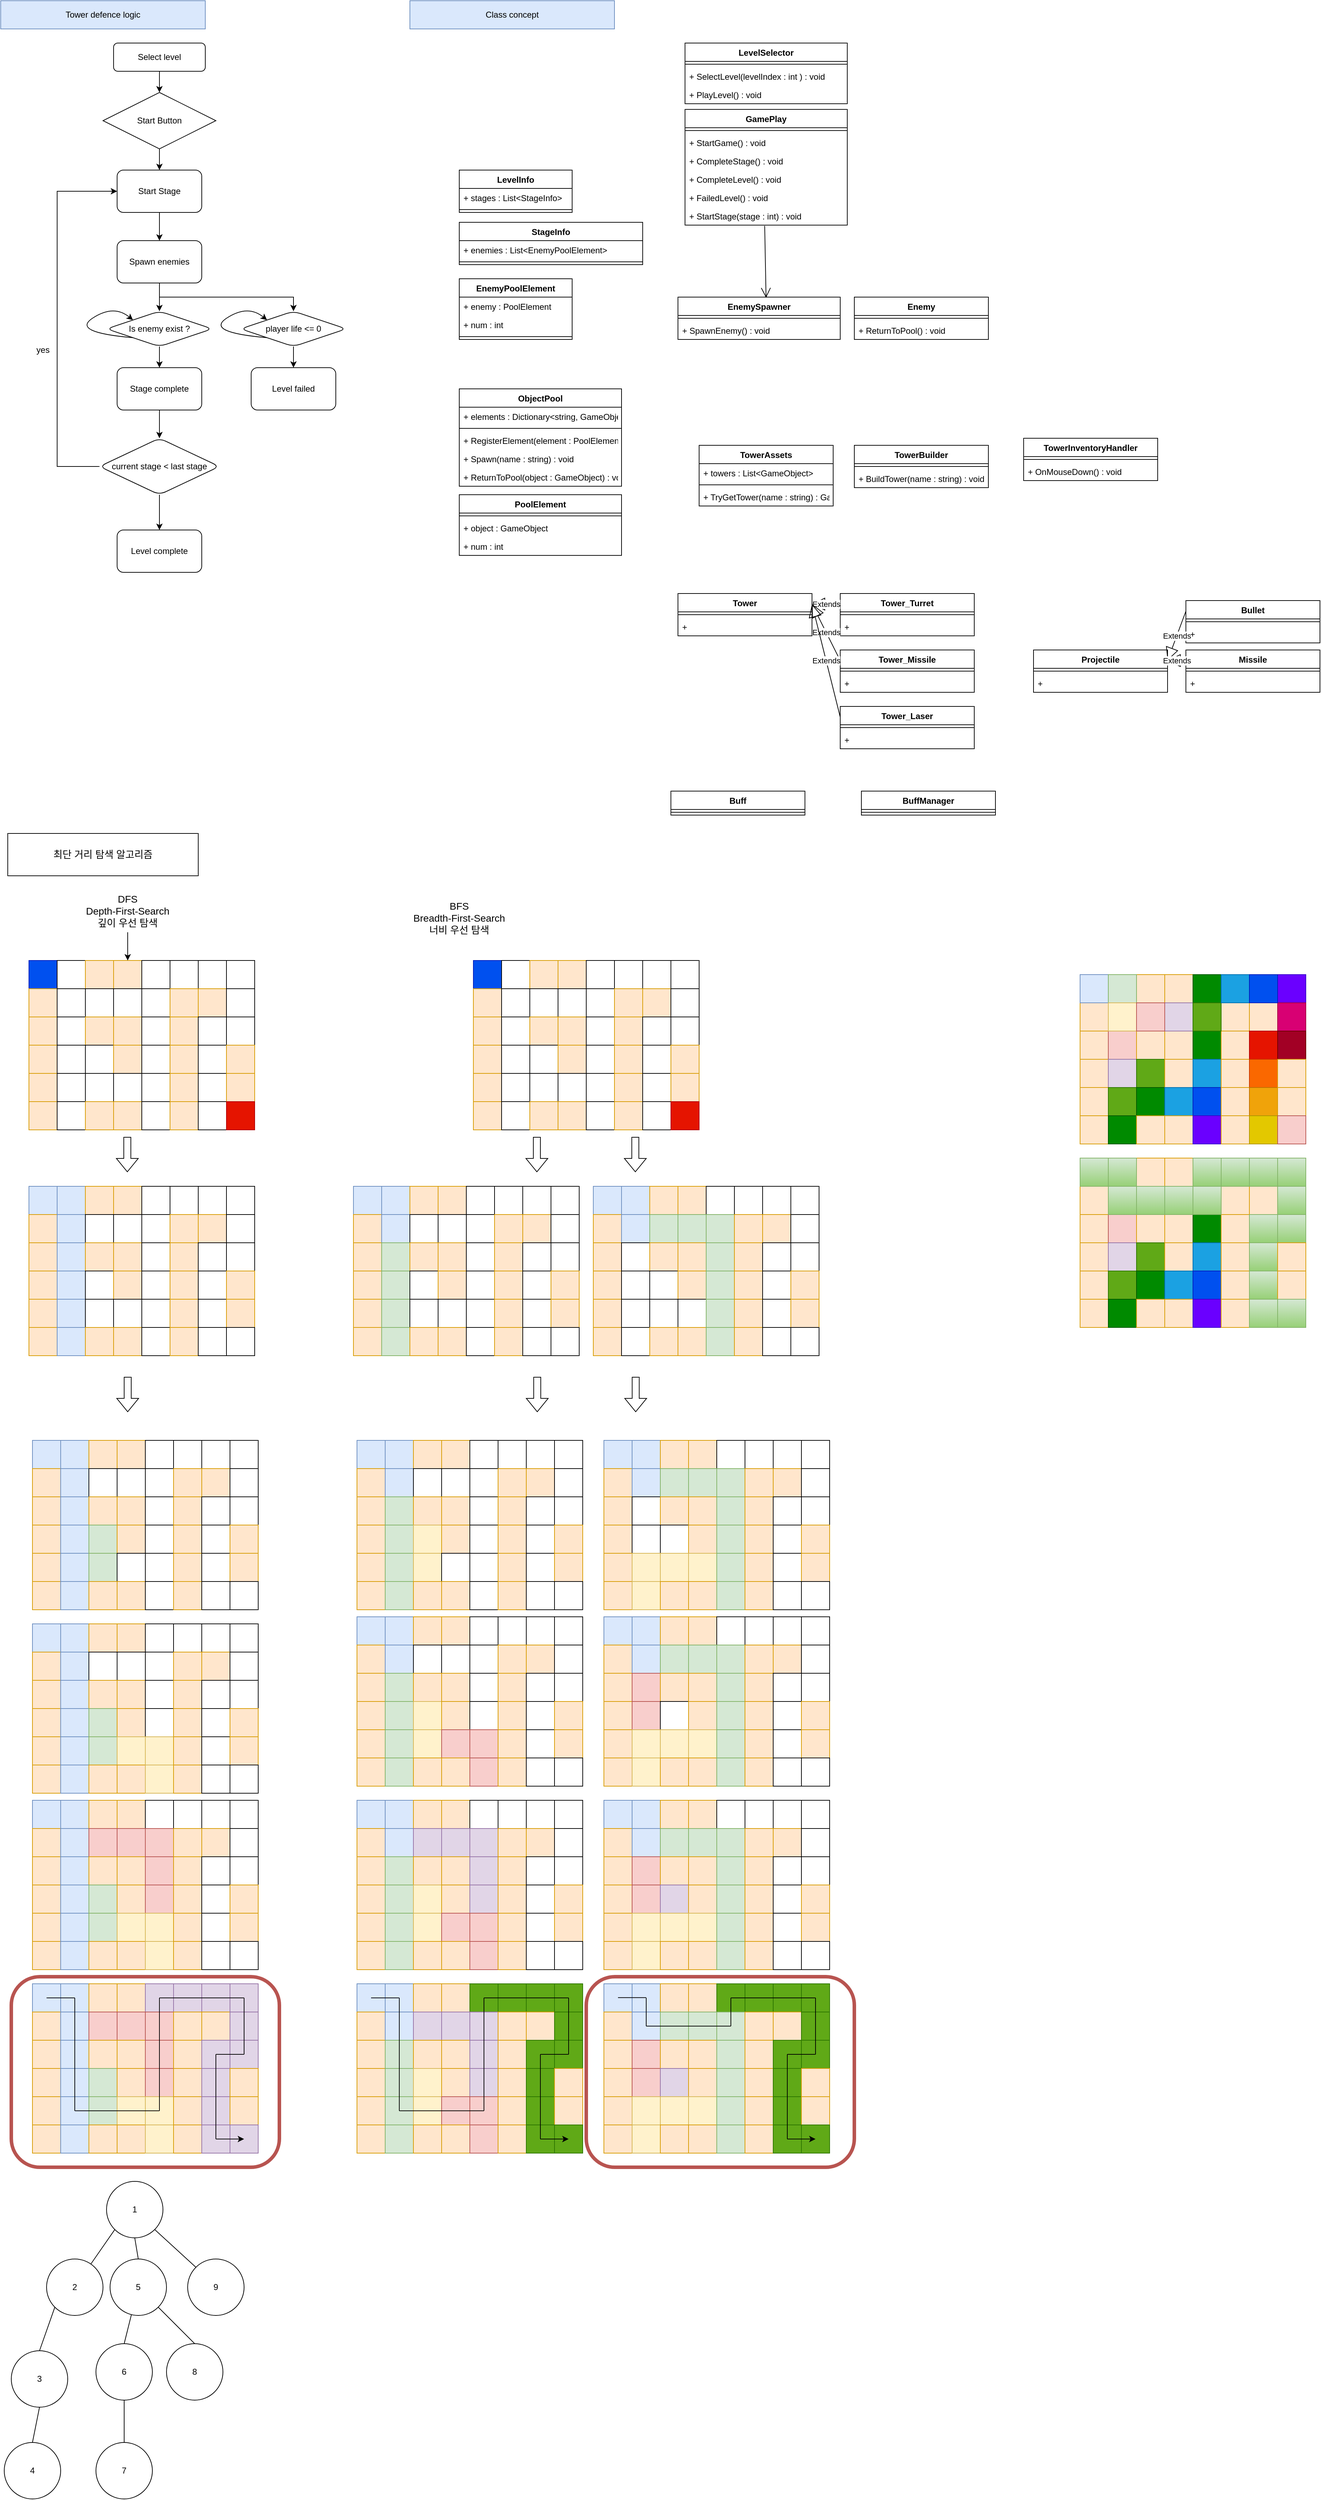 <mxfile version="20.3.6" type="device"><diagram id="HGVinZ7_VrYm0sIsvRi2" name="페이지-1"><mxGraphModel dx="1730" dy="965" grid="1" gridSize="10" guides="1" tooltips="1" connect="1" arrows="1" fold="1" page="1" pageScale="1" pageWidth="827" pageHeight="1169" math="0" shadow="0"><root><mxCell id="0"/><mxCell id="1" parent="0"/><mxCell id="ARddpXpHxoCh1aJYAdwn-4" style="edgeStyle=orthogonalEdgeStyle;rounded=0;orthogonalLoop=1;jettySize=auto;html=1;entryX=0.5;entryY=0;entryDx=0;entryDy=0;" parent="1" source="ARddpXpHxoCh1aJYAdwn-1" target="ARddpXpHxoCh1aJYAdwn-3" edge="1"><mxGeometry relative="1" as="geometry"/></mxCell><mxCell id="ARddpXpHxoCh1aJYAdwn-1" value="Select level" style="rounded=1;whiteSpace=wrap;html=1;" parent="1" vertex="1"><mxGeometry x="160" y="60" width="130" height="40" as="geometry"/></mxCell><mxCell id="ARddpXpHxoCh1aJYAdwn-2" value="Tower defence logic" style="rounded=0;whiteSpace=wrap;html=1;fillColor=#dae8fc;strokeColor=#6c8ebf;" parent="1" vertex="1"><mxGeometry width="290" height="40" as="geometry"/></mxCell><mxCell id="ARddpXpHxoCh1aJYAdwn-6" value="" style="edgeStyle=orthogonalEdgeStyle;rounded=0;orthogonalLoop=1;jettySize=auto;html=1;" parent="1" source="ARddpXpHxoCh1aJYAdwn-3" target="ARddpXpHxoCh1aJYAdwn-5" edge="1"><mxGeometry relative="1" as="geometry"/></mxCell><mxCell id="ARddpXpHxoCh1aJYAdwn-3" value="Start Button" style="rhombus;whiteSpace=wrap;html=1;" parent="1" vertex="1"><mxGeometry x="145" y="130" width="160" height="80" as="geometry"/></mxCell><mxCell id="ARddpXpHxoCh1aJYAdwn-8" style="edgeStyle=orthogonalEdgeStyle;rounded=0;orthogonalLoop=1;jettySize=auto;html=1;entryX=0.5;entryY=0;entryDx=0;entryDy=0;" parent="1" source="ARddpXpHxoCh1aJYAdwn-5" target="ARddpXpHxoCh1aJYAdwn-7" edge="1"><mxGeometry relative="1" as="geometry"/></mxCell><mxCell id="ARddpXpHxoCh1aJYAdwn-5" value="Start Stage" style="rounded=1;whiteSpace=wrap;html=1;" parent="1" vertex="1"><mxGeometry x="165" y="240" width="120" height="60" as="geometry"/></mxCell><mxCell id="ARddpXpHxoCh1aJYAdwn-13" value="" style="edgeStyle=orthogonalEdgeStyle;rounded=0;orthogonalLoop=1;jettySize=auto;html=1;" parent="1" source="ARddpXpHxoCh1aJYAdwn-7" target="ARddpXpHxoCh1aJYAdwn-12" edge="1"><mxGeometry relative="1" as="geometry"/></mxCell><mxCell id="ARddpXpHxoCh1aJYAdwn-27" style="edgeStyle=orthogonalEdgeStyle;rounded=0;orthogonalLoop=1;jettySize=auto;html=1;" parent="1" source="ARddpXpHxoCh1aJYAdwn-7" target="ARddpXpHxoCh1aJYAdwn-24" edge="1"><mxGeometry relative="1" as="geometry"><Array as="points"><mxPoint x="225" y="420"/><mxPoint x="415" y="420"/></Array></mxGeometry></mxCell><mxCell id="ARddpXpHxoCh1aJYAdwn-7" value="Spawn enemies" style="rounded=1;whiteSpace=wrap;html=1;" parent="1" vertex="1"><mxGeometry x="165" y="340" width="120" height="60" as="geometry"/></mxCell><mxCell id="ARddpXpHxoCh1aJYAdwn-15" style="edgeStyle=orthogonalEdgeStyle;rounded=0;orthogonalLoop=1;jettySize=auto;html=1;entryX=0.5;entryY=0;entryDx=0;entryDy=0;" parent="1" source="ARddpXpHxoCh1aJYAdwn-12" target="ARddpXpHxoCh1aJYAdwn-14" edge="1"><mxGeometry relative="1" as="geometry"/></mxCell><mxCell id="ARddpXpHxoCh1aJYAdwn-12" value="Is enemy exist ?" style="rhombus;whiteSpace=wrap;html=1;rounded=1;" parent="1" vertex="1"><mxGeometry x="150" y="440" width="150" height="50" as="geometry"/></mxCell><mxCell id="ARddpXpHxoCh1aJYAdwn-17" value="" style="edgeStyle=orthogonalEdgeStyle;rounded=0;orthogonalLoop=1;jettySize=auto;html=1;" parent="1" source="ARddpXpHxoCh1aJYAdwn-14" target="ARddpXpHxoCh1aJYAdwn-16" edge="1"><mxGeometry relative="1" as="geometry"/></mxCell><mxCell id="ARddpXpHxoCh1aJYAdwn-14" value="Stage complete" style="rounded=1;whiteSpace=wrap;html=1;" parent="1" vertex="1"><mxGeometry x="165" y="520" width="120" height="60" as="geometry"/></mxCell><mxCell id="ARddpXpHxoCh1aJYAdwn-18" style="edgeStyle=orthogonalEdgeStyle;rounded=0;orthogonalLoop=1;jettySize=auto;html=1;entryX=0;entryY=0.5;entryDx=0;entryDy=0;" parent="1" source="ARddpXpHxoCh1aJYAdwn-16" target="ARddpXpHxoCh1aJYAdwn-5" edge="1"><mxGeometry relative="1" as="geometry"><Array as="points"><mxPoint x="80" y="660"/><mxPoint x="80" y="270"/></Array></mxGeometry></mxCell><mxCell id="ARddpXpHxoCh1aJYAdwn-22" value="" style="edgeStyle=orthogonalEdgeStyle;rounded=0;orthogonalLoop=1;jettySize=auto;html=1;" parent="1" source="ARddpXpHxoCh1aJYAdwn-16" target="ARddpXpHxoCh1aJYAdwn-21" edge="1"><mxGeometry relative="1" as="geometry"/></mxCell><mxCell id="ARddpXpHxoCh1aJYAdwn-16" value="current stage &amp;lt; last stage" style="rhombus;whiteSpace=wrap;html=1;rounded=1;" parent="1" vertex="1"><mxGeometry x="140" y="620" width="170" height="80" as="geometry"/></mxCell><mxCell id="ARddpXpHxoCh1aJYAdwn-19" value="yes" style="text;html=1;strokeColor=none;fillColor=none;align=center;verticalAlign=middle;whiteSpace=wrap;rounded=0;" parent="1" vertex="1"><mxGeometry x="30" y="480" width="60" height="30" as="geometry"/></mxCell><mxCell id="ARddpXpHxoCh1aJYAdwn-21" value="Level complete" style="whiteSpace=wrap;html=1;rounded=1;" parent="1" vertex="1"><mxGeometry x="165" y="750" width="120" height="60" as="geometry"/></mxCell><mxCell id="ARddpXpHxoCh1aJYAdwn-26" value="" style="edgeStyle=orthogonalEdgeStyle;rounded=0;orthogonalLoop=1;jettySize=auto;html=1;" parent="1" source="ARddpXpHxoCh1aJYAdwn-24" target="ARddpXpHxoCh1aJYAdwn-25" edge="1"><mxGeometry relative="1" as="geometry"/></mxCell><mxCell id="ARddpXpHxoCh1aJYAdwn-24" value="player life &amp;lt;= 0" style="rhombus;whiteSpace=wrap;html=1;rounded=1;" parent="1" vertex="1"><mxGeometry x="340" y="440" width="150" height="50" as="geometry"/></mxCell><mxCell id="ARddpXpHxoCh1aJYAdwn-25" value="Level failed" style="whiteSpace=wrap;html=1;rounded=1;" parent="1" vertex="1"><mxGeometry x="355" y="520" width="120" height="60" as="geometry"/></mxCell><mxCell id="ARddpXpHxoCh1aJYAdwn-28" value="" style="curved=1;endArrow=classic;html=1;rounded=0;exitX=0;exitY=1;exitDx=0;exitDy=0;entryX=0;entryY=0;entryDx=0;entryDy=0;" parent="1" source="ARddpXpHxoCh1aJYAdwn-12" target="ARddpXpHxoCh1aJYAdwn-12" edge="1"><mxGeometry width="50" height="50" relative="1" as="geometry"><mxPoint x="340" y="510" as="sourcePoint"/><mxPoint x="390" y="460" as="targetPoint"/><Array as="points"><mxPoint x="100" y="470"/><mxPoint x="160" y="430"/></Array></mxGeometry></mxCell><mxCell id="ARddpXpHxoCh1aJYAdwn-29" value="" style="curved=1;endArrow=classic;html=1;rounded=0;exitX=0;exitY=1;exitDx=0;exitDy=0;entryX=0;entryY=0;entryDx=0;entryDy=0;" parent="1" edge="1"><mxGeometry width="50" height="50" relative="1" as="geometry"><mxPoint x="377.5" y="477.5" as="sourcePoint"/><mxPoint x="377.5" y="452.5" as="targetPoint"/><Array as="points"><mxPoint x="290" y="470"/><mxPoint x="350" y="430"/></Array></mxGeometry></mxCell><mxCell id="ARddpXpHxoCh1aJYAdwn-30" value="LevelInfo" style="swimlane;fontStyle=1;align=center;verticalAlign=top;childLayout=stackLayout;horizontal=1;startSize=26;horizontalStack=0;resizeParent=1;resizeParentMax=0;resizeLast=0;collapsible=1;marginBottom=0;" parent="1" vertex="1"><mxGeometry x="650" y="240" width="160" height="60" as="geometry"/></mxCell><mxCell id="ARddpXpHxoCh1aJYAdwn-33" value="+ stages : List&lt;StageInfo&gt;" style="text;strokeColor=none;fillColor=none;align=left;verticalAlign=top;spacingLeft=4;spacingRight=4;overflow=hidden;rotatable=0;points=[[0,0.5],[1,0.5]];portConstraint=eastwest;" parent="ARddpXpHxoCh1aJYAdwn-30" vertex="1"><mxGeometry y="26" width="160" height="26" as="geometry"/></mxCell><mxCell id="ARddpXpHxoCh1aJYAdwn-32" value="" style="line;strokeWidth=1;fillColor=none;align=left;verticalAlign=middle;spacingTop=-1;spacingLeft=3;spacingRight=3;rotatable=0;labelPosition=right;points=[];portConstraint=eastwest;strokeColor=inherit;" parent="ARddpXpHxoCh1aJYAdwn-30" vertex="1"><mxGeometry y="52" width="160" height="8" as="geometry"/></mxCell><mxCell id="ARddpXpHxoCh1aJYAdwn-34" value="Class concept" style="rounded=0;whiteSpace=wrap;html=1;fillColor=#dae8fc;strokeColor=#6c8ebf;" parent="1" vertex="1"><mxGeometry x="580" width="290" height="40" as="geometry"/></mxCell><mxCell id="ARddpXpHxoCh1aJYAdwn-36" value="StageInfo" style="swimlane;fontStyle=1;align=center;verticalAlign=top;childLayout=stackLayout;horizontal=1;startSize=26;horizontalStack=0;resizeParent=1;resizeParentMax=0;resizeLast=0;collapsible=1;marginBottom=0;" parent="1" vertex="1"><mxGeometry x="650" y="314" width="260" height="60" as="geometry"/></mxCell><mxCell id="ARddpXpHxoCh1aJYAdwn-37" value="+ enemies : List&lt;EnemyPoolElement&gt;" style="text;strokeColor=none;fillColor=none;align=left;verticalAlign=top;spacingLeft=4;spacingRight=4;overflow=hidden;rotatable=0;points=[[0,0.5],[1,0.5]];portConstraint=eastwest;" parent="ARddpXpHxoCh1aJYAdwn-36" vertex="1"><mxGeometry y="26" width="260" height="26" as="geometry"/></mxCell><mxCell id="ARddpXpHxoCh1aJYAdwn-39" value="" style="line;strokeWidth=1;fillColor=none;align=left;verticalAlign=middle;spacingTop=-1;spacingLeft=3;spacingRight=3;rotatable=0;labelPosition=right;points=[];portConstraint=eastwest;strokeColor=inherit;" parent="ARddpXpHxoCh1aJYAdwn-36" vertex="1"><mxGeometry y="52" width="260" height="8" as="geometry"/></mxCell><mxCell id="ARddpXpHxoCh1aJYAdwn-41" value="EnemyPoolElement" style="swimlane;fontStyle=1;align=center;verticalAlign=top;childLayout=stackLayout;horizontal=1;startSize=26;horizontalStack=0;resizeParent=1;resizeParentMax=0;resizeLast=0;collapsible=1;marginBottom=0;" parent="1" vertex="1"><mxGeometry x="650" y="394" width="160" height="86" as="geometry"/></mxCell><mxCell id="ARddpXpHxoCh1aJYAdwn-42" value="+ enemy : PoolElement" style="text;strokeColor=none;fillColor=none;align=left;verticalAlign=top;spacingLeft=4;spacingRight=4;overflow=hidden;rotatable=0;points=[[0,0.5],[1,0.5]];portConstraint=eastwest;" parent="ARddpXpHxoCh1aJYAdwn-41" vertex="1"><mxGeometry y="26" width="160" height="26" as="geometry"/></mxCell><mxCell id="ARddpXpHxoCh1aJYAdwn-43" value="+ num : int" style="text;strokeColor=none;fillColor=none;align=left;verticalAlign=top;spacingLeft=4;spacingRight=4;overflow=hidden;rotatable=0;points=[[0,0.5],[1,0.5]];portConstraint=eastwest;" parent="ARddpXpHxoCh1aJYAdwn-41" vertex="1"><mxGeometry y="52" width="160" height="26" as="geometry"/></mxCell><mxCell id="ARddpXpHxoCh1aJYAdwn-44" value="" style="line;strokeWidth=1;fillColor=none;align=left;verticalAlign=middle;spacingTop=-1;spacingLeft=3;spacingRight=3;rotatable=0;labelPosition=right;points=[];portConstraint=eastwest;strokeColor=inherit;" parent="ARddpXpHxoCh1aJYAdwn-41" vertex="1"><mxGeometry y="78" width="160" height="8" as="geometry"/></mxCell><mxCell id="ARddpXpHxoCh1aJYAdwn-46" value="LevelSelector" style="swimlane;fontStyle=1;align=center;verticalAlign=top;childLayout=stackLayout;horizontal=1;startSize=26;horizontalStack=0;resizeParent=1;resizeParentMax=0;resizeLast=0;collapsible=1;marginBottom=0;" parent="1" vertex="1"><mxGeometry x="970" y="60" width="230" height="86" as="geometry"/></mxCell><mxCell id="ARddpXpHxoCh1aJYAdwn-48" value="" style="line;strokeWidth=1;fillColor=none;align=left;verticalAlign=middle;spacingTop=-1;spacingLeft=3;spacingRight=3;rotatable=0;labelPosition=right;points=[];portConstraint=eastwest;strokeColor=inherit;" parent="ARddpXpHxoCh1aJYAdwn-46" vertex="1"><mxGeometry y="26" width="230" height="8" as="geometry"/></mxCell><mxCell id="ARddpXpHxoCh1aJYAdwn-47" value="+ SelectLevel(levelIndex : int ) : void" style="text;strokeColor=none;fillColor=none;align=left;verticalAlign=top;spacingLeft=4;spacingRight=4;overflow=hidden;rotatable=0;points=[[0,0.5],[1,0.5]];portConstraint=eastwest;" parent="ARddpXpHxoCh1aJYAdwn-46" vertex="1"><mxGeometry y="34" width="230" height="26" as="geometry"/></mxCell><mxCell id="ARddpXpHxoCh1aJYAdwn-49" value="+ PlayLevel() : void" style="text;strokeColor=none;fillColor=none;align=left;verticalAlign=top;spacingLeft=4;spacingRight=4;overflow=hidden;rotatable=0;points=[[0,0.5],[1,0.5]];portConstraint=eastwest;" parent="ARddpXpHxoCh1aJYAdwn-46" vertex="1"><mxGeometry y="60" width="230" height="26" as="geometry"/></mxCell><mxCell id="ARddpXpHxoCh1aJYAdwn-50" value="GamePlay" style="swimlane;fontStyle=1;align=center;verticalAlign=top;childLayout=stackLayout;horizontal=1;startSize=26;horizontalStack=0;resizeParent=1;resizeParentMax=0;resizeLast=0;collapsible=1;marginBottom=0;" parent="1" vertex="1"><mxGeometry x="970" y="154" width="230" height="164" as="geometry"/></mxCell><mxCell id="ARddpXpHxoCh1aJYAdwn-51" value="" style="line;strokeWidth=1;fillColor=none;align=left;verticalAlign=middle;spacingTop=-1;spacingLeft=3;spacingRight=3;rotatable=0;labelPosition=right;points=[];portConstraint=eastwest;strokeColor=inherit;" parent="ARddpXpHxoCh1aJYAdwn-50" vertex="1"><mxGeometry y="26" width="230" height="8" as="geometry"/></mxCell><mxCell id="ARddpXpHxoCh1aJYAdwn-52" value="+ StartGame() : void" style="text;strokeColor=none;fillColor=none;align=left;verticalAlign=top;spacingLeft=4;spacingRight=4;overflow=hidden;rotatable=0;points=[[0,0.5],[1,0.5]];portConstraint=eastwest;" parent="ARddpXpHxoCh1aJYAdwn-50" vertex="1"><mxGeometry y="34" width="230" height="26" as="geometry"/></mxCell><mxCell id="ARddpXpHxoCh1aJYAdwn-54" value="+ CompleteStage() : void" style="text;strokeColor=none;fillColor=none;align=left;verticalAlign=top;spacingLeft=4;spacingRight=4;overflow=hidden;rotatable=0;points=[[0,0.5],[1,0.5]];portConstraint=eastwest;" parent="ARddpXpHxoCh1aJYAdwn-50" vertex="1"><mxGeometry y="60" width="230" height="26" as="geometry"/></mxCell><mxCell id="ARddpXpHxoCh1aJYAdwn-55" value="+ CompleteLevel() : void" style="text;strokeColor=none;fillColor=none;align=left;verticalAlign=top;spacingLeft=4;spacingRight=4;overflow=hidden;rotatable=0;points=[[0,0.5],[1,0.5]];portConstraint=eastwest;" parent="ARddpXpHxoCh1aJYAdwn-50" vertex="1"><mxGeometry y="86" width="230" height="26" as="geometry"/></mxCell><mxCell id="ARddpXpHxoCh1aJYAdwn-56" value="+ FailedLevel() : void" style="text;strokeColor=none;fillColor=none;align=left;verticalAlign=top;spacingLeft=4;spacingRight=4;overflow=hidden;rotatable=0;points=[[0,0.5],[1,0.5]];portConstraint=eastwest;" parent="ARddpXpHxoCh1aJYAdwn-50" vertex="1"><mxGeometry y="112" width="230" height="26" as="geometry"/></mxCell><mxCell id="ARddpXpHxoCh1aJYAdwn-53" value="+ StartStage(stage : int) : void" style="text;strokeColor=none;fillColor=none;align=left;verticalAlign=top;spacingLeft=4;spacingRight=4;overflow=hidden;rotatable=0;points=[[0,0.5],[1,0.5]];portConstraint=eastwest;" parent="ARddpXpHxoCh1aJYAdwn-50" vertex="1"><mxGeometry y="138" width="230" height="26" as="geometry"/></mxCell><mxCell id="ARddpXpHxoCh1aJYAdwn-57" value="EnemySpawner" style="swimlane;fontStyle=1;align=center;verticalAlign=top;childLayout=stackLayout;horizontal=1;startSize=26;horizontalStack=0;resizeParent=1;resizeParentMax=0;resizeLast=0;collapsible=1;marginBottom=0;" parent="1" vertex="1"><mxGeometry x="960" y="420" width="230" height="60" as="geometry"/></mxCell><mxCell id="ARddpXpHxoCh1aJYAdwn-58" value="" style="line;strokeWidth=1;fillColor=none;align=left;verticalAlign=middle;spacingTop=-1;spacingLeft=3;spacingRight=3;rotatable=0;labelPosition=right;points=[];portConstraint=eastwest;strokeColor=inherit;" parent="ARddpXpHxoCh1aJYAdwn-57" vertex="1"><mxGeometry y="26" width="230" height="8" as="geometry"/></mxCell><mxCell id="ARddpXpHxoCh1aJYAdwn-59" value="+ SpawnEnemy() : void" style="text;strokeColor=none;fillColor=none;align=left;verticalAlign=top;spacingLeft=4;spacingRight=4;overflow=hidden;rotatable=0;points=[[0,0.5],[1,0.5]];portConstraint=eastwest;" parent="ARddpXpHxoCh1aJYAdwn-57" vertex="1"><mxGeometry y="34" width="230" height="26" as="geometry"/></mxCell><mxCell id="ARddpXpHxoCh1aJYAdwn-63" value="" style="endArrow=open;endFill=1;endSize=12;html=1;rounded=0;exitX=0.491;exitY=1.038;exitDx=0;exitDy=0;exitPerimeter=0;entryX=0.543;entryY=0.017;entryDx=0;entryDy=0;entryPerimeter=0;" parent="1" source="ARddpXpHxoCh1aJYAdwn-53" target="ARddpXpHxoCh1aJYAdwn-57" edge="1"><mxGeometry width="160" relative="1" as="geometry"><mxPoint x="960" y="340" as="sourcePoint"/><mxPoint x="1120" y="340" as="targetPoint"/></mxGeometry></mxCell><mxCell id="ARddpXpHxoCh1aJYAdwn-64" value="ObjectPool" style="swimlane;fontStyle=1;align=center;verticalAlign=top;childLayout=stackLayout;horizontal=1;startSize=26;horizontalStack=0;resizeParent=1;resizeParentMax=0;resizeLast=0;collapsible=1;marginBottom=0;" parent="1" vertex="1"><mxGeometry x="650" y="550" width="230" height="138" as="geometry"/></mxCell><mxCell id="ARddpXpHxoCh1aJYAdwn-75" value="+ elements : Dictionary&lt;string, GameObject&gt;" style="text;strokeColor=none;fillColor=none;align=left;verticalAlign=top;spacingLeft=4;spacingRight=4;overflow=hidden;rotatable=0;points=[[0,0.5],[1,0.5]];portConstraint=eastwest;" parent="ARddpXpHxoCh1aJYAdwn-64" vertex="1"><mxGeometry y="26" width="230" height="26" as="geometry"/></mxCell><mxCell id="ARddpXpHxoCh1aJYAdwn-65" value="" style="line;strokeWidth=1;fillColor=none;align=left;verticalAlign=middle;spacingTop=-1;spacingLeft=3;spacingRight=3;rotatable=0;labelPosition=right;points=[];portConstraint=eastwest;strokeColor=inherit;" parent="ARddpXpHxoCh1aJYAdwn-64" vertex="1"><mxGeometry y="52" width="230" height="8" as="geometry"/></mxCell><mxCell id="ARddpXpHxoCh1aJYAdwn-66" value="+ RegisterElement(element : PoolElement) : void" style="text;strokeColor=none;fillColor=none;align=left;verticalAlign=top;spacingLeft=4;spacingRight=4;overflow=hidden;rotatable=0;points=[[0,0.5],[1,0.5]];portConstraint=eastwest;" parent="ARddpXpHxoCh1aJYAdwn-64" vertex="1"><mxGeometry y="60" width="230" height="26" as="geometry"/></mxCell><mxCell id="ARddpXpHxoCh1aJYAdwn-74" value="+ Spawn(name : string) : void" style="text;strokeColor=none;fillColor=none;align=left;verticalAlign=top;spacingLeft=4;spacingRight=4;overflow=hidden;rotatable=0;points=[[0,0.5],[1,0.5]];portConstraint=eastwest;" parent="ARddpXpHxoCh1aJYAdwn-64" vertex="1"><mxGeometry y="86" width="230" height="26" as="geometry"/></mxCell><mxCell id="ARddpXpHxoCh1aJYAdwn-76" value="+ ReturnToPool(object : GameObject) : void" style="text;strokeColor=none;fillColor=none;align=left;verticalAlign=top;spacingLeft=4;spacingRight=4;overflow=hidden;rotatable=0;points=[[0,0.5],[1,0.5]];portConstraint=eastwest;" parent="ARddpXpHxoCh1aJYAdwn-64" vertex="1"><mxGeometry y="112" width="230" height="26" as="geometry"/></mxCell><mxCell id="ARddpXpHxoCh1aJYAdwn-67" value="PoolElement" style="swimlane;fontStyle=1;align=center;verticalAlign=top;childLayout=stackLayout;horizontal=1;startSize=26;horizontalStack=0;resizeParent=1;resizeParentMax=0;resizeLast=0;collapsible=1;marginBottom=0;" parent="1" vertex="1"><mxGeometry x="650" y="700" width="230" height="86" as="geometry"/></mxCell><mxCell id="ARddpXpHxoCh1aJYAdwn-68" value="" style="line;strokeWidth=1;fillColor=none;align=left;verticalAlign=middle;spacingTop=-1;spacingLeft=3;spacingRight=3;rotatable=0;labelPosition=right;points=[];portConstraint=eastwest;strokeColor=inherit;" parent="ARddpXpHxoCh1aJYAdwn-67" vertex="1"><mxGeometry y="26" width="230" height="8" as="geometry"/></mxCell><mxCell id="ARddpXpHxoCh1aJYAdwn-69" value="+ object : GameObject" style="text;strokeColor=none;fillColor=none;align=left;verticalAlign=top;spacingLeft=4;spacingRight=4;overflow=hidden;rotatable=0;points=[[0,0.5],[1,0.5]];portConstraint=eastwest;" parent="ARddpXpHxoCh1aJYAdwn-67" vertex="1"><mxGeometry y="34" width="230" height="26" as="geometry"/></mxCell><mxCell id="ARddpXpHxoCh1aJYAdwn-73" value="+ num : int" style="text;strokeColor=none;fillColor=none;align=left;verticalAlign=top;spacingLeft=4;spacingRight=4;overflow=hidden;rotatable=0;points=[[0,0.5],[1,0.5]];portConstraint=eastwest;" parent="ARddpXpHxoCh1aJYAdwn-67" vertex="1"><mxGeometry y="60" width="230" height="26" as="geometry"/></mxCell><mxCell id="ARddpXpHxoCh1aJYAdwn-77" value="Enemy" style="swimlane;fontStyle=1;align=center;verticalAlign=top;childLayout=stackLayout;horizontal=1;startSize=26;horizontalStack=0;resizeParent=1;resizeParentMax=0;resizeLast=0;collapsible=1;marginBottom=0;" parent="1" vertex="1"><mxGeometry x="1210" y="420" width="190" height="60" as="geometry"/></mxCell><mxCell id="ARddpXpHxoCh1aJYAdwn-78" value="" style="line;strokeWidth=1;fillColor=none;align=left;verticalAlign=middle;spacingTop=-1;spacingLeft=3;spacingRight=3;rotatable=0;labelPosition=right;points=[];portConstraint=eastwest;strokeColor=inherit;" parent="ARddpXpHxoCh1aJYAdwn-77" vertex="1"><mxGeometry y="26" width="190" height="8" as="geometry"/></mxCell><mxCell id="ARddpXpHxoCh1aJYAdwn-79" value="+ ReturnToPool() : void" style="text;strokeColor=none;fillColor=none;align=left;verticalAlign=top;spacingLeft=4;spacingRight=4;overflow=hidden;rotatable=0;points=[[0,0.5],[1,0.5]];portConstraint=eastwest;" parent="ARddpXpHxoCh1aJYAdwn-77" vertex="1"><mxGeometry y="34" width="190" height="26" as="geometry"/></mxCell><mxCell id="ARddpXpHxoCh1aJYAdwn-80" value="Tower" style="swimlane;fontStyle=1;align=center;verticalAlign=top;childLayout=stackLayout;horizontal=1;startSize=26;horizontalStack=0;resizeParent=1;resizeParentMax=0;resizeLast=0;collapsible=1;marginBottom=0;" parent="1" vertex="1"><mxGeometry x="960" y="840" width="190" height="60" as="geometry"/></mxCell><mxCell id="ARddpXpHxoCh1aJYAdwn-81" value="" style="line;strokeWidth=1;fillColor=none;align=left;verticalAlign=middle;spacingTop=-1;spacingLeft=3;spacingRight=3;rotatable=0;labelPosition=right;points=[];portConstraint=eastwest;strokeColor=inherit;" parent="ARddpXpHxoCh1aJYAdwn-80" vertex="1"><mxGeometry y="26" width="190" height="8" as="geometry"/></mxCell><mxCell id="ARddpXpHxoCh1aJYAdwn-82" value="+ " style="text;strokeColor=none;fillColor=none;align=left;verticalAlign=top;spacingLeft=4;spacingRight=4;overflow=hidden;rotatable=0;points=[[0,0.5],[1,0.5]];portConstraint=eastwest;" parent="ARddpXpHxoCh1aJYAdwn-80" vertex="1"><mxGeometry y="34" width="190" height="26" as="geometry"/></mxCell><mxCell id="ARddpXpHxoCh1aJYAdwn-85" value="Tower_Turret" style="swimlane;fontStyle=1;align=center;verticalAlign=top;childLayout=stackLayout;horizontal=1;startSize=26;horizontalStack=0;resizeParent=1;resizeParentMax=0;resizeLast=0;collapsible=1;marginBottom=0;" parent="1" vertex="1"><mxGeometry x="1190" y="840" width="190" height="60" as="geometry"/></mxCell><mxCell id="ARddpXpHxoCh1aJYAdwn-86" value="" style="line;strokeWidth=1;fillColor=none;align=left;verticalAlign=middle;spacingTop=-1;spacingLeft=3;spacingRight=3;rotatable=0;labelPosition=right;points=[];portConstraint=eastwest;strokeColor=inherit;" parent="ARddpXpHxoCh1aJYAdwn-85" vertex="1"><mxGeometry y="26" width="190" height="8" as="geometry"/></mxCell><mxCell id="ARddpXpHxoCh1aJYAdwn-87" value="+ " style="text;strokeColor=none;fillColor=none;align=left;verticalAlign=top;spacingLeft=4;spacingRight=4;overflow=hidden;rotatable=0;points=[[0,0.5],[1,0.5]];portConstraint=eastwest;" parent="ARddpXpHxoCh1aJYAdwn-85" vertex="1"><mxGeometry y="34" width="190" height="26" as="geometry"/></mxCell><mxCell id="ARddpXpHxoCh1aJYAdwn-88" value="Tower_Missile" style="swimlane;fontStyle=1;align=center;verticalAlign=top;childLayout=stackLayout;horizontal=1;startSize=26;horizontalStack=0;resizeParent=1;resizeParentMax=0;resizeLast=0;collapsible=1;marginBottom=0;" parent="1" vertex="1"><mxGeometry x="1190" y="920" width="190" height="60" as="geometry"/></mxCell><mxCell id="ARddpXpHxoCh1aJYAdwn-89" value="" style="line;strokeWidth=1;fillColor=none;align=left;verticalAlign=middle;spacingTop=-1;spacingLeft=3;spacingRight=3;rotatable=0;labelPosition=right;points=[];portConstraint=eastwest;strokeColor=inherit;" parent="ARddpXpHxoCh1aJYAdwn-88" vertex="1"><mxGeometry y="26" width="190" height="8" as="geometry"/></mxCell><mxCell id="ARddpXpHxoCh1aJYAdwn-90" value="+ " style="text;strokeColor=none;fillColor=none;align=left;verticalAlign=top;spacingLeft=4;spacingRight=4;overflow=hidden;rotatable=0;points=[[0,0.5],[1,0.5]];portConstraint=eastwest;" parent="ARddpXpHxoCh1aJYAdwn-88" vertex="1"><mxGeometry y="34" width="190" height="26" as="geometry"/></mxCell><mxCell id="ARddpXpHxoCh1aJYAdwn-91" value="Tower_Laser" style="swimlane;fontStyle=1;align=center;verticalAlign=top;childLayout=stackLayout;horizontal=1;startSize=26;horizontalStack=0;resizeParent=1;resizeParentMax=0;resizeLast=0;collapsible=1;marginBottom=0;" parent="1" vertex="1"><mxGeometry x="1190" y="1000" width="190" height="60" as="geometry"/></mxCell><mxCell id="ARddpXpHxoCh1aJYAdwn-92" value="" style="line;strokeWidth=1;fillColor=none;align=left;verticalAlign=middle;spacingTop=-1;spacingLeft=3;spacingRight=3;rotatable=0;labelPosition=right;points=[];portConstraint=eastwest;strokeColor=inherit;" parent="ARddpXpHxoCh1aJYAdwn-91" vertex="1"><mxGeometry y="26" width="190" height="8" as="geometry"/></mxCell><mxCell id="ARddpXpHxoCh1aJYAdwn-93" value="+ " style="text;strokeColor=none;fillColor=none;align=left;verticalAlign=top;spacingLeft=4;spacingRight=4;overflow=hidden;rotatable=0;points=[[0,0.5],[1,0.5]];portConstraint=eastwest;" parent="ARddpXpHxoCh1aJYAdwn-91" vertex="1"><mxGeometry y="34" width="190" height="26" as="geometry"/></mxCell><mxCell id="ARddpXpHxoCh1aJYAdwn-95" value="Extends" style="endArrow=block;endSize=16;endFill=0;html=1;rounded=0;entryX=1;entryY=0.25;entryDx=0;entryDy=0;exitX=0;exitY=0.25;exitDx=0;exitDy=0;" parent="1" source="ARddpXpHxoCh1aJYAdwn-85" target="ARddpXpHxoCh1aJYAdwn-80" edge="1"><mxGeometry width="160" relative="1" as="geometry"><mxPoint x="1000" y="750" as="sourcePoint"/><mxPoint x="1160" y="750" as="targetPoint"/></mxGeometry></mxCell><mxCell id="ARddpXpHxoCh1aJYAdwn-96" value="Extends" style="endArrow=block;endSize=16;endFill=0;html=1;rounded=0;entryX=1;entryY=0.25;entryDx=0;entryDy=0;exitX=0;exitY=0.25;exitDx=0;exitDy=0;" parent="1" source="ARddpXpHxoCh1aJYAdwn-88" target="ARddpXpHxoCh1aJYAdwn-80" edge="1"><mxGeometry width="160" relative="1" as="geometry"><mxPoint x="1200" y="865" as="sourcePoint"/><mxPoint x="1160" y="865" as="targetPoint"/></mxGeometry></mxCell><mxCell id="ARddpXpHxoCh1aJYAdwn-97" value="Extends" style="endArrow=block;endSize=16;endFill=0;html=1;rounded=0;entryX=1;entryY=0.25;entryDx=0;entryDy=0;exitX=0;exitY=0.25;exitDx=0;exitDy=0;" parent="1" source="ARddpXpHxoCh1aJYAdwn-91" target="ARddpXpHxoCh1aJYAdwn-80" edge="1"><mxGeometry width="160" relative="1" as="geometry"><mxPoint x="1200" y="945" as="sourcePoint"/><mxPoint x="1160" y="865" as="targetPoint"/></mxGeometry></mxCell><mxCell id="ARddpXpHxoCh1aJYAdwn-98" value="Projectile" style="swimlane;fontStyle=1;align=center;verticalAlign=top;childLayout=stackLayout;horizontal=1;startSize=26;horizontalStack=0;resizeParent=1;resizeParentMax=0;resizeLast=0;collapsible=1;marginBottom=0;" parent="1" vertex="1"><mxGeometry x="1464" y="920" width="190" height="60" as="geometry"/></mxCell><mxCell id="ARddpXpHxoCh1aJYAdwn-99" value="" style="line;strokeWidth=1;fillColor=none;align=left;verticalAlign=middle;spacingTop=-1;spacingLeft=3;spacingRight=3;rotatable=0;labelPosition=right;points=[];portConstraint=eastwest;strokeColor=inherit;" parent="ARddpXpHxoCh1aJYAdwn-98" vertex="1"><mxGeometry y="26" width="190" height="8" as="geometry"/></mxCell><mxCell id="ARddpXpHxoCh1aJYAdwn-100" value="+ " style="text;strokeColor=none;fillColor=none;align=left;verticalAlign=top;spacingLeft=4;spacingRight=4;overflow=hidden;rotatable=0;points=[[0,0.5],[1,0.5]];portConstraint=eastwest;" parent="ARddpXpHxoCh1aJYAdwn-98" vertex="1"><mxGeometry y="34" width="190" height="26" as="geometry"/></mxCell><mxCell id="ARddpXpHxoCh1aJYAdwn-101" value="Missile" style="swimlane;fontStyle=1;align=center;verticalAlign=top;childLayout=stackLayout;horizontal=1;startSize=26;horizontalStack=0;resizeParent=1;resizeParentMax=0;resizeLast=0;collapsible=1;marginBottom=0;" parent="1" vertex="1"><mxGeometry x="1680" y="920" width="190" height="60" as="geometry"/></mxCell><mxCell id="ARddpXpHxoCh1aJYAdwn-102" value="" style="line;strokeWidth=1;fillColor=none;align=left;verticalAlign=middle;spacingTop=-1;spacingLeft=3;spacingRight=3;rotatable=0;labelPosition=right;points=[];portConstraint=eastwest;strokeColor=inherit;" parent="ARddpXpHxoCh1aJYAdwn-101" vertex="1"><mxGeometry y="26" width="190" height="8" as="geometry"/></mxCell><mxCell id="ARddpXpHxoCh1aJYAdwn-103" value="+ " style="text;strokeColor=none;fillColor=none;align=left;verticalAlign=top;spacingLeft=4;spacingRight=4;overflow=hidden;rotatable=0;points=[[0,0.5],[1,0.5]];portConstraint=eastwest;" parent="ARddpXpHxoCh1aJYAdwn-101" vertex="1"><mxGeometry y="34" width="190" height="26" as="geometry"/></mxCell><mxCell id="ARddpXpHxoCh1aJYAdwn-104" value="Bullet" style="swimlane;fontStyle=1;align=center;verticalAlign=top;childLayout=stackLayout;horizontal=1;startSize=26;horizontalStack=0;resizeParent=1;resizeParentMax=0;resizeLast=0;collapsible=1;marginBottom=0;" parent="1" vertex="1"><mxGeometry x="1680" y="850" width="190" height="60" as="geometry"/></mxCell><mxCell id="ARddpXpHxoCh1aJYAdwn-105" value="" style="line;strokeWidth=1;fillColor=none;align=left;verticalAlign=middle;spacingTop=-1;spacingLeft=3;spacingRight=3;rotatable=0;labelPosition=right;points=[];portConstraint=eastwest;strokeColor=inherit;" parent="ARddpXpHxoCh1aJYAdwn-104" vertex="1"><mxGeometry y="26" width="190" height="8" as="geometry"/></mxCell><mxCell id="ARddpXpHxoCh1aJYAdwn-106" value="+ " style="text;strokeColor=none;fillColor=none;align=left;verticalAlign=top;spacingLeft=4;spacingRight=4;overflow=hidden;rotatable=0;points=[[0,0.5],[1,0.5]];portConstraint=eastwest;" parent="ARddpXpHxoCh1aJYAdwn-104" vertex="1"><mxGeometry y="34" width="190" height="26" as="geometry"/></mxCell><mxCell id="ARddpXpHxoCh1aJYAdwn-109" value="Extends" style="endArrow=block;endSize=16;endFill=0;html=1;rounded=0;entryX=1;entryY=0.25;entryDx=0;entryDy=0;exitX=0;exitY=0.25;exitDx=0;exitDy=0;" parent="1" source="ARddpXpHxoCh1aJYAdwn-104" target="ARddpXpHxoCh1aJYAdwn-98" edge="1"><mxGeometry width="160" relative="1" as="geometry"><mxPoint x="1200" y="1025" as="sourcePoint"/><mxPoint x="1160" y="865" as="targetPoint"/></mxGeometry></mxCell><mxCell id="ARddpXpHxoCh1aJYAdwn-110" value="Extends" style="endArrow=block;endSize=16;endFill=0;html=1;rounded=0;entryX=1;entryY=0.25;entryDx=0;entryDy=0;exitX=0;exitY=0.25;exitDx=0;exitDy=0;" parent="1" source="ARddpXpHxoCh1aJYAdwn-101" target="ARddpXpHxoCh1aJYAdwn-98" edge="1"><mxGeometry width="160" relative="1" as="geometry"><mxPoint x="1690" y="875" as="sourcePoint"/><mxPoint x="1664" y="945" as="targetPoint"/></mxGeometry></mxCell><mxCell id="ARddpXpHxoCh1aJYAdwn-112" value="TowerBuilder" style="swimlane;fontStyle=1;align=center;verticalAlign=top;childLayout=stackLayout;horizontal=1;startSize=26;horizontalStack=0;resizeParent=1;resizeParentMax=0;resizeLast=0;collapsible=1;marginBottom=0;" parent="1" vertex="1"><mxGeometry x="1210" y="630" width="190" height="60" as="geometry"/></mxCell><mxCell id="ARddpXpHxoCh1aJYAdwn-113" value="" style="line;strokeWidth=1;fillColor=none;align=left;verticalAlign=middle;spacingTop=-1;spacingLeft=3;spacingRight=3;rotatable=0;labelPosition=right;points=[];portConstraint=eastwest;strokeColor=inherit;" parent="ARddpXpHxoCh1aJYAdwn-112" vertex="1"><mxGeometry y="26" width="190" height="8" as="geometry"/></mxCell><mxCell id="ARddpXpHxoCh1aJYAdwn-114" value="+ BuildTower(name : string) : void" style="text;strokeColor=none;fillColor=none;align=left;verticalAlign=top;spacingLeft=4;spacingRight=4;overflow=hidden;rotatable=0;points=[[0,0.5],[1,0.5]];portConstraint=eastwest;" parent="ARddpXpHxoCh1aJYAdwn-112" vertex="1"><mxGeometry y="34" width="190" height="26" as="geometry"/></mxCell><mxCell id="ARddpXpHxoCh1aJYAdwn-115" value="TowerAssets" style="swimlane;fontStyle=1;align=center;verticalAlign=top;childLayout=stackLayout;horizontal=1;startSize=26;horizontalStack=0;resizeParent=1;resizeParentMax=0;resizeLast=0;collapsible=1;marginBottom=0;" parent="1" vertex="1"><mxGeometry x="990" y="630" width="190" height="86" as="geometry"/></mxCell><mxCell id="ARddpXpHxoCh1aJYAdwn-117" value="+ towers : List&lt;GameObject&gt;" style="text;strokeColor=none;fillColor=none;align=left;verticalAlign=top;spacingLeft=4;spacingRight=4;overflow=hidden;rotatable=0;points=[[0,0.5],[1,0.5]];portConstraint=eastwest;" parent="ARddpXpHxoCh1aJYAdwn-115" vertex="1"><mxGeometry y="26" width="190" height="26" as="geometry"/></mxCell><mxCell id="ARddpXpHxoCh1aJYAdwn-116" value="" style="line;strokeWidth=1;fillColor=none;align=left;verticalAlign=middle;spacingTop=-1;spacingLeft=3;spacingRight=3;rotatable=0;labelPosition=right;points=[];portConstraint=eastwest;strokeColor=inherit;" parent="ARddpXpHxoCh1aJYAdwn-115" vertex="1"><mxGeometry y="52" width="190" height="8" as="geometry"/></mxCell><mxCell id="ARddpXpHxoCh1aJYAdwn-118" value="+ TryGetTower(name : string) : GameObject" style="text;strokeColor=none;fillColor=none;align=left;verticalAlign=top;spacingLeft=4;spacingRight=4;overflow=hidden;rotatable=0;points=[[0,0.5],[1,0.5]];portConstraint=eastwest;" parent="ARddpXpHxoCh1aJYAdwn-115" vertex="1"><mxGeometry y="60" width="190" height="26" as="geometry"/></mxCell><mxCell id="ARddpXpHxoCh1aJYAdwn-119" value="TowerInventoryHandler" style="swimlane;fontStyle=1;align=center;verticalAlign=top;childLayout=stackLayout;horizontal=1;startSize=26;horizontalStack=0;resizeParent=1;resizeParentMax=0;resizeLast=0;collapsible=1;marginBottom=0;" parent="1" vertex="1"><mxGeometry x="1450" y="620" width="190" height="60" as="geometry"/></mxCell><mxCell id="ARddpXpHxoCh1aJYAdwn-120" value="" style="line;strokeWidth=1;fillColor=none;align=left;verticalAlign=middle;spacingTop=-1;spacingLeft=3;spacingRight=3;rotatable=0;labelPosition=right;points=[];portConstraint=eastwest;strokeColor=inherit;" parent="ARddpXpHxoCh1aJYAdwn-119" vertex="1"><mxGeometry y="26" width="190" height="8" as="geometry"/></mxCell><mxCell id="ARddpXpHxoCh1aJYAdwn-121" value="+ OnMouseDown() : void" style="text;strokeColor=none;fillColor=none;align=left;verticalAlign=top;spacingLeft=4;spacingRight=4;overflow=hidden;rotatable=0;points=[[0,0.5],[1,0.5]];portConstraint=eastwest;" parent="ARddpXpHxoCh1aJYAdwn-119" vertex="1"><mxGeometry y="34" width="190" height="26" as="geometry"/></mxCell><mxCell id="ARddpXpHxoCh1aJYAdwn-122" value="Buff" style="swimlane;fontStyle=1;align=center;verticalAlign=top;childLayout=stackLayout;horizontal=1;startSize=26;horizontalStack=0;resizeParent=1;resizeParentMax=0;resizeLast=0;collapsible=1;marginBottom=0;" parent="1" vertex="1"><mxGeometry x="950" y="1120" width="190" height="34" as="geometry"/></mxCell><mxCell id="ARddpXpHxoCh1aJYAdwn-123" value="" style="line;strokeWidth=1;fillColor=none;align=left;verticalAlign=middle;spacingTop=-1;spacingLeft=3;spacingRight=3;rotatable=0;labelPosition=right;points=[];portConstraint=eastwest;strokeColor=inherit;" parent="ARddpXpHxoCh1aJYAdwn-122" vertex="1"><mxGeometry y="26" width="190" height="8" as="geometry"/></mxCell><mxCell id="ARddpXpHxoCh1aJYAdwn-125" value="BuffManager" style="swimlane;fontStyle=1;align=center;verticalAlign=top;childLayout=stackLayout;horizontal=1;startSize=26;horizontalStack=0;resizeParent=1;resizeParentMax=0;resizeLast=0;collapsible=1;marginBottom=0;" parent="1" vertex="1"><mxGeometry x="1220" y="1120" width="190" height="34" as="geometry"/></mxCell><mxCell id="ARddpXpHxoCh1aJYAdwn-126" value="" style="line;strokeWidth=1;fillColor=none;align=left;verticalAlign=middle;spacingTop=-1;spacingLeft=3;spacingRight=3;rotatable=0;labelPosition=right;points=[];portConstraint=eastwest;strokeColor=inherit;" parent="ARddpXpHxoCh1aJYAdwn-125" vertex="1"><mxGeometry y="26" width="190" height="8" as="geometry"/></mxCell><mxCell id="HxgZqpQqZg_VTpcF4oz8-1" value="최단 거리 탐색 알고리즘" style="rounded=0;whiteSpace=wrap;html=1;fontSize=14;" parent="1" vertex="1"><mxGeometry x="10" y="1180" width="270" height="60" as="geometry"/></mxCell><mxCell id="HxgZqpQqZg_VTpcF4oz8-2" value="DFS&lt;br&gt;Depth-First-Search&lt;br&gt;깊이 우선 탐색" style="text;html=1;strokeColor=none;fillColor=none;align=center;verticalAlign=middle;whiteSpace=wrap;rounded=0;fontSize=14;" parent="1" vertex="1"><mxGeometry x="100" y="1260" width="160" height="60" as="geometry"/></mxCell><mxCell id="HxgZqpQqZg_VTpcF4oz8-4" value="BFS&lt;br&gt;Breadth-First-Search&lt;br&gt;너비 우선 탐색" style="text;html=1;strokeColor=none;fillColor=none;align=center;verticalAlign=middle;whiteSpace=wrap;rounded=0;fontSize=14;" parent="1" vertex="1"><mxGeometry x="570" y="1270" width="160" height="60" as="geometry"/></mxCell><mxCell id="HxgZqpQqZg_VTpcF4oz8-5" value="" style="rounded=0;whiteSpace=wrap;html=1;fontSize=14;fillColor=#0050ef;fontColor=#ffffff;strokeColor=#001DBC;" parent="1" vertex="1"><mxGeometry x="40" y="1360" width="40" height="40" as="geometry"/></mxCell><mxCell id="HxgZqpQqZg_VTpcF4oz8-6" value="" style="rounded=0;whiteSpace=wrap;html=1;fontSize=14;" parent="1" vertex="1"><mxGeometry x="80" y="1360" width="40" height="40" as="geometry"/></mxCell><mxCell id="HxgZqpQqZg_VTpcF4oz8-7" value="" style="rounded=0;whiteSpace=wrap;html=1;fontSize=14;fillColor=#ffe6cc;strokeColor=#d79b00;" parent="1" vertex="1"><mxGeometry x="120" y="1360" width="40" height="40" as="geometry"/></mxCell><mxCell id="HxgZqpQqZg_VTpcF4oz8-8" value="" style="rounded=0;whiteSpace=wrap;html=1;fontSize=14;fillColor=#ffe6cc;strokeColor=#d79b00;" parent="1" vertex="1"><mxGeometry x="160" y="1360" width="40" height="40" as="geometry"/></mxCell><mxCell id="HxgZqpQqZg_VTpcF4oz8-9" value="" style="rounded=0;whiteSpace=wrap;html=1;fontSize=14;" parent="1" vertex="1"><mxGeometry x="200" y="1360" width="40" height="40" as="geometry"/></mxCell><mxCell id="HxgZqpQqZg_VTpcF4oz8-10" value="" style="rounded=0;whiteSpace=wrap;html=1;fontSize=14;" parent="1" vertex="1"><mxGeometry x="240" y="1360" width="40" height="40" as="geometry"/></mxCell><mxCell id="HxgZqpQqZg_VTpcF4oz8-11" value="" style="rounded=0;whiteSpace=wrap;html=1;fontSize=14;" parent="1" vertex="1"><mxGeometry x="280" y="1360" width="40" height="40" as="geometry"/></mxCell><mxCell id="HxgZqpQqZg_VTpcF4oz8-12" value="" style="rounded=0;whiteSpace=wrap;html=1;fontSize=14;" parent="1" vertex="1"><mxGeometry x="320" y="1360" width="40" height="40" as="geometry"/></mxCell><mxCell id="HxgZqpQqZg_VTpcF4oz8-13" value="" style="rounded=0;whiteSpace=wrap;html=1;fontSize=14;fillColor=#ffe6cc;strokeColor=#d79b00;" parent="1" vertex="1"><mxGeometry x="40" y="1400" width="40" height="40" as="geometry"/></mxCell><mxCell id="HxgZqpQqZg_VTpcF4oz8-14" value="" style="rounded=0;whiteSpace=wrap;html=1;fontSize=14;" parent="1" vertex="1"><mxGeometry x="80" y="1400" width="40" height="40" as="geometry"/></mxCell><mxCell id="HxgZqpQqZg_VTpcF4oz8-15" value="" style="rounded=0;whiteSpace=wrap;html=1;fontSize=14;" parent="1" vertex="1"><mxGeometry x="120" y="1400" width="40" height="40" as="geometry"/></mxCell><mxCell id="HxgZqpQqZg_VTpcF4oz8-16" value="" style="rounded=0;whiteSpace=wrap;html=1;fontSize=14;" parent="1" vertex="1"><mxGeometry x="160" y="1400" width="40" height="40" as="geometry"/></mxCell><mxCell id="HxgZqpQqZg_VTpcF4oz8-17" value="" style="rounded=0;whiteSpace=wrap;html=1;fontSize=14;" parent="1" vertex="1"><mxGeometry x="200" y="1400" width="40" height="40" as="geometry"/></mxCell><mxCell id="HxgZqpQqZg_VTpcF4oz8-18" value="" style="rounded=0;whiteSpace=wrap;html=1;fontSize=14;fillColor=#ffe6cc;strokeColor=#d79b00;" parent="1" vertex="1"><mxGeometry x="240" y="1400" width="40" height="40" as="geometry"/></mxCell><mxCell id="HxgZqpQqZg_VTpcF4oz8-19" value="" style="rounded=0;whiteSpace=wrap;html=1;fontSize=14;fillColor=#ffe6cc;strokeColor=#d79b00;" parent="1" vertex="1"><mxGeometry x="280" y="1400" width="40" height="40" as="geometry"/></mxCell><mxCell id="HxgZqpQqZg_VTpcF4oz8-20" value="" style="rounded=0;whiteSpace=wrap;html=1;fontSize=14;" parent="1" vertex="1"><mxGeometry x="320" y="1400" width="40" height="40" as="geometry"/></mxCell><mxCell id="HxgZqpQqZg_VTpcF4oz8-21" value="" style="rounded=0;whiteSpace=wrap;html=1;fontSize=14;fillColor=#ffe6cc;strokeColor=#d79b00;" parent="1" vertex="1"><mxGeometry x="40" y="1440" width="40" height="40" as="geometry"/></mxCell><mxCell id="HxgZqpQqZg_VTpcF4oz8-22" value="" style="rounded=0;whiteSpace=wrap;html=1;fontSize=14;" parent="1" vertex="1"><mxGeometry x="80" y="1440" width="40" height="40" as="geometry"/></mxCell><mxCell id="HxgZqpQqZg_VTpcF4oz8-23" value="" style="rounded=0;whiteSpace=wrap;html=1;fontSize=14;fillColor=#ffe6cc;strokeColor=#d79b00;" parent="1" vertex="1"><mxGeometry x="120" y="1440" width="40" height="40" as="geometry"/></mxCell><mxCell id="HxgZqpQqZg_VTpcF4oz8-24" value="" style="rounded=0;whiteSpace=wrap;html=1;fontSize=14;fillColor=#ffe6cc;strokeColor=#d79b00;" parent="1" vertex="1"><mxGeometry x="160" y="1440" width="40" height="40" as="geometry"/></mxCell><mxCell id="HxgZqpQqZg_VTpcF4oz8-25" value="" style="rounded=0;whiteSpace=wrap;html=1;fontSize=14;" parent="1" vertex="1"><mxGeometry x="200" y="1440" width="40" height="40" as="geometry"/></mxCell><mxCell id="HxgZqpQqZg_VTpcF4oz8-26" value="" style="rounded=0;whiteSpace=wrap;html=1;fontSize=14;fillColor=#ffe6cc;strokeColor=#d79b00;" parent="1" vertex="1"><mxGeometry x="240" y="1440" width="40" height="40" as="geometry"/></mxCell><mxCell id="HxgZqpQqZg_VTpcF4oz8-27" value="" style="rounded=0;whiteSpace=wrap;html=1;fontSize=14;" parent="1" vertex="1"><mxGeometry x="280" y="1440" width="40" height="40" as="geometry"/></mxCell><mxCell id="HxgZqpQqZg_VTpcF4oz8-28" value="" style="rounded=0;whiteSpace=wrap;html=1;fontSize=14;" parent="1" vertex="1"><mxGeometry x="320" y="1440" width="40" height="40" as="geometry"/></mxCell><mxCell id="HxgZqpQqZg_VTpcF4oz8-29" value="" style="rounded=0;whiteSpace=wrap;html=1;fontSize=14;fillColor=#ffe6cc;strokeColor=#d79b00;" parent="1" vertex="1"><mxGeometry x="40" y="1480" width="40" height="40" as="geometry"/></mxCell><mxCell id="HxgZqpQqZg_VTpcF4oz8-30" value="" style="rounded=0;whiteSpace=wrap;html=1;fontSize=14;" parent="1" vertex="1"><mxGeometry x="80" y="1480" width="40" height="40" as="geometry"/></mxCell><mxCell id="HxgZqpQqZg_VTpcF4oz8-31" value="" style="rounded=0;whiteSpace=wrap;html=1;fontSize=14;" parent="1" vertex="1"><mxGeometry x="120" y="1480" width="40" height="40" as="geometry"/></mxCell><mxCell id="HxgZqpQqZg_VTpcF4oz8-32" value="" style="rounded=0;whiteSpace=wrap;html=1;fontSize=14;fillColor=#ffe6cc;strokeColor=#d79b00;" parent="1" vertex="1"><mxGeometry x="160" y="1480" width="40" height="40" as="geometry"/></mxCell><mxCell id="HxgZqpQqZg_VTpcF4oz8-33" value="" style="rounded=0;whiteSpace=wrap;html=1;fontSize=14;" parent="1" vertex="1"><mxGeometry x="200" y="1480" width="40" height="40" as="geometry"/></mxCell><mxCell id="HxgZqpQqZg_VTpcF4oz8-34" value="" style="rounded=0;whiteSpace=wrap;html=1;fontSize=14;fillColor=#ffe6cc;strokeColor=#d79b00;" parent="1" vertex="1"><mxGeometry x="240" y="1480" width="40" height="40" as="geometry"/></mxCell><mxCell id="HxgZqpQqZg_VTpcF4oz8-35" value="" style="rounded=0;whiteSpace=wrap;html=1;fontSize=14;" parent="1" vertex="1"><mxGeometry x="280" y="1480" width="40" height="40" as="geometry"/></mxCell><mxCell id="HxgZqpQqZg_VTpcF4oz8-36" value="" style="rounded=0;whiteSpace=wrap;html=1;fontSize=14;fillColor=#ffe6cc;strokeColor=#d79b00;" parent="1" vertex="1"><mxGeometry x="320" y="1480" width="40" height="40" as="geometry"/></mxCell><mxCell id="HxgZqpQqZg_VTpcF4oz8-37" value="" style="rounded=0;whiteSpace=wrap;html=1;fontSize=14;fillColor=#ffe6cc;strokeColor=#d79b00;" parent="1" vertex="1"><mxGeometry x="40" y="1520" width="40" height="40" as="geometry"/></mxCell><mxCell id="HxgZqpQqZg_VTpcF4oz8-38" value="" style="rounded=0;whiteSpace=wrap;html=1;fontSize=14;" parent="1" vertex="1"><mxGeometry x="80" y="1520" width="40" height="40" as="geometry"/></mxCell><mxCell id="HxgZqpQqZg_VTpcF4oz8-39" value="" style="rounded=0;whiteSpace=wrap;html=1;fontSize=14;" parent="1" vertex="1"><mxGeometry x="120" y="1520" width="40" height="40" as="geometry"/></mxCell><mxCell id="HxgZqpQqZg_VTpcF4oz8-40" value="" style="rounded=0;whiteSpace=wrap;html=1;fontSize=14;" parent="1" vertex="1"><mxGeometry x="160" y="1520" width="40" height="40" as="geometry"/></mxCell><mxCell id="HxgZqpQqZg_VTpcF4oz8-41" value="" style="rounded=0;whiteSpace=wrap;html=1;fontSize=14;" parent="1" vertex="1"><mxGeometry x="200" y="1520" width="40" height="40" as="geometry"/></mxCell><mxCell id="HxgZqpQqZg_VTpcF4oz8-42" value="" style="rounded=0;whiteSpace=wrap;html=1;fontSize=14;fillColor=#ffe6cc;strokeColor=#d79b00;" parent="1" vertex="1"><mxGeometry x="240" y="1520" width="40" height="40" as="geometry"/></mxCell><mxCell id="HxgZqpQqZg_VTpcF4oz8-43" value="" style="rounded=0;whiteSpace=wrap;html=1;fontSize=14;" parent="1" vertex="1"><mxGeometry x="280" y="1520" width="40" height="40" as="geometry"/></mxCell><mxCell id="HxgZqpQqZg_VTpcF4oz8-44" value="" style="rounded=0;whiteSpace=wrap;html=1;fontSize=14;fillColor=#ffe6cc;strokeColor=#d79b00;" parent="1" vertex="1"><mxGeometry x="320" y="1520" width="40" height="40" as="geometry"/></mxCell><mxCell id="HxgZqpQqZg_VTpcF4oz8-45" value="" style="rounded=0;whiteSpace=wrap;html=1;fontSize=14;fillColor=#ffe6cc;strokeColor=#d79b00;" parent="1" vertex="1"><mxGeometry x="40" y="1560" width="40" height="40" as="geometry"/></mxCell><mxCell id="HxgZqpQqZg_VTpcF4oz8-46" value="" style="rounded=0;whiteSpace=wrap;html=1;fontSize=14;" parent="1" vertex="1"><mxGeometry x="80" y="1560" width="40" height="40" as="geometry"/></mxCell><mxCell id="HxgZqpQqZg_VTpcF4oz8-47" value="" style="rounded=0;whiteSpace=wrap;html=1;fontSize=14;fillColor=#ffe6cc;strokeColor=#d79b00;" parent="1" vertex="1"><mxGeometry x="120" y="1560" width="40" height="40" as="geometry"/></mxCell><mxCell id="HxgZqpQqZg_VTpcF4oz8-48" value="" style="rounded=0;whiteSpace=wrap;html=1;fontSize=14;fillColor=#ffe6cc;strokeColor=#d79b00;" parent="1" vertex="1"><mxGeometry x="160" y="1560" width="40" height="40" as="geometry"/></mxCell><mxCell id="HxgZqpQqZg_VTpcF4oz8-49" value="" style="rounded=0;whiteSpace=wrap;html=1;fontSize=14;" parent="1" vertex="1"><mxGeometry x="200" y="1560" width="40" height="40" as="geometry"/></mxCell><mxCell id="HxgZqpQqZg_VTpcF4oz8-50" value="" style="rounded=0;whiteSpace=wrap;html=1;fontSize=14;fillColor=#ffe6cc;strokeColor=#d79b00;" parent="1" vertex="1"><mxGeometry x="240" y="1560" width="40" height="40" as="geometry"/></mxCell><mxCell id="HxgZqpQqZg_VTpcF4oz8-51" value="" style="rounded=0;whiteSpace=wrap;html=1;fontSize=14;" parent="1" vertex="1"><mxGeometry x="280" y="1560" width="40" height="40" as="geometry"/></mxCell><mxCell id="HxgZqpQqZg_VTpcF4oz8-52" value="" style="rounded=0;whiteSpace=wrap;html=1;fontSize=14;fillColor=#e51400;fontColor=#ffffff;strokeColor=#B20000;" parent="1" vertex="1"><mxGeometry x="320" y="1560" width="40" height="40" as="geometry"/></mxCell><mxCell id="HxgZqpQqZg_VTpcF4oz8-102" value="" style="rounded=0;whiteSpace=wrap;html=1;fontSize=14;fillColor=#dae8fc;strokeColor=#6c8ebf;" parent="1" vertex="1"><mxGeometry x="1530" y="1380" width="40" height="40" as="geometry"/></mxCell><mxCell id="HxgZqpQqZg_VTpcF4oz8-103" value="" style="rounded=0;whiteSpace=wrap;html=1;fontSize=14;fillColor=#d5e8d4;strokeColor=#82b366;" parent="1" vertex="1"><mxGeometry x="1570" y="1380" width="40" height="40" as="geometry"/></mxCell><mxCell id="HxgZqpQqZg_VTpcF4oz8-104" value="" style="rounded=0;whiteSpace=wrap;html=1;fontSize=14;fillColor=#ffe6cc;strokeColor=#d79b00;" parent="1" vertex="1"><mxGeometry x="1610" y="1380" width="40" height="40" as="geometry"/></mxCell><mxCell id="HxgZqpQqZg_VTpcF4oz8-105" value="" style="rounded=0;whiteSpace=wrap;html=1;fontSize=14;fillColor=#ffe6cc;strokeColor=#d79b00;" parent="1" vertex="1"><mxGeometry x="1650" y="1380" width="40" height="40" as="geometry"/></mxCell><mxCell id="HxgZqpQqZg_VTpcF4oz8-106" value="" style="rounded=0;whiteSpace=wrap;html=1;fontSize=14;fillColor=#008a00;fontColor=#ffffff;strokeColor=#005700;" parent="1" vertex="1"><mxGeometry x="1690" y="1380" width="40" height="40" as="geometry"/></mxCell><mxCell id="HxgZqpQqZg_VTpcF4oz8-107" value="" style="rounded=0;whiteSpace=wrap;html=1;fontSize=14;fillColor=#1ba1e2;fontColor=#ffffff;strokeColor=#006EAF;" parent="1" vertex="1"><mxGeometry x="1730" y="1380" width="40" height="40" as="geometry"/></mxCell><mxCell id="HxgZqpQqZg_VTpcF4oz8-108" value="" style="rounded=0;whiteSpace=wrap;html=1;fontSize=14;fillColor=#0050ef;fontColor=#ffffff;strokeColor=#001DBC;" parent="1" vertex="1"><mxGeometry x="1770" y="1380" width="40" height="40" as="geometry"/></mxCell><mxCell id="HxgZqpQqZg_VTpcF4oz8-109" value="" style="rounded=0;whiteSpace=wrap;html=1;fontSize=14;fillColor=#6a00ff;fontColor=#ffffff;strokeColor=#3700CC;" parent="1" vertex="1"><mxGeometry x="1810" y="1380" width="40" height="40" as="geometry"/></mxCell><mxCell id="HxgZqpQqZg_VTpcF4oz8-110" value="" style="rounded=0;whiteSpace=wrap;html=1;fontSize=14;fillColor=#ffe6cc;strokeColor=#d79b00;" parent="1" vertex="1"><mxGeometry x="1530" y="1420" width="40" height="40" as="geometry"/></mxCell><mxCell id="HxgZqpQqZg_VTpcF4oz8-111" value="" style="rounded=0;whiteSpace=wrap;html=1;fontSize=14;fillColor=#fff2cc;strokeColor=#d6b656;" parent="1" vertex="1"><mxGeometry x="1570" y="1420" width="40" height="40" as="geometry"/></mxCell><mxCell id="HxgZqpQqZg_VTpcF4oz8-112" value="" style="rounded=0;whiteSpace=wrap;html=1;fontSize=14;fillColor=#f8cecc;strokeColor=#b85450;" parent="1" vertex="1"><mxGeometry x="1610" y="1420" width="40" height="40" as="geometry"/></mxCell><mxCell id="HxgZqpQqZg_VTpcF4oz8-113" value="" style="rounded=0;whiteSpace=wrap;html=1;fontSize=14;fillColor=#e1d5e7;strokeColor=#9673a6;" parent="1" vertex="1"><mxGeometry x="1650" y="1420" width="40" height="40" as="geometry"/></mxCell><mxCell id="HxgZqpQqZg_VTpcF4oz8-114" value="" style="rounded=0;whiteSpace=wrap;html=1;fontSize=14;fillColor=#60a917;fontColor=#ffffff;strokeColor=#2D7600;" parent="1" vertex="1"><mxGeometry x="1690" y="1420" width="40" height="40" as="geometry"/></mxCell><mxCell id="HxgZqpQqZg_VTpcF4oz8-115" value="" style="rounded=0;whiteSpace=wrap;html=1;fontSize=14;fillColor=#ffe6cc;strokeColor=#d79b00;" parent="1" vertex="1"><mxGeometry x="1730" y="1420" width="40" height="40" as="geometry"/></mxCell><mxCell id="HxgZqpQqZg_VTpcF4oz8-116" value="" style="rounded=0;whiteSpace=wrap;html=1;fontSize=14;fillColor=#ffe6cc;strokeColor=#d79b00;" parent="1" vertex="1"><mxGeometry x="1770" y="1420" width="40" height="40" as="geometry"/></mxCell><mxCell id="HxgZqpQqZg_VTpcF4oz8-117" value="" style="rounded=0;whiteSpace=wrap;html=1;fontSize=14;fillColor=#d80073;fontColor=#ffffff;strokeColor=#A50040;" parent="1" vertex="1"><mxGeometry x="1810" y="1420" width="40" height="40" as="geometry"/></mxCell><mxCell id="HxgZqpQqZg_VTpcF4oz8-118" value="" style="rounded=0;whiteSpace=wrap;html=1;fontSize=14;fillColor=#ffe6cc;strokeColor=#d79b00;" parent="1" vertex="1"><mxGeometry x="1530" y="1460" width="40" height="40" as="geometry"/></mxCell><mxCell id="HxgZqpQqZg_VTpcF4oz8-119" value="" style="rounded=0;whiteSpace=wrap;html=1;fontSize=14;fillColor=#f8cecc;strokeColor=#b85450;" parent="1" vertex="1"><mxGeometry x="1570" y="1460" width="40" height="40" as="geometry"/></mxCell><mxCell id="HxgZqpQqZg_VTpcF4oz8-120" value="" style="rounded=0;whiteSpace=wrap;html=1;fontSize=14;fillColor=#ffe6cc;strokeColor=#d79b00;" parent="1" vertex="1"><mxGeometry x="1610" y="1460" width="40" height="40" as="geometry"/></mxCell><mxCell id="HxgZqpQqZg_VTpcF4oz8-121" value="" style="rounded=0;whiteSpace=wrap;html=1;fontSize=14;fillColor=#ffe6cc;strokeColor=#d79b00;" parent="1" vertex="1"><mxGeometry x="1650" y="1460" width="40" height="40" as="geometry"/></mxCell><mxCell id="HxgZqpQqZg_VTpcF4oz8-122" value="" style="rounded=0;whiteSpace=wrap;html=1;fontSize=14;fillColor=#008a00;fontColor=#ffffff;strokeColor=#005700;" parent="1" vertex="1"><mxGeometry x="1690" y="1460" width="40" height="40" as="geometry"/></mxCell><mxCell id="HxgZqpQqZg_VTpcF4oz8-123" value="" style="rounded=0;whiteSpace=wrap;html=1;fontSize=14;fillColor=#ffe6cc;strokeColor=#d79b00;" parent="1" vertex="1"><mxGeometry x="1730" y="1460" width="40" height="40" as="geometry"/></mxCell><mxCell id="HxgZqpQqZg_VTpcF4oz8-124" value="" style="rounded=0;whiteSpace=wrap;html=1;fontSize=14;fillColor=#e51400;fontColor=#ffffff;strokeColor=#B20000;" parent="1" vertex="1"><mxGeometry x="1770" y="1460" width="40" height="40" as="geometry"/></mxCell><mxCell id="HxgZqpQqZg_VTpcF4oz8-125" value="" style="rounded=0;whiteSpace=wrap;html=1;fontSize=14;fillColor=#a20025;fontColor=#ffffff;strokeColor=#6F0000;" parent="1" vertex="1"><mxGeometry x="1810" y="1460" width="40" height="40" as="geometry"/></mxCell><mxCell id="HxgZqpQqZg_VTpcF4oz8-126" value="" style="rounded=0;whiteSpace=wrap;html=1;fontSize=14;fillColor=#ffe6cc;strokeColor=#d79b00;" parent="1" vertex="1"><mxGeometry x="1530" y="1500" width="40" height="40" as="geometry"/></mxCell><mxCell id="HxgZqpQqZg_VTpcF4oz8-127" value="" style="rounded=0;whiteSpace=wrap;html=1;fontSize=14;fillColor=#e1d5e7;strokeColor=#9673a6;" parent="1" vertex="1"><mxGeometry x="1570" y="1500" width="40" height="40" as="geometry"/></mxCell><mxCell id="HxgZqpQqZg_VTpcF4oz8-128" value="" style="rounded=0;whiteSpace=wrap;html=1;fontSize=14;fillColor=#60a917;fontColor=#ffffff;strokeColor=#2D7600;" parent="1" vertex="1"><mxGeometry x="1610" y="1500" width="40" height="40" as="geometry"/></mxCell><mxCell id="HxgZqpQqZg_VTpcF4oz8-129" value="" style="rounded=0;whiteSpace=wrap;html=1;fontSize=14;fillColor=#ffe6cc;strokeColor=#d79b00;" parent="1" vertex="1"><mxGeometry x="1650" y="1500" width="40" height="40" as="geometry"/></mxCell><mxCell id="HxgZqpQqZg_VTpcF4oz8-130" value="" style="rounded=0;whiteSpace=wrap;html=1;fontSize=14;fillColor=#1ba1e2;fontColor=#ffffff;strokeColor=#006EAF;" parent="1" vertex="1"><mxGeometry x="1690" y="1500" width="40" height="40" as="geometry"/></mxCell><mxCell id="HxgZqpQqZg_VTpcF4oz8-131" value="" style="rounded=0;whiteSpace=wrap;html=1;fontSize=14;fillColor=#ffe6cc;strokeColor=#d79b00;" parent="1" vertex="1"><mxGeometry x="1730" y="1500" width="40" height="40" as="geometry"/></mxCell><mxCell id="HxgZqpQqZg_VTpcF4oz8-132" value="" style="rounded=0;whiteSpace=wrap;html=1;fontSize=14;fillColor=#fa6800;fontColor=#000000;strokeColor=#C73500;" parent="1" vertex="1"><mxGeometry x="1770" y="1500" width="40" height="40" as="geometry"/></mxCell><mxCell id="HxgZqpQqZg_VTpcF4oz8-133" value="" style="rounded=0;whiteSpace=wrap;html=1;fontSize=14;fillColor=#ffe6cc;strokeColor=#d79b00;" parent="1" vertex="1"><mxGeometry x="1810" y="1500" width="40" height="40" as="geometry"/></mxCell><mxCell id="HxgZqpQqZg_VTpcF4oz8-134" value="" style="rounded=0;whiteSpace=wrap;html=1;fontSize=14;fillColor=#ffe6cc;strokeColor=#d79b00;" parent="1" vertex="1"><mxGeometry x="1530" y="1540" width="40" height="40" as="geometry"/></mxCell><mxCell id="HxgZqpQqZg_VTpcF4oz8-135" value="" style="rounded=0;whiteSpace=wrap;html=1;fontSize=14;fillColor=#60a917;fontColor=#ffffff;strokeColor=#2D7600;" parent="1" vertex="1"><mxGeometry x="1570" y="1540" width="40" height="40" as="geometry"/></mxCell><mxCell id="HxgZqpQqZg_VTpcF4oz8-136" value="" style="rounded=0;whiteSpace=wrap;html=1;fontSize=14;fillColor=#008a00;fontColor=#ffffff;strokeColor=#005700;" parent="1" vertex="1"><mxGeometry x="1610" y="1540" width="40" height="40" as="geometry"/></mxCell><mxCell id="HxgZqpQqZg_VTpcF4oz8-137" value="" style="rounded=0;whiteSpace=wrap;html=1;fontSize=14;fillColor=#1ba1e2;fontColor=#ffffff;strokeColor=#006EAF;" parent="1" vertex="1"><mxGeometry x="1650" y="1540" width="40" height="40" as="geometry"/></mxCell><mxCell id="HxgZqpQqZg_VTpcF4oz8-138" value="" style="rounded=0;whiteSpace=wrap;html=1;fontSize=14;fillColor=#0050ef;fontColor=#ffffff;strokeColor=#001DBC;" parent="1" vertex="1"><mxGeometry x="1690" y="1540" width="40" height="40" as="geometry"/></mxCell><mxCell id="HxgZqpQqZg_VTpcF4oz8-139" value="" style="rounded=0;whiteSpace=wrap;html=1;fontSize=14;fillColor=#ffe6cc;strokeColor=#d79b00;" parent="1" vertex="1"><mxGeometry x="1730" y="1540" width="40" height="40" as="geometry"/></mxCell><mxCell id="HxgZqpQqZg_VTpcF4oz8-140" value="" style="rounded=0;whiteSpace=wrap;html=1;fontSize=14;fillColor=#f0a30a;fontColor=#000000;strokeColor=#BD7000;" parent="1" vertex="1"><mxGeometry x="1770" y="1540" width="40" height="40" as="geometry"/></mxCell><mxCell id="HxgZqpQqZg_VTpcF4oz8-141" value="" style="rounded=0;whiteSpace=wrap;html=1;fontSize=14;fillColor=#ffe6cc;strokeColor=#d79b00;" parent="1" vertex="1"><mxGeometry x="1810" y="1540" width="40" height="40" as="geometry"/></mxCell><mxCell id="HxgZqpQqZg_VTpcF4oz8-142" value="" style="rounded=0;whiteSpace=wrap;html=1;fontSize=14;fillColor=#ffe6cc;strokeColor=#d79b00;" parent="1" vertex="1"><mxGeometry x="1530" y="1580" width="40" height="40" as="geometry"/></mxCell><mxCell id="HxgZqpQqZg_VTpcF4oz8-143" value="" style="rounded=0;whiteSpace=wrap;html=1;fontSize=14;fillColor=#008a00;fontColor=#ffffff;strokeColor=#005700;" parent="1" vertex="1"><mxGeometry x="1570" y="1580" width="40" height="40" as="geometry"/></mxCell><mxCell id="HxgZqpQqZg_VTpcF4oz8-144" value="" style="rounded=0;whiteSpace=wrap;html=1;fontSize=14;fillColor=#ffe6cc;strokeColor=#d79b00;" parent="1" vertex="1"><mxGeometry x="1610" y="1580" width="40" height="40" as="geometry"/></mxCell><mxCell id="HxgZqpQqZg_VTpcF4oz8-145" value="" style="rounded=0;whiteSpace=wrap;html=1;fontSize=14;fillColor=#ffe6cc;strokeColor=#d79b00;" parent="1" vertex="1"><mxGeometry x="1650" y="1580" width="40" height="40" as="geometry"/></mxCell><mxCell id="HxgZqpQqZg_VTpcF4oz8-146" value="" style="rounded=0;whiteSpace=wrap;html=1;fontSize=14;fillColor=#6a00ff;fontColor=#ffffff;strokeColor=#3700CC;" parent="1" vertex="1"><mxGeometry x="1690" y="1580" width="40" height="40" as="geometry"/></mxCell><mxCell id="HxgZqpQqZg_VTpcF4oz8-147" value="" style="rounded=0;whiteSpace=wrap;html=1;fontSize=14;fillColor=#ffe6cc;strokeColor=#d79b00;" parent="1" vertex="1"><mxGeometry x="1730" y="1580" width="40" height="40" as="geometry"/></mxCell><mxCell id="HxgZqpQqZg_VTpcF4oz8-148" value="" style="rounded=0;whiteSpace=wrap;html=1;fontSize=14;fillColor=#e3c800;fontColor=#000000;strokeColor=#B09500;" parent="1" vertex="1"><mxGeometry x="1770" y="1580" width="40" height="40" as="geometry"/></mxCell><mxCell id="HxgZqpQqZg_VTpcF4oz8-149" value="" style="rounded=0;whiteSpace=wrap;html=1;fontSize=14;fillColor=#f8cecc;strokeColor=#b85450;" parent="1" vertex="1"><mxGeometry x="1810" y="1580" width="40" height="40" as="geometry"/></mxCell><mxCell id="HxgZqpQqZg_VTpcF4oz8-150" value="" style="rounded=0;whiteSpace=wrap;html=1;fontSize=14;fillColor=#dae8fc;strokeColor=#6c8ebf;" parent="1" vertex="1"><mxGeometry x="1530" y="1380" width="40" height="40" as="geometry"/></mxCell><mxCell id="HxgZqpQqZg_VTpcF4oz8-151" value="" style="rounded=0;whiteSpace=wrap;html=1;fontSize=14;fillColor=#d5e8d4;strokeColor=#82b366;" parent="1" vertex="1"><mxGeometry x="1570" y="1380" width="40" height="40" as="geometry"/></mxCell><mxCell id="HxgZqpQqZg_VTpcF4oz8-152" value="" style="rounded=0;whiteSpace=wrap;html=1;fontSize=14;fillColor=#fff2cc;strokeColor=#d6b656;" parent="1" vertex="1"><mxGeometry x="1570" y="1420" width="40" height="40" as="geometry"/></mxCell><mxCell id="HxgZqpQqZg_VTpcF4oz8-153" value="" style="rounded=0;whiteSpace=wrap;html=1;fontSize=14;fillColor=#dae8fc;strokeColor=#6c8ebf;" parent="1" vertex="1"><mxGeometry x="1530" y="1380" width="40" height="40" as="geometry"/></mxCell><mxCell id="HxgZqpQqZg_VTpcF4oz8-154" value="" style="rounded=0;whiteSpace=wrap;html=1;fontSize=14;fillColor=#d5e8d4;strokeColor=#82b366;" parent="1" vertex="1"><mxGeometry x="1570" y="1380" width="40" height="40" as="geometry"/></mxCell><mxCell id="HxgZqpQqZg_VTpcF4oz8-155" value="" style="rounded=0;whiteSpace=wrap;html=1;fontSize=14;fillColor=#fff2cc;strokeColor=#d6b656;" parent="1" vertex="1"><mxGeometry x="1570" y="1420" width="40" height="40" as="geometry"/></mxCell><mxCell id="HxgZqpQqZg_VTpcF4oz8-156" value="" style="rounded=0;whiteSpace=wrap;html=1;fontSize=14;fillColor=#e1d5e7;strokeColor=#9673a6;" parent="1" vertex="1"><mxGeometry x="1650" y="1420" width="40" height="40" as="geometry"/></mxCell><mxCell id="HxgZqpQqZg_VTpcF4oz8-157" value="" style="rounded=0;whiteSpace=wrap;html=1;fontSize=14;fillColor=#dae8fc;strokeColor=#6c8ebf;" parent="1" vertex="1"><mxGeometry x="1530" y="1380" width="40" height="40" as="geometry"/></mxCell><mxCell id="HxgZqpQqZg_VTpcF4oz8-158" value="" style="rounded=0;whiteSpace=wrap;html=1;fontSize=14;fillColor=#d5e8d4;strokeColor=#82b366;" parent="1" vertex="1"><mxGeometry x="1570" y="1380" width="40" height="40" as="geometry"/></mxCell><mxCell id="HxgZqpQqZg_VTpcF4oz8-159" value="" style="rounded=0;whiteSpace=wrap;html=1;fontSize=14;fillColor=#fff2cc;strokeColor=#d6b656;" parent="1" vertex="1"><mxGeometry x="1570" y="1420" width="40" height="40" as="geometry"/></mxCell><mxCell id="HxgZqpQqZg_VTpcF4oz8-160" value="" style="rounded=0;whiteSpace=wrap;html=1;fontSize=14;fillColor=#e1d5e7;strokeColor=#9673a6;" parent="1" vertex="1"><mxGeometry x="1650" y="1420" width="40" height="40" as="geometry"/></mxCell><mxCell id="HxgZqpQqZg_VTpcF4oz8-161" value="" style="rounded=0;whiteSpace=wrap;html=1;fontSize=14;fillColor=#f8cecc;strokeColor=#b85450;" parent="1" vertex="1"><mxGeometry x="1610" y="1420" width="40" height="40" as="geometry"/></mxCell><mxCell id="HxgZqpQqZg_VTpcF4oz8-162" value="" style="rounded=0;whiteSpace=wrap;html=1;fontSize=14;fillColor=#008a00;fontColor=#ffffff;strokeColor=#005700;" parent="1" vertex="1"><mxGeometry x="1690" y="1380" width="40" height="40" as="geometry"/></mxCell><mxCell id="HxgZqpQqZg_VTpcF4oz8-163" value="" style="rounded=0;whiteSpace=wrap;html=1;fontSize=14;fillColor=#60a917;fontColor=#ffffff;strokeColor=#2D7600;" parent="1" vertex="1"><mxGeometry x="1690" y="1420" width="40" height="40" as="geometry"/></mxCell><mxCell id="HxgZqpQqZg_VTpcF4oz8-164" value="" style="rounded=0;whiteSpace=wrap;html=1;fontSize=14;fillColor=#1ba1e2;fontColor=#ffffff;strokeColor=#006EAF;" parent="1" vertex="1"><mxGeometry x="1730" y="1380" width="40" height="40" as="geometry"/></mxCell><mxCell id="HxgZqpQqZg_VTpcF4oz8-165" value="" style="rounded=0;whiteSpace=wrap;html=1;fontSize=14;fillColor=#0050ef;fontColor=#ffffff;strokeColor=#001DBC;" parent="1" vertex="1"><mxGeometry x="1770" y="1380" width="40" height="40" as="geometry"/></mxCell><mxCell id="HxgZqpQqZg_VTpcF4oz8-166" value="" style="rounded=0;whiteSpace=wrap;html=1;fontSize=14;fillColor=#dae8fc;strokeColor=#6c8ebf;" parent="1" vertex="1"><mxGeometry x="1530" y="1640" width="40" height="40" as="geometry"/></mxCell><mxCell id="HxgZqpQqZg_VTpcF4oz8-167" value="" style="rounded=0;whiteSpace=wrap;html=1;fontSize=14;fillColor=#d5e8d4;strokeColor=#82b366;" parent="1" vertex="1"><mxGeometry x="1570" y="1640" width="40" height="40" as="geometry"/></mxCell><mxCell id="HxgZqpQqZg_VTpcF4oz8-168" value="" style="rounded=0;whiteSpace=wrap;html=1;fontSize=14;fillColor=#ffe6cc;strokeColor=#d79b00;" parent="1" vertex="1"><mxGeometry x="1610" y="1640" width="40" height="40" as="geometry"/></mxCell><mxCell id="HxgZqpQqZg_VTpcF4oz8-169" value="" style="rounded=0;whiteSpace=wrap;html=1;fontSize=14;fillColor=#ffe6cc;strokeColor=#d79b00;" parent="1" vertex="1"><mxGeometry x="1650" y="1640" width="40" height="40" as="geometry"/></mxCell><mxCell id="HxgZqpQqZg_VTpcF4oz8-170" value="" style="rounded=0;whiteSpace=wrap;html=1;fontSize=14;fillColor=#008a00;fontColor=#ffffff;strokeColor=#005700;" parent="1" vertex="1"><mxGeometry x="1690" y="1640" width="40" height="40" as="geometry"/></mxCell><mxCell id="HxgZqpQqZg_VTpcF4oz8-171" value="" style="rounded=0;whiteSpace=wrap;html=1;fontSize=14;fillColor=#1ba1e2;fontColor=#ffffff;strokeColor=#006EAF;" parent="1" vertex="1"><mxGeometry x="1730" y="1640" width="40" height="40" as="geometry"/></mxCell><mxCell id="HxgZqpQqZg_VTpcF4oz8-172" value="" style="rounded=0;whiteSpace=wrap;html=1;fontSize=14;fillColor=#0050ef;fontColor=#ffffff;strokeColor=#001DBC;" parent="1" vertex="1"><mxGeometry x="1770" y="1640" width="40" height="40" as="geometry"/></mxCell><mxCell id="HxgZqpQqZg_VTpcF4oz8-173" value="" style="rounded=0;whiteSpace=wrap;html=1;fontSize=14;fillColor=#d5e8d4;strokeColor=#82b366;gradientColor=#97d077;" parent="1" vertex="1"><mxGeometry x="1810" y="1640" width="40" height="40" as="geometry"/></mxCell><mxCell id="HxgZqpQqZg_VTpcF4oz8-174" value="" style="rounded=0;whiteSpace=wrap;html=1;fontSize=14;fillColor=#ffe6cc;strokeColor=#d79b00;" parent="1" vertex="1"><mxGeometry x="1530" y="1680" width="40" height="40" as="geometry"/></mxCell><mxCell id="HxgZqpQqZg_VTpcF4oz8-175" value="" style="rounded=0;whiteSpace=wrap;html=1;fontSize=14;fillColor=#fff2cc;strokeColor=#d6b656;" parent="1" vertex="1"><mxGeometry x="1570" y="1680" width="40" height="40" as="geometry"/></mxCell><mxCell id="HxgZqpQqZg_VTpcF4oz8-176" value="" style="rounded=0;whiteSpace=wrap;html=1;fontSize=14;fillColor=#f8cecc;strokeColor=#b85450;" parent="1" vertex="1"><mxGeometry x="1610" y="1680" width="40" height="40" as="geometry"/></mxCell><mxCell id="HxgZqpQqZg_VTpcF4oz8-177" value="" style="rounded=0;whiteSpace=wrap;html=1;fontSize=14;fillColor=#e1d5e7;strokeColor=#9673a6;" parent="1" vertex="1"><mxGeometry x="1650" y="1680" width="40" height="40" as="geometry"/></mxCell><mxCell id="HxgZqpQqZg_VTpcF4oz8-178" value="" style="rounded=0;whiteSpace=wrap;html=1;fontSize=14;fillColor=#60a917;fontColor=#ffffff;strokeColor=#2D7600;" parent="1" vertex="1"><mxGeometry x="1690" y="1680" width="40" height="40" as="geometry"/></mxCell><mxCell id="HxgZqpQqZg_VTpcF4oz8-179" value="" style="rounded=0;whiteSpace=wrap;html=1;fontSize=14;fillColor=#ffe6cc;strokeColor=#d79b00;" parent="1" vertex="1"><mxGeometry x="1730" y="1680" width="40" height="40" as="geometry"/></mxCell><mxCell id="HxgZqpQqZg_VTpcF4oz8-180" value="" style="rounded=0;whiteSpace=wrap;html=1;fontSize=14;fillColor=#ffe6cc;strokeColor=#d79b00;" parent="1" vertex="1"><mxGeometry x="1770" y="1680" width="40" height="40" as="geometry"/></mxCell><mxCell id="HxgZqpQqZg_VTpcF4oz8-181" value="" style="rounded=0;whiteSpace=wrap;html=1;fontSize=14;fillColor=#d5e8d4;strokeColor=#82b366;gradientColor=#97d077;" parent="1" vertex="1"><mxGeometry x="1810" y="1680" width="40" height="40" as="geometry"/></mxCell><mxCell id="HxgZqpQqZg_VTpcF4oz8-182" value="" style="rounded=0;whiteSpace=wrap;html=1;fontSize=14;fillColor=#ffe6cc;strokeColor=#d79b00;" parent="1" vertex="1"><mxGeometry x="1530" y="1720" width="40" height="40" as="geometry"/></mxCell><mxCell id="HxgZqpQqZg_VTpcF4oz8-183" value="" style="rounded=0;whiteSpace=wrap;html=1;fontSize=14;fillColor=#f8cecc;strokeColor=#b85450;" parent="1" vertex="1"><mxGeometry x="1570" y="1720" width="40" height="40" as="geometry"/></mxCell><mxCell id="HxgZqpQqZg_VTpcF4oz8-184" value="" style="rounded=0;whiteSpace=wrap;html=1;fontSize=14;fillColor=#ffe6cc;strokeColor=#d79b00;" parent="1" vertex="1"><mxGeometry x="1610" y="1720" width="40" height="40" as="geometry"/></mxCell><mxCell id="HxgZqpQqZg_VTpcF4oz8-185" value="" style="rounded=0;whiteSpace=wrap;html=1;fontSize=14;fillColor=#ffe6cc;strokeColor=#d79b00;" parent="1" vertex="1"><mxGeometry x="1650" y="1720" width="40" height="40" as="geometry"/></mxCell><mxCell id="HxgZqpQqZg_VTpcF4oz8-186" value="" style="rounded=0;whiteSpace=wrap;html=1;fontSize=14;fillColor=#008a00;fontColor=#ffffff;strokeColor=#005700;" parent="1" vertex="1"><mxGeometry x="1690" y="1720" width="40" height="40" as="geometry"/></mxCell><mxCell id="HxgZqpQqZg_VTpcF4oz8-187" value="" style="rounded=0;whiteSpace=wrap;html=1;fontSize=14;fillColor=#ffe6cc;strokeColor=#d79b00;" parent="1" vertex="1"><mxGeometry x="1730" y="1720" width="40" height="40" as="geometry"/></mxCell><mxCell id="HxgZqpQqZg_VTpcF4oz8-188" value="" style="rounded=0;whiteSpace=wrap;html=1;fontSize=14;fillColor=#d5e8d4;strokeColor=#82b366;gradientColor=#97d077;" parent="1" vertex="1"><mxGeometry x="1770" y="1720" width="40" height="40" as="geometry"/></mxCell><mxCell id="HxgZqpQqZg_VTpcF4oz8-189" value="" style="rounded=0;whiteSpace=wrap;html=1;fontSize=14;fillColor=#d5e8d4;strokeColor=#82b366;gradientColor=#97d077;" parent="1" vertex="1"><mxGeometry x="1810" y="1720" width="40" height="40" as="geometry"/></mxCell><mxCell id="HxgZqpQqZg_VTpcF4oz8-190" value="" style="rounded=0;whiteSpace=wrap;html=1;fontSize=14;fillColor=#ffe6cc;strokeColor=#d79b00;" parent="1" vertex="1"><mxGeometry x="1530" y="1760" width="40" height="40" as="geometry"/></mxCell><mxCell id="HxgZqpQqZg_VTpcF4oz8-191" value="" style="rounded=0;whiteSpace=wrap;html=1;fontSize=14;fillColor=#e1d5e7;strokeColor=#9673a6;" parent="1" vertex="1"><mxGeometry x="1570" y="1760" width="40" height="40" as="geometry"/></mxCell><mxCell id="HxgZqpQqZg_VTpcF4oz8-192" value="" style="rounded=0;whiteSpace=wrap;html=1;fontSize=14;fillColor=#60a917;fontColor=#ffffff;strokeColor=#2D7600;" parent="1" vertex="1"><mxGeometry x="1610" y="1760" width="40" height="40" as="geometry"/></mxCell><mxCell id="HxgZqpQqZg_VTpcF4oz8-193" value="" style="rounded=0;whiteSpace=wrap;html=1;fontSize=14;fillColor=#ffe6cc;strokeColor=#d79b00;" parent="1" vertex="1"><mxGeometry x="1650" y="1760" width="40" height="40" as="geometry"/></mxCell><mxCell id="HxgZqpQqZg_VTpcF4oz8-194" value="" style="rounded=0;whiteSpace=wrap;html=1;fontSize=14;fillColor=#1ba1e2;fontColor=#ffffff;strokeColor=#006EAF;" parent="1" vertex="1"><mxGeometry x="1690" y="1760" width="40" height="40" as="geometry"/></mxCell><mxCell id="HxgZqpQqZg_VTpcF4oz8-195" value="" style="rounded=0;whiteSpace=wrap;html=1;fontSize=14;fillColor=#ffe6cc;strokeColor=#d79b00;" parent="1" vertex="1"><mxGeometry x="1730" y="1760" width="40" height="40" as="geometry"/></mxCell><mxCell id="HxgZqpQqZg_VTpcF4oz8-196" value="" style="rounded=0;whiteSpace=wrap;html=1;fontSize=14;fillColor=#d5e8d4;strokeColor=#82b366;gradientColor=#97d077;" parent="1" vertex="1"><mxGeometry x="1770" y="1760" width="40" height="40" as="geometry"/></mxCell><mxCell id="HxgZqpQqZg_VTpcF4oz8-197" value="" style="rounded=0;whiteSpace=wrap;html=1;fontSize=14;fillColor=#ffe6cc;strokeColor=#d79b00;" parent="1" vertex="1"><mxGeometry x="1810" y="1760" width="40" height="40" as="geometry"/></mxCell><mxCell id="HxgZqpQqZg_VTpcF4oz8-198" value="" style="rounded=0;whiteSpace=wrap;html=1;fontSize=14;fillColor=#ffe6cc;strokeColor=#d79b00;" parent="1" vertex="1"><mxGeometry x="1530" y="1800" width="40" height="40" as="geometry"/></mxCell><mxCell id="HxgZqpQqZg_VTpcF4oz8-199" value="" style="rounded=0;whiteSpace=wrap;html=1;fontSize=14;fillColor=#60a917;fontColor=#ffffff;strokeColor=#2D7600;" parent="1" vertex="1"><mxGeometry x="1570" y="1800" width="40" height="40" as="geometry"/></mxCell><mxCell id="HxgZqpQqZg_VTpcF4oz8-200" value="" style="rounded=0;whiteSpace=wrap;html=1;fontSize=14;fillColor=#008a00;fontColor=#ffffff;strokeColor=#005700;" parent="1" vertex="1"><mxGeometry x="1610" y="1800" width="40" height="40" as="geometry"/></mxCell><mxCell id="HxgZqpQqZg_VTpcF4oz8-201" value="" style="rounded=0;whiteSpace=wrap;html=1;fontSize=14;fillColor=#1ba1e2;fontColor=#ffffff;strokeColor=#006EAF;" parent="1" vertex="1"><mxGeometry x="1650" y="1800" width="40" height="40" as="geometry"/></mxCell><mxCell id="HxgZqpQqZg_VTpcF4oz8-202" value="" style="rounded=0;whiteSpace=wrap;html=1;fontSize=14;fillColor=#0050ef;fontColor=#ffffff;strokeColor=#001DBC;" parent="1" vertex="1"><mxGeometry x="1690" y="1800" width="40" height="40" as="geometry"/></mxCell><mxCell id="HxgZqpQqZg_VTpcF4oz8-203" value="" style="rounded=0;whiteSpace=wrap;html=1;fontSize=14;fillColor=#ffe6cc;strokeColor=#d79b00;" parent="1" vertex="1"><mxGeometry x="1730" y="1800" width="40" height="40" as="geometry"/></mxCell><mxCell id="HxgZqpQqZg_VTpcF4oz8-204" value="" style="rounded=0;whiteSpace=wrap;html=1;fontSize=14;fillColor=#d5e8d4;strokeColor=#82b366;gradientColor=#97d077;" parent="1" vertex="1"><mxGeometry x="1770" y="1800" width="40" height="40" as="geometry"/></mxCell><mxCell id="HxgZqpQqZg_VTpcF4oz8-205" value="" style="rounded=0;whiteSpace=wrap;html=1;fontSize=14;fillColor=#ffe6cc;strokeColor=#d79b00;" parent="1" vertex="1"><mxGeometry x="1810" y="1800" width="40" height="40" as="geometry"/></mxCell><mxCell id="HxgZqpQqZg_VTpcF4oz8-206" value="" style="rounded=0;whiteSpace=wrap;html=1;fontSize=14;fillColor=#ffe6cc;strokeColor=#d79b00;" parent="1" vertex="1"><mxGeometry x="1530" y="1840" width="40" height="40" as="geometry"/></mxCell><mxCell id="HxgZqpQqZg_VTpcF4oz8-207" value="" style="rounded=0;whiteSpace=wrap;html=1;fontSize=14;fillColor=#008a00;fontColor=#ffffff;strokeColor=#005700;" parent="1" vertex="1"><mxGeometry x="1570" y="1840" width="40" height="40" as="geometry"/></mxCell><mxCell id="HxgZqpQqZg_VTpcF4oz8-208" value="" style="rounded=0;whiteSpace=wrap;html=1;fontSize=14;fillColor=#ffe6cc;strokeColor=#d79b00;" parent="1" vertex="1"><mxGeometry x="1610" y="1840" width="40" height="40" as="geometry"/></mxCell><mxCell id="HxgZqpQqZg_VTpcF4oz8-209" value="" style="rounded=0;whiteSpace=wrap;html=1;fontSize=14;fillColor=#ffe6cc;strokeColor=#d79b00;" parent="1" vertex="1"><mxGeometry x="1650" y="1840" width="40" height="40" as="geometry"/></mxCell><mxCell id="HxgZqpQqZg_VTpcF4oz8-210" value="" style="rounded=0;whiteSpace=wrap;html=1;fontSize=14;fillColor=#6a00ff;fontColor=#ffffff;strokeColor=#3700CC;" parent="1" vertex="1"><mxGeometry x="1690" y="1840" width="40" height="40" as="geometry"/></mxCell><mxCell id="HxgZqpQqZg_VTpcF4oz8-211" value="" style="rounded=0;whiteSpace=wrap;html=1;fontSize=14;fillColor=#ffe6cc;strokeColor=#d79b00;" parent="1" vertex="1"><mxGeometry x="1730" y="1840" width="40" height="40" as="geometry"/></mxCell><mxCell id="HxgZqpQqZg_VTpcF4oz8-212" value="" style="rounded=0;whiteSpace=wrap;html=1;fontSize=14;fillColor=#d5e8d4;strokeColor=#82b366;gradientColor=#97d077;" parent="1" vertex="1"><mxGeometry x="1770" y="1840" width="40" height="40" as="geometry"/></mxCell><mxCell id="HxgZqpQqZg_VTpcF4oz8-213" value="" style="rounded=0;whiteSpace=wrap;html=1;fontSize=14;fillColor=#d5e8d4;strokeColor=#82b366;gradientColor=#97d077;" parent="1" vertex="1"><mxGeometry x="1810" y="1840" width="40" height="40" as="geometry"/></mxCell><mxCell id="HxgZqpQqZg_VTpcF4oz8-214" value="" style="rounded=0;whiteSpace=wrap;html=1;fontSize=14;fillColor=#dae8fc;strokeColor=#6c8ebf;" parent="1" vertex="1"><mxGeometry x="1530" y="1640" width="40" height="40" as="geometry"/></mxCell><mxCell id="HxgZqpQqZg_VTpcF4oz8-215" value="" style="rounded=0;whiteSpace=wrap;html=1;fontSize=14;fillColor=#d5e8d4;strokeColor=#82b366;" parent="1" vertex="1"><mxGeometry x="1570" y="1640" width="40" height="40" as="geometry"/></mxCell><mxCell id="HxgZqpQqZg_VTpcF4oz8-216" value="" style="rounded=0;whiteSpace=wrap;html=1;fontSize=14;fillColor=#fff2cc;strokeColor=#d6b656;" parent="1" vertex="1"><mxGeometry x="1570" y="1680" width="40" height="40" as="geometry"/></mxCell><mxCell id="HxgZqpQqZg_VTpcF4oz8-217" value="" style="rounded=0;whiteSpace=wrap;html=1;fontSize=14;fillColor=#dae8fc;strokeColor=#6c8ebf;" parent="1" vertex="1"><mxGeometry x="1530" y="1640" width="40" height="40" as="geometry"/></mxCell><mxCell id="HxgZqpQqZg_VTpcF4oz8-218" value="" style="rounded=0;whiteSpace=wrap;html=1;fontSize=14;fillColor=#d5e8d4;strokeColor=#82b366;" parent="1" vertex="1"><mxGeometry x="1570" y="1640" width="40" height="40" as="geometry"/></mxCell><mxCell id="HxgZqpQqZg_VTpcF4oz8-219" value="" style="rounded=0;whiteSpace=wrap;html=1;fontSize=14;fillColor=#fff2cc;strokeColor=#d6b656;" parent="1" vertex="1"><mxGeometry x="1570" y="1680" width="40" height="40" as="geometry"/></mxCell><mxCell id="HxgZqpQqZg_VTpcF4oz8-220" value="" style="rounded=0;whiteSpace=wrap;html=1;fontSize=14;fillColor=#e1d5e7;strokeColor=#9673a6;" parent="1" vertex="1"><mxGeometry x="1650" y="1680" width="40" height="40" as="geometry"/></mxCell><mxCell id="HxgZqpQqZg_VTpcF4oz8-221" value="" style="rounded=0;whiteSpace=wrap;html=1;fontSize=14;fillColor=#dae8fc;strokeColor=#6c8ebf;" parent="1" vertex="1"><mxGeometry x="1530" y="1640" width="40" height="40" as="geometry"/></mxCell><mxCell id="HxgZqpQqZg_VTpcF4oz8-222" value="" style="rounded=0;whiteSpace=wrap;html=1;fontSize=14;fillColor=#d5e8d4;strokeColor=#82b366;" parent="1" vertex="1"><mxGeometry x="1570" y="1640" width="40" height="40" as="geometry"/></mxCell><mxCell id="HxgZqpQqZg_VTpcF4oz8-223" value="" style="rounded=0;whiteSpace=wrap;html=1;fontSize=14;fillColor=#fff2cc;strokeColor=#d6b656;" parent="1" vertex="1"><mxGeometry x="1570" y="1680" width="40" height="40" as="geometry"/></mxCell><mxCell id="HxgZqpQqZg_VTpcF4oz8-224" value="" style="rounded=0;whiteSpace=wrap;html=1;fontSize=14;fillColor=#e1d5e7;strokeColor=#9673a6;" parent="1" vertex="1"><mxGeometry x="1650" y="1680" width="40" height="40" as="geometry"/></mxCell><mxCell id="HxgZqpQqZg_VTpcF4oz8-225" value="" style="rounded=0;whiteSpace=wrap;html=1;fontSize=14;fillColor=#f8cecc;strokeColor=#b85450;" parent="1" vertex="1"><mxGeometry x="1610" y="1680" width="40" height="40" as="geometry"/></mxCell><mxCell id="HxgZqpQqZg_VTpcF4oz8-226" value="" style="rounded=0;whiteSpace=wrap;html=1;fontSize=14;fillColor=#d5e8d4;strokeColor=#82b366;gradientColor=#97d077;" parent="1" vertex="1"><mxGeometry x="1690" y="1640" width="40" height="40" as="geometry"/></mxCell><mxCell id="HxgZqpQqZg_VTpcF4oz8-227" value="" style="rounded=0;whiteSpace=wrap;html=1;fontSize=14;fillColor=#d5e8d4;strokeColor=#82b366;gradientColor=#97d077;" parent="1" vertex="1"><mxGeometry x="1690" y="1680" width="40" height="40" as="geometry"/></mxCell><mxCell id="HxgZqpQqZg_VTpcF4oz8-228" value="" style="rounded=0;whiteSpace=wrap;html=1;fontSize=14;fillColor=#d5e8d4;strokeColor=#82b366;gradientColor=#97d077;" parent="1" vertex="1"><mxGeometry x="1730" y="1640" width="40" height="40" as="geometry"/></mxCell><mxCell id="HxgZqpQqZg_VTpcF4oz8-229" value="" style="rounded=0;whiteSpace=wrap;html=1;fontSize=14;fillColor=#d5e8d4;strokeColor=#82b366;gradientColor=#97d077;" parent="1" vertex="1"><mxGeometry x="1770" y="1640" width="40" height="40" as="geometry"/></mxCell><mxCell id="HxgZqpQqZg_VTpcF4oz8-230" value="" style="rounded=0;whiteSpace=wrap;html=1;fontSize=14;fillColor=#d5e8d4;strokeColor=#82b366;gradientColor=#97d077;" parent="1" vertex="1"><mxGeometry x="1530" y="1640" width="40" height="40" as="geometry"/></mxCell><mxCell id="HxgZqpQqZg_VTpcF4oz8-231" value="" style="rounded=0;whiteSpace=wrap;html=1;fontSize=14;fillColor=#d5e8d4;strokeColor=#82b366;gradientColor=#97d077;" parent="1" vertex="1"><mxGeometry x="1570" y="1640" width="40" height="40" as="geometry"/></mxCell><mxCell id="HxgZqpQqZg_VTpcF4oz8-232" value="" style="rounded=0;whiteSpace=wrap;html=1;fontSize=14;fillColor=#d5e8d4;strokeColor=#82b366;gradientColor=#97d077;" parent="1" vertex="1"><mxGeometry x="1570" y="1680" width="40" height="40" as="geometry"/></mxCell><mxCell id="HxgZqpQqZg_VTpcF4oz8-233" value="" style="rounded=0;whiteSpace=wrap;html=1;fontSize=14;fillColor=#d5e8d4;strokeColor=#82b366;gradientColor=#97d077;" parent="1" vertex="1"><mxGeometry x="1610" y="1680" width="40" height="40" as="geometry"/></mxCell><mxCell id="HxgZqpQqZg_VTpcF4oz8-234" value="" style="rounded=0;whiteSpace=wrap;html=1;fontSize=14;fillColor=#d5e8d4;strokeColor=#82b366;gradientColor=#97d077;" parent="1" vertex="1"><mxGeometry x="1650" y="1680" width="40" height="40" as="geometry"/></mxCell><mxCell id="4yzsj8K3oi_D0NKuMbzE-4" value="" style="rounded=0;whiteSpace=wrap;html=1;fontSize=14;fillColor=#dae8fc;strokeColor=#6c8ebf;" vertex="1" parent="1"><mxGeometry x="40" y="1680" width="40" height="40" as="geometry"/></mxCell><mxCell id="4yzsj8K3oi_D0NKuMbzE-5" value="" style="rounded=0;whiteSpace=wrap;html=1;fontSize=14;fillColor=#dae8fc;strokeColor=#6c8ebf;" vertex="1" parent="1"><mxGeometry x="80" y="1680" width="40" height="40" as="geometry"/></mxCell><mxCell id="4yzsj8K3oi_D0NKuMbzE-6" value="" style="rounded=0;whiteSpace=wrap;html=1;fontSize=14;fillColor=#ffe6cc;strokeColor=#d79b00;" vertex="1" parent="1"><mxGeometry x="120" y="1680" width="40" height="40" as="geometry"/></mxCell><mxCell id="4yzsj8K3oi_D0NKuMbzE-7" value="" style="rounded=0;whiteSpace=wrap;html=1;fontSize=14;fillColor=#ffe6cc;strokeColor=#d79b00;" vertex="1" parent="1"><mxGeometry x="160" y="1680" width="40" height="40" as="geometry"/></mxCell><mxCell id="4yzsj8K3oi_D0NKuMbzE-8" value="" style="rounded=0;whiteSpace=wrap;html=1;fontSize=14;" vertex="1" parent="1"><mxGeometry x="200" y="1680" width="40" height="40" as="geometry"/></mxCell><mxCell id="4yzsj8K3oi_D0NKuMbzE-9" value="" style="rounded=0;whiteSpace=wrap;html=1;fontSize=14;" vertex="1" parent="1"><mxGeometry x="240" y="1680" width="40" height="40" as="geometry"/></mxCell><mxCell id="4yzsj8K3oi_D0NKuMbzE-10" value="" style="rounded=0;whiteSpace=wrap;html=1;fontSize=14;" vertex="1" parent="1"><mxGeometry x="280" y="1680" width="40" height="40" as="geometry"/></mxCell><mxCell id="4yzsj8K3oi_D0NKuMbzE-11" value="" style="rounded=0;whiteSpace=wrap;html=1;fontSize=14;" vertex="1" parent="1"><mxGeometry x="320" y="1680" width="40" height="40" as="geometry"/></mxCell><mxCell id="4yzsj8K3oi_D0NKuMbzE-12" value="" style="rounded=0;whiteSpace=wrap;html=1;fontSize=14;fillColor=#ffe6cc;strokeColor=#d79b00;" vertex="1" parent="1"><mxGeometry x="40" y="1720" width="40" height="40" as="geometry"/></mxCell><mxCell id="4yzsj8K3oi_D0NKuMbzE-13" value="" style="rounded=0;whiteSpace=wrap;html=1;fontSize=14;fillColor=#dae8fc;strokeColor=#6c8ebf;" vertex="1" parent="1"><mxGeometry x="80" y="1720" width="40" height="40" as="geometry"/></mxCell><mxCell id="4yzsj8K3oi_D0NKuMbzE-14" value="" style="rounded=0;whiteSpace=wrap;html=1;fontSize=14;" vertex="1" parent="1"><mxGeometry x="120" y="1720" width="40" height="40" as="geometry"/></mxCell><mxCell id="4yzsj8K3oi_D0NKuMbzE-15" value="" style="rounded=0;whiteSpace=wrap;html=1;fontSize=14;" vertex="1" parent="1"><mxGeometry x="160" y="1720" width="40" height="40" as="geometry"/></mxCell><mxCell id="4yzsj8K3oi_D0NKuMbzE-16" value="" style="rounded=0;whiteSpace=wrap;html=1;fontSize=14;" vertex="1" parent="1"><mxGeometry x="200" y="1720" width="40" height="40" as="geometry"/></mxCell><mxCell id="4yzsj8K3oi_D0NKuMbzE-17" value="" style="rounded=0;whiteSpace=wrap;html=1;fontSize=14;fillColor=#ffe6cc;strokeColor=#d79b00;" vertex="1" parent="1"><mxGeometry x="240" y="1720" width="40" height="40" as="geometry"/></mxCell><mxCell id="4yzsj8K3oi_D0NKuMbzE-18" value="" style="rounded=0;whiteSpace=wrap;html=1;fontSize=14;fillColor=#ffe6cc;strokeColor=#d79b00;" vertex="1" parent="1"><mxGeometry x="280" y="1720" width="40" height="40" as="geometry"/></mxCell><mxCell id="4yzsj8K3oi_D0NKuMbzE-19" value="" style="rounded=0;whiteSpace=wrap;html=1;fontSize=14;" vertex="1" parent="1"><mxGeometry x="320" y="1720" width="40" height="40" as="geometry"/></mxCell><mxCell id="4yzsj8K3oi_D0NKuMbzE-20" value="" style="rounded=0;whiteSpace=wrap;html=1;fontSize=14;fillColor=#ffe6cc;strokeColor=#d79b00;" vertex="1" parent="1"><mxGeometry x="40" y="1760" width="40" height="40" as="geometry"/></mxCell><mxCell id="4yzsj8K3oi_D0NKuMbzE-21" value="" style="rounded=0;whiteSpace=wrap;html=1;fontSize=14;fillColor=#dae8fc;strokeColor=#6c8ebf;" vertex="1" parent="1"><mxGeometry x="80" y="1760" width="40" height="40" as="geometry"/></mxCell><mxCell id="4yzsj8K3oi_D0NKuMbzE-22" value="" style="rounded=0;whiteSpace=wrap;html=1;fontSize=14;fillColor=#ffe6cc;strokeColor=#d79b00;" vertex="1" parent="1"><mxGeometry x="120" y="1760" width="40" height="40" as="geometry"/></mxCell><mxCell id="4yzsj8K3oi_D0NKuMbzE-23" value="" style="rounded=0;whiteSpace=wrap;html=1;fontSize=14;fillColor=#ffe6cc;strokeColor=#d79b00;" vertex="1" parent="1"><mxGeometry x="160" y="1760" width="40" height="40" as="geometry"/></mxCell><mxCell id="4yzsj8K3oi_D0NKuMbzE-24" value="" style="rounded=0;whiteSpace=wrap;html=1;fontSize=14;" vertex="1" parent="1"><mxGeometry x="200" y="1760" width="40" height="40" as="geometry"/></mxCell><mxCell id="4yzsj8K3oi_D0NKuMbzE-25" value="" style="rounded=0;whiteSpace=wrap;html=1;fontSize=14;fillColor=#ffe6cc;strokeColor=#d79b00;" vertex="1" parent="1"><mxGeometry x="240" y="1760" width="40" height="40" as="geometry"/></mxCell><mxCell id="4yzsj8K3oi_D0NKuMbzE-26" value="" style="rounded=0;whiteSpace=wrap;html=1;fontSize=14;" vertex="1" parent="1"><mxGeometry x="280" y="1760" width="40" height="40" as="geometry"/></mxCell><mxCell id="4yzsj8K3oi_D0NKuMbzE-27" value="" style="rounded=0;whiteSpace=wrap;html=1;fontSize=14;" vertex="1" parent="1"><mxGeometry x="320" y="1760" width="40" height="40" as="geometry"/></mxCell><mxCell id="4yzsj8K3oi_D0NKuMbzE-28" value="" style="rounded=0;whiteSpace=wrap;html=1;fontSize=14;fillColor=#ffe6cc;strokeColor=#d79b00;" vertex="1" parent="1"><mxGeometry x="40" y="1800" width="40" height="40" as="geometry"/></mxCell><mxCell id="4yzsj8K3oi_D0NKuMbzE-29" value="" style="rounded=0;whiteSpace=wrap;html=1;fontSize=14;fillColor=#dae8fc;strokeColor=#6c8ebf;" vertex="1" parent="1"><mxGeometry x="80" y="1800" width="40" height="40" as="geometry"/></mxCell><mxCell id="4yzsj8K3oi_D0NKuMbzE-30" value="" style="rounded=0;whiteSpace=wrap;html=1;fontSize=14;" vertex="1" parent="1"><mxGeometry x="120" y="1800" width="40" height="40" as="geometry"/></mxCell><mxCell id="4yzsj8K3oi_D0NKuMbzE-31" value="" style="rounded=0;whiteSpace=wrap;html=1;fontSize=14;fillColor=#ffe6cc;strokeColor=#d79b00;" vertex="1" parent="1"><mxGeometry x="160" y="1800" width="40" height="40" as="geometry"/></mxCell><mxCell id="4yzsj8K3oi_D0NKuMbzE-32" value="" style="rounded=0;whiteSpace=wrap;html=1;fontSize=14;" vertex="1" parent="1"><mxGeometry x="200" y="1800" width="40" height="40" as="geometry"/></mxCell><mxCell id="4yzsj8K3oi_D0NKuMbzE-33" value="" style="rounded=0;whiteSpace=wrap;html=1;fontSize=14;fillColor=#ffe6cc;strokeColor=#d79b00;" vertex="1" parent="1"><mxGeometry x="240" y="1800" width="40" height="40" as="geometry"/></mxCell><mxCell id="4yzsj8K3oi_D0NKuMbzE-34" value="" style="rounded=0;whiteSpace=wrap;html=1;fontSize=14;" vertex="1" parent="1"><mxGeometry x="280" y="1800" width="40" height="40" as="geometry"/></mxCell><mxCell id="4yzsj8K3oi_D0NKuMbzE-35" value="" style="rounded=0;whiteSpace=wrap;html=1;fontSize=14;fillColor=#ffe6cc;strokeColor=#d79b00;" vertex="1" parent="1"><mxGeometry x="320" y="1800" width="40" height="40" as="geometry"/></mxCell><mxCell id="4yzsj8K3oi_D0NKuMbzE-36" value="" style="rounded=0;whiteSpace=wrap;html=1;fontSize=14;fillColor=#ffe6cc;strokeColor=#d79b00;" vertex="1" parent="1"><mxGeometry x="40" y="1840" width="40" height="40" as="geometry"/></mxCell><mxCell id="4yzsj8K3oi_D0NKuMbzE-37" value="" style="rounded=0;whiteSpace=wrap;html=1;fontSize=14;fillColor=#dae8fc;strokeColor=#6c8ebf;" vertex="1" parent="1"><mxGeometry x="80" y="1840" width="40" height="40" as="geometry"/></mxCell><mxCell id="4yzsj8K3oi_D0NKuMbzE-38" value="" style="rounded=0;whiteSpace=wrap;html=1;fontSize=14;" vertex="1" parent="1"><mxGeometry x="120" y="1840" width="40" height="40" as="geometry"/></mxCell><mxCell id="4yzsj8K3oi_D0NKuMbzE-39" value="" style="rounded=0;whiteSpace=wrap;html=1;fontSize=14;" vertex="1" parent="1"><mxGeometry x="160" y="1840" width="40" height="40" as="geometry"/></mxCell><mxCell id="4yzsj8K3oi_D0NKuMbzE-40" value="" style="rounded=0;whiteSpace=wrap;html=1;fontSize=14;" vertex="1" parent="1"><mxGeometry x="200" y="1840" width="40" height="40" as="geometry"/></mxCell><mxCell id="4yzsj8K3oi_D0NKuMbzE-41" value="" style="rounded=0;whiteSpace=wrap;html=1;fontSize=14;fillColor=#ffe6cc;strokeColor=#d79b00;" vertex="1" parent="1"><mxGeometry x="240" y="1840" width="40" height="40" as="geometry"/></mxCell><mxCell id="4yzsj8K3oi_D0NKuMbzE-42" value="" style="rounded=0;whiteSpace=wrap;html=1;fontSize=14;" vertex="1" parent="1"><mxGeometry x="280" y="1840" width="40" height="40" as="geometry"/></mxCell><mxCell id="4yzsj8K3oi_D0NKuMbzE-43" value="" style="rounded=0;whiteSpace=wrap;html=1;fontSize=14;fillColor=#ffe6cc;strokeColor=#d79b00;" vertex="1" parent="1"><mxGeometry x="320" y="1840" width="40" height="40" as="geometry"/></mxCell><mxCell id="4yzsj8K3oi_D0NKuMbzE-44" value="" style="rounded=0;whiteSpace=wrap;html=1;fontSize=14;fillColor=#ffe6cc;strokeColor=#d79b00;" vertex="1" parent="1"><mxGeometry x="40" y="1880" width="40" height="40" as="geometry"/></mxCell><mxCell id="4yzsj8K3oi_D0NKuMbzE-45" value="" style="rounded=0;whiteSpace=wrap;html=1;fontSize=14;fillColor=#dae8fc;strokeColor=#6c8ebf;" vertex="1" parent="1"><mxGeometry x="80" y="1880" width="40" height="40" as="geometry"/></mxCell><mxCell id="4yzsj8K3oi_D0NKuMbzE-46" value="" style="rounded=0;whiteSpace=wrap;html=1;fontSize=14;fillColor=#ffe6cc;strokeColor=#d79b00;" vertex="1" parent="1"><mxGeometry x="120" y="1880" width="40" height="40" as="geometry"/></mxCell><mxCell id="4yzsj8K3oi_D0NKuMbzE-47" value="" style="rounded=0;whiteSpace=wrap;html=1;fontSize=14;fillColor=#ffe6cc;strokeColor=#d79b00;" vertex="1" parent="1"><mxGeometry x="160" y="1880" width="40" height="40" as="geometry"/></mxCell><mxCell id="4yzsj8K3oi_D0NKuMbzE-48" value="" style="rounded=0;whiteSpace=wrap;html=1;fontSize=14;" vertex="1" parent="1"><mxGeometry x="200" y="1880" width="40" height="40" as="geometry"/></mxCell><mxCell id="4yzsj8K3oi_D0NKuMbzE-49" value="" style="rounded=0;whiteSpace=wrap;html=1;fontSize=14;fillColor=#ffe6cc;strokeColor=#d79b00;" vertex="1" parent="1"><mxGeometry x="240" y="1880" width="40" height="40" as="geometry"/></mxCell><mxCell id="4yzsj8K3oi_D0NKuMbzE-50" value="" style="rounded=0;whiteSpace=wrap;html=1;fontSize=14;" vertex="1" parent="1"><mxGeometry x="280" y="1880" width="40" height="40" as="geometry"/></mxCell><mxCell id="4yzsj8K3oi_D0NKuMbzE-51" value="" style="rounded=0;whiteSpace=wrap;html=1;fontSize=14;" vertex="1" parent="1"><mxGeometry x="320" y="1880" width="40" height="40" as="geometry"/></mxCell><mxCell id="4yzsj8K3oi_D0NKuMbzE-52" value="" style="rounded=0;whiteSpace=wrap;html=1;fontSize=14;fillColor=#dae8fc;strokeColor=#6c8ebf;" vertex="1" parent="1"><mxGeometry x="45" y="2040" width="40" height="40" as="geometry"/></mxCell><mxCell id="4yzsj8K3oi_D0NKuMbzE-53" value="" style="rounded=0;whiteSpace=wrap;html=1;fontSize=14;fillColor=#dae8fc;strokeColor=#6c8ebf;" vertex="1" parent="1"><mxGeometry x="85" y="2040" width="40" height="40" as="geometry"/></mxCell><mxCell id="4yzsj8K3oi_D0NKuMbzE-54" value="" style="rounded=0;whiteSpace=wrap;html=1;fontSize=14;fillColor=#ffe6cc;strokeColor=#d79b00;" vertex="1" parent="1"><mxGeometry x="125" y="2040" width="40" height="40" as="geometry"/></mxCell><mxCell id="4yzsj8K3oi_D0NKuMbzE-55" value="" style="rounded=0;whiteSpace=wrap;html=1;fontSize=14;fillColor=#ffe6cc;strokeColor=#d79b00;" vertex="1" parent="1"><mxGeometry x="165" y="2040" width="40" height="40" as="geometry"/></mxCell><mxCell id="4yzsj8K3oi_D0NKuMbzE-56" value="" style="rounded=0;whiteSpace=wrap;html=1;fontSize=14;" vertex="1" parent="1"><mxGeometry x="205" y="2040" width="40" height="40" as="geometry"/></mxCell><mxCell id="4yzsj8K3oi_D0NKuMbzE-57" value="" style="rounded=0;whiteSpace=wrap;html=1;fontSize=14;" vertex="1" parent="1"><mxGeometry x="245" y="2040" width="40" height="40" as="geometry"/></mxCell><mxCell id="4yzsj8K3oi_D0NKuMbzE-58" value="" style="rounded=0;whiteSpace=wrap;html=1;fontSize=14;" vertex="1" parent="1"><mxGeometry x="285" y="2040" width="40" height="40" as="geometry"/></mxCell><mxCell id="4yzsj8K3oi_D0NKuMbzE-59" value="" style="rounded=0;whiteSpace=wrap;html=1;fontSize=14;" vertex="1" parent="1"><mxGeometry x="325" y="2040" width="40" height="40" as="geometry"/></mxCell><mxCell id="4yzsj8K3oi_D0NKuMbzE-60" value="" style="rounded=0;whiteSpace=wrap;html=1;fontSize=14;fillColor=#ffe6cc;strokeColor=#d79b00;" vertex="1" parent="1"><mxGeometry x="45" y="2080" width="40" height="40" as="geometry"/></mxCell><mxCell id="4yzsj8K3oi_D0NKuMbzE-61" value="" style="rounded=0;whiteSpace=wrap;html=1;fontSize=14;fillColor=#dae8fc;strokeColor=#6c8ebf;" vertex="1" parent="1"><mxGeometry x="85" y="2080" width="40" height="40" as="geometry"/></mxCell><mxCell id="4yzsj8K3oi_D0NKuMbzE-62" value="" style="rounded=0;whiteSpace=wrap;html=1;fontSize=14;" vertex="1" parent="1"><mxGeometry x="125" y="2080" width="40" height="40" as="geometry"/></mxCell><mxCell id="4yzsj8K3oi_D0NKuMbzE-63" value="" style="rounded=0;whiteSpace=wrap;html=1;fontSize=14;" vertex="1" parent="1"><mxGeometry x="165" y="2080" width="40" height="40" as="geometry"/></mxCell><mxCell id="4yzsj8K3oi_D0NKuMbzE-64" value="" style="rounded=0;whiteSpace=wrap;html=1;fontSize=14;" vertex="1" parent="1"><mxGeometry x="205" y="2080" width="40" height="40" as="geometry"/></mxCell><mxCell id="4yzsj8K3oi_D0NKuMbzE-65" value="" style="rounded=0;whiteSpace=wrap;html=1;fontSize=14;fillColor=#ffe6cc;strokeColor=#d79b00;" vertex="1" parent="1"><mxGeometry x="245" y="2080" width="40" height="40" as="geometry"/></mxCell><mxCell id="4yzsj8K3oi_D0NKuMbzE-66" value="" style="rounded=0;whiteSpace=wrap;html=1;fontSize=14;fillColor=#ffe6cc;strokeColor=#d79b00;" vertex="1" parent="1"><mxGeometry x="285" y="2080" width="40" height="40" as="geometry"/></mxCell><mxCell id="4yzsj8K3oi_D0NKuMbzE-67" value="" style="rounded=0;whiteSpace=wrap;html=1;fontSize=14;" vertex="1" parent="1"><mxGeometry x="325" y="2080" width="40" height="40" as="geometry"/></mxCell><mxCell id="4yzsj8K3oi_D0NKuMbzE-68" value="" style="rounded=0;whiteSpace=wrap;html=1;fontSize=14;fillColor=#ffe6cc;strokeColor=#d79b00;" vertex="1" parent="1"><mxGeometry x="45" y="2120" width="40" height="40" as="geometry"/></mxCell><mxCell id="4yzsj8K3oi_D0NKuMbzE-69" value="" style="rounded=0;whiteSpace=wrap;html=1;fontSize=14;fillColor=#dae8fc;strokeColor=#6c8ebf;" vertex="1" parent="1"><mxGeometry x="85" y="2120" width="40" height="40" as="geometry"/></mxCell><mxCell id="4yzsj8K3oi_D0NKuMbzE-70" value="" style="rounded=0;whiteSpace=wrap;html=1;fontSize=14;fillColor=#ffe6cc;strokeColor=#d79b00;" vertex="1" parent="1"><mxGeometry x="125" y="2120" width="40" height="40" as="geometry"/></mxCell><mxCell id="4yzsj8K3oi_D0NKuMbzE-71" value="" style="rounded=0;whiteSpace=wrap;html=1;fontSize=14;fillColor=#ffe6cc;strokeColor=#d79b00;" vertex="1" parent="1"><mxGeometry x="165" y="2120" width="40" height="40" as="geometry"/></mxCell><mxCell id="4yzsj8K3oi_D0NKuMbzE-72" value="" style="rounded=0;whiteSpace=wrap;html=1;fontSize=14;" vertex="1" parent="1"><mxGeometry x="205" y="2120" width="40" height="40" as="geometry"/></mxCell><mxCell id="4yzsj8K3oi_D0NKuMbzE-73" value="" style="rounded=0;whiteSpace=wrap;html=1;fontSize=14;fillColor=#ffe6cc;strokeColor=#d79b00;" vertex="1" parent="1"><mxGeometry x="245" y="2120" width="40" height="40" as="geometry"/></mxCell><mxCell id="4yzsj8K3oi_D0NKuMbzE-74" value="" style="rounded=0;whiteSpace=wrap;html=1;fontSize=14;" vertex="1" parent="1"><mxGeometry x="285" y="2120" width="40" height="40" as="geometry"/></mxCell><mxCell id="4yzsj8K3oi_D0NKuMbzE-75" value="" style="rounded=0;whiteSpace=wrap;html=1;fontSize=14;" vertex="1" parent="1"><mxGeometry x="325" y="2120" width="40" height="40" as="geometry"/></mxCell><mxCell id="4yzsj8K3oi_D0NKuMbzE-76" value="" style="rounded=0;whiteSpace=wrap;html=1;fontSize=14;fillColor=#ffe6cc;strokeColor=#d79b00;" vertex="1" parent="1"><mxGeometry x="45" y="2160" width="40" height="40" as="geometry"/></mxCell><mxCell id="4yzsj8K3oi_D0NKuMbzE-77" value="" style="rounded=0;whiteSpace=wrap;html=1;fontSize=14;fillColor=#dae8fc;strokeColor=#6c8ebf;" vertex="1" parent="1"><mxGeometry x="85" y="2160" width="40" height="40" as="geometry"/></mxCell><mxCell id="4yzsj8K3oi_D0NKuMbzE-78" value="" style="rounded=0;whiteSpace=wrap;html=1;fontSize=14;fillColor=#d5e8d4;strokeColor=#82b366;" vertex="1" parent="1"><mxGeometry x="125" y="2160" width="40" height="40" as="geometry"/></mxCell><mxCell id="4yzsj8K3oi_D0NKuMbzE-79" value="" style="rounded=0;whiteSpace=wrap;html=1;fontSize=14;fillColor=#ffe6cc;strokeColor=#d79b00;" vertex="1" parent="1"><mxGeometry x="165" y="2160" width="40" height="40" as="geometry"/></mxCell><mxCell id="4yzsj8K3oi_D0NKuMbzE-80" value="" style="rounded=0;whiteSpace=wrap;html=1;fontSize=14;" vertex="1" parent="1"><mxGeometry x="205" y="2160" width="40" height="40" as="geometry"/></mxCell><mxCell id="4yzsj8K3oi_D0NKuMbzE-81" value="" style="rounded=0;whiteSpace=wrap;html=1;fontSize=14;fillColor=#ffe6cc;strokeColor=#d79b00;" vertex="1" parent="1"><mxGeometry x="245" y="2160" width="40" height="40" as="geometry"/></mxCell><mxCell id="4yzsj8K3oi_D0NKuMbzE-82" value="" style="rounded=0;whiteSpace=wrap;html=1;fontSize=14;" vertex="1" parent="1"><mxGeometry x="285" y="2160" width="40" height="40" as="geometry"/></mxCell><mxCell id="4yzsj8K3oi_D0NKuMbzE-83" value="" style="rounded=0;whiteSpace=wrap;html=1;fontSize=14;fillColor=#ffe6cc;strokeColor=#d79b00;" vertex="1" parent="1"><mxGeometry x="325" y="2160" width="40" height="40" as="geometry"/></mxCell><mxCell id="4yzsj8K3oi_D0NKuMbzE-84" value="" style="rounded=0;whiteSpace=wrap;html=1;fontSize=14;fillColor=#ffe6cc;strokeColor=#d79b00;" vertex="1" parent="1"><mxGeometry x="45" y="2200" width="40" height="40" as="geometry"/></mxCell><mxCell id="4yzsj8K3oi_D0NKuMbzE-85" value="" style="rounded=0;whiteSpace=wrap;html=1;fontSize=14;fillColor=#dae8fc;strokeColor=#6c8ebf;" vertex="1" parent="1"><mxGeometry x="85" y="2200" width="40" height="40" as="geometry"/></mxCell><mxCell id="4yzsj8K3oi_D0NKuMbzE-86" value="" style="rounded=0;whiteSpace=wrap;html=1;fontSize=14;fillColor=#d5e8d4;strokeColor=#82b366;" vertex="1" parent="1"><mxGeometry x="125" y="2200" width="40" height="40" as="geometry"/></mxCell><mxCell id="4yzsj8K3oi_D0NKuMbzE-87" value="" style="rounded=0;whiteSpace=wrap;html=1;fontSize=14;" vertex="1" parent="1"><mxGeometry x="165" y="2200" width="40" height="40" as="geometry"/></mxCell><mxCell id="4yzsj8K3oi_D0NKuMbzE-88" value="" style="rounded=0;whiteSpace=wrap;html=1;fontSize=14;" vertex="1" parent="1"><mxGeometry x="205" y="2200" width="40" height="40" as="geometry"/></mxCell><mxCell id="4yzsj8K3oi_D0NKuMbzE-89" value="" style="rounded=0;whiteSpace=wrap;html=1;fontSize=14;fillColor=#ffe6cc;strokeColor=#d79b00;" vertex="1" parent="1"><mxGeometry x="245" y="2200" width="40" height="40" as="geometry"/></mxCell><mxCell id="4yzsj8K3oi_D0NKuMbzE-90" value="" style="rounded=0;whiteSpace=wrap;html=1;fontSize=14;" vertex="1" parent="1"><mxGeometry x="285" y="2200" width="40" height="40" as="geometry"/></mxCell><mxCell id="4yzsj8K3oi_D0NKuMbzE-91" value="" style="rounded=0;whiteSpace=wrap;html=1;fontSize=14;fillColor=#ffe6cc;strokeColor=#d79b00;" vertex="1" parent="1"><mxGeometry x="325" y="2200" width="40" height="40" as="geometry"/></mxCell><mxCell id="4yzsj8K3oi_D0NKuMbzE-92" value="" style="rounded=0;whiteSpace=wrap;html=1;fontSize=14;fillColor=#ffe6cc;strokeColor=#d79b00;" vertex="1" parent="1"><mxGeometry x="45" y="2240" width="40" height="40" as="geometry"/></mxCell><mxCell id="4yzsj8K3oi_D0NKuMbzE-93" value="" style="rounded=0;whiteSpace=wrap;html=1;fontSize=14;fillColor=#dae8fc;strokeColor=#6c8ebf;" vertex="1" parent="1"><mxGeometry x="85" y="2240" width="40" height="40" as="geometry"/></mxCell><mxCell id="4yzsj8K3oi_D0NKuMbzE-94" value="" style="rounded=0;whiteSpace=wrap;html=1;fontSize=14;fillColor=#ffe6cc;strokeColor=#d79b00;" vertex="1" parent="1"><mxGeometry x="125" y="2240" width="40" height="40" as="geometry"/></mxCell><mxCell id="4yzsj8K3oi_D0NKuMbzE-95" value="" style="rounded=0;whiteSpace=wrap;html=1;fontSize=14;fillColor=#ffe6cc;strokeColor=#d79b00;" vertex="1" parent="1"><mxGeometry x="165" y="2240" width="40" height="40" as="geometry"/></mxCell><mxCell id="4yzsj8K3oi_D0NKuMbzE-96" value="" style="rounded=0;whiteSpace=wrap;html=1;fontSize=14;" vertex="1" parent="1"><mxGeometry x="205" y="2240" width="40" height="40" as="geometry"/></mxCell><mxCell id="4yzsj8K3oi_D0NKuMbzE-97" value="" style="rounded=0;whiteSpace=wrap;html=1;fontSize=14;fillColor=#ffe6cc;strokeColor=#d79b00;" vertex="1" parent="1"><mxGeometry x="245" y="2240" width="40" height="40" as="geometry"/></mxCell><mxCell id="4yzsj8K3oi_D0NKuMbzE-98" value="" style="rounded=0;whiteSpace=wrap;html=1;fontSize=14;" vertex="1" parent="1"><mxGeometry x="285" y="2240" width="40" height="40" as="geometry"/></mxCell><mxCell id="4yzsj8K3oi_D0NKuMbzE-99" value="" style="rounded=0;whiteSpace=wrap;html=1;fontSize=14;" vertex="1" parent="1"><mxGeometry x="325" y="2240" width="40" height="40" as="geometry"/></mxCell><mxCell id="4yzsj8K3oi_D0NKuMbzE-100" value="" style="rounded=0;whiteSpace=wrap;html=1;fontSize=14;fillColor=#dae8fc;strokeColor=#6c8ebf;" vertex="1" parent="1"><mxGeometry x="45" y="2300" width="40" height="40" as="geometry"/></mxCell><mxCell id="4yzsj8K3oi_D0NKuMbzE-101" value="" style="rounded=0;whiteSpace=wrap;html=1;fontSize=14;fillColor=#dae8fc;strokeColor=#6c8ebf;" vertex="1" parent="1"><mxGeometry x="85" y="2300" width="40" height="40" as="geometry"/></mxCell><mxCell id="4yzsj8K3oi_D0NKuMbzE-102" value="" style="rounded=0;whiteSpace=wrap;html=1;fontSize=14;fillColor=#ffe6cc;strokeColor=#d79b00;" vertex="1" parent="1"><mxGeometry x="125" y="2300" width="40" height="40" as="geometry"/></mxCell><mxCell id="4yzsj8K3oi_D0NKuMbzE-103" value="" style="rounded=0;whiteSpace=wrap;html=1;fontSize=14;fillColor=#ffe6cc;strokeColor=#d79b00;" vertex="1" parent="1"><mxGeometry x="165" y="2300" width="40" height="40" as="geometry"/></mxCell><mxCell id="4yzsj8K3oi_D0NKuMbzE-104" value="" style="rounded=0;whiteSpace=wrap;html=1;fontSize=14;" vertex="1" parent="1"><mxGeometry x="205" y="2300" width="40" height="40" as="geometry"/></mxCell><mxCell id="4yzsj8K3oi_D0NKuMbzE-105" value="" style="rounded=0;whiteSpace=wrap;html=1;fontSize=14;" vertex="1" parent="1"><mxGeometry x="245" y="2300" width="40" height="40" as="geometry"/></mxCell><mxCell id="4yzsj8K3oi_D0NKuMbzE-106" value="" style="rounded=0;whiteSpace=wrap;html=1;fontSize=14;" vertex="1" parent="1"><mxGeometry x="285" y="2300" width="40" height="40" as="geometry"/></mxCell><mxCell id="4yzsj8K3oi_D0NKuMbzE-107" value="" style="rounded=0;whiteSpace=wrap;html=1;fontSize=14;" vertex="1" parent="1"><mxGeometry x="325" y="2300" width="40" height="40" as="geometry"/></mxCell><mxCell id="4yzsj8K3oi_D0NKuMbzE-108" value="" style="rounded=0;whiteSpace=wrap;html=1;fontSize=14;fillColor=#ffe6cc;strokeColor=#d79b00;" vertex="1" parent="1"><mxGeometry x="45" y="2340" width="40" height="40" as="geometry"/></mxCell><mxCell id="4yzsj8K3oi_D0NKuMbzE-109" value="" style="rounded=0;whiteSpace=wrap;html=1;fontSize=14;fillColor=#dae8fc;strokeColor=#6c8ebf;" vertex="1" parent="1"><mxGeometry x="85" y="2340" width="40" height="40" as="geometry"/></mxCell><mxCell id="4yzsj8K3oi_D0NKuMbzE-110" value="" style="rounded=0;whiteSpace=wrap;html=1;fontSize=14;" vertex="1" parent="1"><mxGeometry x="125" y="2340" width="40" height="40" as="geometry"/></mxCell><mxCell id="4yzsj8K3oi_D0NKuMbzE-111" value="" style="rounded=0;whiteSpace=wrap;html=1;fontSize=14;" vertex="1" parent="1"><mxGeometry x="165" y="2340" width="40" height="40" as="geometry"/></mxCell><mxCell id="4yzsj8K3oi_D0NKuMbzE-112" value="" style="rounded=0;whiteSpace=wrap;html=1;fontSize=14;" vertex="1" parent="1"><mxGeometry x="205" y="2340" width="40" height="40" as="geometry"/></mxCell><mxCell id="4yzsj8K3oi_D0NKuMbzE-113" value="" style="rounded=0;whiteSpace=wrap;html=1;fontSize=14;fillColor=#ffe6cc;strokeColor=#d79b00;" vertex="1" parent="1"><mxGeometry x="245" y="2340" width="40" height="40" as="geometry"/></mxCell><mxCell id="4yzsj8K3oi_D0NKuMbzE-114" value="" style="rounded=0;whiteSpace=wrap;html=1;fontSize=14;fillColor=#ffe6cc;strokeColor=#d79b00;" vertex="1" parent="1"><mxGeometry x="285" y="2340" width="40" height="40" as="geometry"/></mxCell><mxCell id="4yzsj8K3oi_D0NKuMbzE-115" value="" style="rounded=0;whiteSpace=wrap;html=1;fontSize=14;" vertex="1" parent="1"><mxGeometry x="325" y="2340" width="40" height="40" as="geometry"/></mxCell><mxCell id="4yzsj8K3oi_D0NKuMbzE-116" value="" style="rounded=0;whiteSpace=wrap;html=1;fontSize=14;fillColor=#ffe6cc;strokeColor=#d79b00;" vertex="1" parent="1"><mxGeometry x="45" y="2380" width="40" height="40" as="geometry"/></mxCell><mxCell id="4yzsj8K3oi_D0NKuMbzE-117" value="" style="rounded=0;whiteSpace=wrap;html=1;fontSize=14;fillColor=#dae8fc;strokeColor=#6c8ebf;" vertex="1" parent="1"><mxGeometry x="85" y="2380" width="40" height="40" as="geometry"/></mxCell><mxCell id="4yzsj8K3oi_D0NKuMbzE-118" value="" style="rounded=0;whiteSpace=wrap;html=1;fontSize=14;fillColor=#ffe6cc;strokeColor=#d79b00;" vertex="1" parent="1"><mxGeometry x="125" y="2380" width="40" height="40" as="geometry"/></mxCell><mxCell id="4yzsj8K3oi_D0NKuMbzE-119" value="" style="rounded=0;whiteSpace=wrap;html=1;fontSize=14;fillColor=#ffe6cc;strokeColor=#d79b00;" vertex="1" parent="1"><mxGeometry x="165" y="2380" width="40" height="40" as="geometry"/></mxCell><mxCell id="4yzsj8K3oi_D0NKuMbzE-120" value="" style="rounded=0;whiteSpace=wrap;html=1;fontSize=14;" vertex="1" parent="1"><mxGeometry x="205" y="2380" width="40" height="40" as="geometry"/></mxCell><mxCell id="4yzsj8K3oi_D0NKuMbzE-121" value="" style="rounded=0;whiteSpace=wrap;html=1;fontSize=14;fillColor=#ffe6cc;strokeColor=#d79b00;" vertex="1" parent="1"><mxGeometry x="245" y="2380" width="40" height="40" as="geometry"/></mxCell><mxCell id="4yzsj8K3oi_D0NKuMbzE-122" value="" style="rounded=0;whiteSpace=wrap;html=1;fontSize=14;" vertex="1" parent="1"><mxGeometry x="285" y="2380" width="40" height="40" as="geometry"/></mxCell><mxCell id="4yzsj8K3oi_D0NKuMbzE-123" value="" style="rounded=0;whiteSpace=wrap;html=1;fontSize=14;" vertex="1" parent="1"><mxGeometry x="325" y="2380" width="40" height="40" as="geometry"/></mxCell><mxCell id="4yzsj8K3oi_D0NKuMbzE-124" value="" style="rounded=0;whiteSpace=wrap;html=1;fontSize=14;fillColor=#ffe6cc;strokeColor=#d79b00;" vertex="1" parent="1"><mxGeometry x="45" y="2420" width="40" height="40" as="geometry"/></mxCell><mxCell id="4yzsj8K3oi_D0NKuMbzE-125" value="" style="rounded=0;whiteSpace=wrap;html=1;fontSize=14;fillColor=#dae8fc;strokeColor=#6c8ebf;" vertex="1" parent="1"><mxGeometry x="85" y="2420" width="40" height="40" as="geometry"/></mxCell><mxCell id="4yzsj8K3oi_D0NKuMbzE-126" value="" style="rounded=0;whiteSpace=wrap;html=1;fontSize=14;fillColor=#d5e8d4;strokeColor=#82b366;" vertex="1" parent="1"><mxGeometry x="125" y="2420" width="40" height="40" as="geometry"/></mxCell><mxCell id="4yzsj8K3oi_D0NKuMbzE-127" value="" style="rounded=0;whiteSpace=wrap;html=1;fontSize=14;fillColor=#ffe6cc;strokeColor=#d79b00;" vertex="1" parent="1"><mxGeometry x="165" y="2420" width="40" height="40" as="geometry"/></mxCell><mxCell id="4yzsj8K3oi_D0NKuMbzE-128" value="" style="rounded=0;whiteSpace=wrap;html=1;fontSize=14;" vertex="1" parent="1"><mxGeometry x="205" y="2420" width="40" height="40" as="geometry"/></mxCell><mxCell id="4yzsj8K3oi_D0NKuMbzE-129" value="" style="rounded=0;whiteSpace=wrap;html=1;fontSize=14;fillColor=#ffe6cc;strokeColor=#d79b00;" vertex="1" parent="1"><mxGeometry x="245" y="2420" width="40" height="40" as="geometry"/></mxCell><mxCell id="4yzsj8K3oi_D0NKuMbzE-130" value="" style="rounded=0;whiteSpace=wrap;html=1;fontSize=14;" vertex="1" parent="1"><mxGeometry x="285" y="2420" width="40" height="40" as="geometry"/></mxCell><mxCell id="4yzsj8K3oi_D0NKuMbzE-131" value="" style="rounded=0;whiteSpace=wrap;html=1;fontSize=14;fillColor=#ffe6cc;strokeColor=#d79b00;" vertex="1" parent="1"><mxGeometry x="325" y="2420" width="40" height="40" as="geometry"/></mxCell><mxCell id="4yzsj8K3oi_D0NKuMbzE-132" value="" style="rounded=0;whiteSpace=wrap;html=1;fontSize=14;fillColor=#ffe6cc;strokeColor=#d79b00;" vertex="1" parent="1"><mxGeometry x="45" y="2460" width="40" height="40" as="geometry"/></mxCell><mxCell id="4yzsj8K3oi_D0NKuMbzE-133" value="" style="rounded=0;whiteSpace=wrap;html=1;fontSize=14;fillColor=#dae8fc;strokeColor=#6c8ebf;" vertex="1" parent="1"><mxGeometry x="85" y="2460" width="40" height="40" as="geometry"/></mxCell><mxCell id="4yzsj8K3oi_D0NKuMbzE-134" value="" style="rounded=0;whiteSpace=wrap;html=1;fontSize=14;fillColor=#d5e8d4;strokeColor=#82b366;" vertex="1" parent="1"><mxGeometry x="125" y="2460" width="40" height="40" as="geometry"/></mxCell><mxCell id="4yzsj8K3oi_D0NKuMbzE-135" value="" style="rounded=0;whiteSpace=wrap;html=1;fontSize=14;fillColor=#fff2cc;strokeColor=#d6b656;" vertex="1" parent="1"><mxGeometry x="165" y="2460" width="40" height="40" as="geometry"/></mxCell><mxCell id="4yzsj8K3oi_D0NKuMbzE-136" value="" style="rounded=0;whiteSpace=wrap;html=1;fontSize=14;fillColor=#fff2cc;strokeColor=#d6b656;" vertex="1" parent="1"><mxGeometry x="205" y="2460" width="40" height="40" as="geometry"/></mxCell><mxCell id="4yzsj8K3oi_D0NKuMbzE-137" value="" style="rounded=0;whiteSpace=wrap;html=1;fontSize=14;fillColor=#ffe6cc;strokeColor=#d79b00;" vertex="1" parent="1"><mxGeometry x="245" y="2460" width="40" height="40" as="geometry"/></mxCell><mxCell id="4yzsj8K3oi_D0NKuMbzE-138" value="" style="rounded=0;whiteSpace=wrap;html=1;fontSize=14;" vertex="1" parent="1"><mxGeometry x="285" y="2460" width="40" height="40" as="geometry"/></mxCell><mxCell id="4yzsj8K3oi_D0NKuMbzE-139" value="" style="rounded=0;whiteSpace=wrap;html=1;fontSize=14;fillColor=#ffe6cc;strokeColor=#d79b00;" vertex="1" parent="1"><mxGeometry x="325" y="2460" width="40" height="40" as="geometry"/></mxCell><mxCell id="4yzsj8K3oi_D0NKuMbzE-140" value="" style="rounded=0;whiteSpace=wrap;html=1;fontSize=14;fillColor=#ffe6cc;strokeColor=#d79b00;" vertex="1" parent="1"><mxGeometry x="45" y="2500" width="40" height="40" as="geometry"/></mxCell><mxCell id="4yzsj8K3oi_D0NKuMbzE-141" value="" style="rounded=0;whiteSpace=wrap;html=1;fontSize=14;fillColor=#dae8fc;strokeColor=#6c8ebf;" vertex="1" parent="1"><mxGeometry x="85" y="2500" width="40" height="40" as="geometry"/></mxCell><mxCell id="4yzsj8K3oi_D0NKuMbzE-142" value="" style="rounded=0;whiteSpace=wrap;html=1;fontSize=14;fillColor=#ffe6cc;strokeColor=#d79b00;" vertex="1" parent="1"><mxGeometry x="125" y="2500" width="40" height="40" as="geometry"/></mxCell><mxCell id="4yzsj8K3oi_D0NKuMbzE-143" value="" style="rounded=0;whiteSpace=wrap;html=1;fontSize=14;fillColor=#ffe6cc;strokeColor=#d79b00;" vertex="1" parent="1"><mxGeometry x="165" y="2500" width="40" height="40" as="geometry"/></mxCell><mxCell id="4yzsj8K3oi_D0NKuMbzE-144" value="" style="rounded=0;whiteSpace=wrap;html=1;fontSize=14;fillColor=#fff2cc;strokeColor=#d6b656;" vertex="1" parent="1"><mxGeometry x="205" y="2500" width="40" height="40" as="geometry"/></mxCell><mxCell id="4yzsj8K3oi_D0NKuMbzE-145" value="" style="rounded=0;whiteSpace=wrap;html=1;fontSize=14;fillColor=#ffe6cc;strokeColor=#d79b00;" vertex="1" parent="1"><mxGeometry x="245" y="2500" width="40" height="40" as="geometry"/></mxCell><mxCell id="4yzsj8K3oi_D0NKuMbzE-146" value="" style="rounded=0;whiteSpace=wrap;html=1;fontSize=14;" vertex="1" parent="1"><mxGeometry x="285" y="2500" width="40" height="40" as="geometry"/></mxCell><mxCell id="4yzsj8K3oi_D0NKuMbzE-147" value="" style="rounded=0;whiteSpace=wrap;html=1;fontSize=14;" vertex="1" parent="1"><mxGeometry x="325" y="2500" width="40" height="40" as="geometry"/></mxCell><mxCell id="4yzsj8K3oi_D0NKuMbzE-148" value="" style="rounded=0;whiteSpace=wrap;html=1;fontSize=14;fillColor=#dae8fc;strokeColor=#6c8ebf;" vertex="1" parent="1"><mxGeometry x="45" y="2550" width="40" height="40" as="geometry"/></mxCell><mxCell id="4yzsj8K3oi_D0NKuMbzE-149" value="" style="rounded=0;whiteSpace=wrap;html=1;fontSize=14;fillColor=#dae8fc;strokeColor=#6c8ebf;" vertex="1" parent="1"><mxGeometry x="85" y="2550" width="40" height="40" as="geometry"/></mxCell><mxCell id="4yzsj8K3oi_D0NKuMbzE-150" value="" style="rounded=0;whiteSpace=wrap;html=1;fontSize=14;fillColor=#ffe6cc;strokeColor=#d79b00;" vertex="1" parent="1"><mxGeometry x="125" y="2550" width="40" height="40" as="geometry"/></mxCell><mxCell id="4yzsj8K3oi_D0NKuMbzE-151" value="" style="rounded=0;whiteSpace=wrap;html=1;fontSize=14;fillColor=#ffe6cc;strokeColor=#d79b00;" vertex="1" parent="1"><mxGeometry x="165" y="2550" width="40" height="40" as="geometry"/></mxCell><mxCell id="4yzsj8K3oi_D0NKuMbzE-152" value="" style="rounded=0;whiteSpace=wrap;html=1;fontSize=14;" vertex="1" parent="1"><mxGeometry x="205" y="2550" width="40" height="40" as="geometry"/></mxCell><mxCell id="4yzsj8K3oi_D0NKuMbzE-153" value="" style="rounded=0;whiteSpace=wrap;html=1;fontSize=14;" vertex="1" parent="1"><mxGeometry x="245" y="2550" width="40" height="40" as="geometry"/></mxCell><mxCell id="4yzsj8K3oi_D0NKuMbzE-154" value="" style="rounded=0;whiteSpace=wrap;html=1;fontSize=14;" vertex="1" parent="1"><mxGeometry x="285" y="2550" width="40" height="40" as="geometry"/></mxCell><mxCell id="4yzsj8K3oi_D0NKuMbzE-155" value="" style="rounded=0;whiteSpace=wrap;html=1;fontSize=14;" vertex="1" parent="1"><mxGeometry x="325" y="2550" width="40" height="40" as="geometry"/></mxCell><mxCell id="4yzsj8K3oi_D0NKuMbzE-156" value="" style="rounded=0;whiteSpace=wrap;html=1;fontSize=14;fillColor=#ffe6cc;strokeColor=#d79b00;" vertex="1" parent="1"><mxGeometry x="45" y="2590" width="40" height="40" as="geometry"/></mxCell><mxCell id="4yzsj8K3oi_D0NKuMbzE-157" value="" style="rounded=0;whiteSpace=wrap;html=1;fontSize=14;fillColor=#dae8fc;strokeColor=#6c8ebf;" vertex="1" parent="1"><mxGeometry x="85" y="2590" width="40" height="40" as="geometry"/></mxCell><mxCell id="4yzsj8K3oi_D0NKuMbzE-158" value="" style="rounded=0;whiteSpace=wrap;html=1;fontSize=14;fillColor=#f8cecc;strokeColor=#b85450;" vertex="1" parent="1"><mxGeometry x="125" y="2590" width="40" height="40" as="geometry"/></mxCell><mxCell id="4yzsj8K3oi_D0NKuMbzE-159" value="" style="rounded=0;whiteSpace=wrap;html=1;fontSize=14;fillColor=#f8cecc;strokeColor=#b85450;" vertex="1" parent="1"><mxGeometry x="165" y="2590" width="40" height="40" as="geometry"/></mxCell><mxCell id="4yzsj8K3oi_D0NKuMbzE-160" value="" style="rounded=0;whiteSpace=wrap;html=1;fontSize=14;fillColor=#f8cecc;strokeColor=#b85450;" vertex="1" parent="1"><mxGeometry x="205" y="2590" width="40" height="40" as="geometry"/></mxCell><mxCell id="4yzsj8K3oi_D0NKuMbzE-161" value="" style="rounded=0;whiteSpace=wrap;html=1;fontSize=14;fillColor=#ffe6cc;strokeColor=#d79b00;" vertex="1" parent="1"><mxGeometry x="245" y="2590" width="40" height="40" as="geometry"/></mxCell><mxCell id="4yzsj8K3oi_D0NKuMbzE-162" value="" style="rounded=0;whiteSpace=wrap;html=1;fontSize=14;fillColor=#ffe6cc;strokeColor=#d79b00;" vertex="1" parent="1"><mxGeometry x="285" y="2590" width="40" height="40" as="geometry"/></mxCell><mxCell id="4yzsj8K3oi_D0NKuMbzE-163" value="" style="rounded=0;whiteSpace=wrap;html=1;fontSize=14;" vertex="1" parent="1"><mxGeometry x="325" y="2590" width="40" height="40" as="geometry"/></mxCell><mxCell id="4yzsj8K3oi_D0NKuMbzE-164" value="" style="rounded=0;whiteSpace=wrap;html=1;fontSize=14;fillColor=#ffe6cc;strokeColor=#d79b00;" vertex="1" parent="1"><mxGeometry x="45" y="2630" width="40" height="40" as="geometry"/></mxCell><mxCell id="4yzsj8K3oi_D0NKuMbzE-165" value="" style="rounded=0;whiteSpace=wrap;html=1;fontSize=14;fillColor=#dae8fc;strokeColor=#6c8ebf;" vertex="1" parent="1"><mxGeometry x="85" y="2630" width="40" height="40" as="geometry"/></mxCell><mxCell id="4yzsj8K3oi_D0NKuMbzE-166" value="" style="rounded=0;whiteSpace=wrap;html=1;fontSize=14;fillColor=#ffe6cc;strokeColor=#d79b00;" vertex="1" parent="1"><mxGeometry x="125" y="2630" width="40" height="40" as="geometry"/></mxCell><mxCell id="4yzsj8K3oi_D0NKuMbzE-167" value="" style="rounded=0;whiteSpace=wrap;html=1;fontSize=14;fillColor=#ffe6cc;strokeColor=#d79b00;" vertex="1" parent="1"><mxGeometry x="165" y="2630" width="40" height="40" as="geometry"/></mxCell><mxCell id="4yzsj8K3oi_D0NKuMbzE-168" value="" style="rounded=0;whiteSpace=wrap;html=1;fontSize=14;fillColor=#f8cecc;strokeColor=#b85450;" vertex="1" parent="1"><mxGeometry x="205" y="2630" width="40" height="40" as="geometry"/></mxCell><mxCell id="4yzsj8K3oi_D0NKuMbzE-169" value="" style="rounded=0;whiteSpace=wrap;html=1;fontSize=14;fillColor=#ffe6cc;strokeColor=#d79b00;" vertex="1" parent="1"><mxGeometry x="245" y="2630" width="40" height="40" as="geometry"/></mxCell><mxCell id="4yzsj8K3oi_D0NKuMbzE-170" value="" style="rounded=0;whiteSpace=wrap;html=1;fontSize=14;" vertex="1" parent="1"><mxGeometry x="285" y="2630" width="40" height="40" as="geometry"/></mxCell><mxCell id="4yzsj8K3oi_D0NKuMbzE-171" value="" style="rounded=0;whiteSpace=wrap;html=1;fontSize=14;" vertex="1" parent="1"><mxGeometry x="325" y="2630" width="40" height="40" as="geometry"/></mxCell><mxCell id="4yzsj8K3oi_D0NKuMbzE-172" value="" style="rounded=0;whiteSpace=wrap;html=1;fontSize=14;fillColor=#ffe6cc;strokeColor=#d79b00;" vertex="1" parent="1"><mxGeometry x="45" y="2670" width="40" height="40" as="geometry"/></mxCell><mxCell id="4yzsj8K3oi_D0NKuMbzE-173" value="" style="rounded=0;whiteSpace=wrap;html=1;fontSize=14;fillColor=#dae8fc;strokeColor=#6c8ebf;" vertex="1" parent="1"><mxGeometry x="85" y="2670" width="40" height="40" as="geometry"/></mxCell><mxCell id="4yzsj8K3oi_D0NKuMbzE-174" value="" style="rounded=0;whiteSpace=wrap;html=1;fontSize=14;fillColor=#d5e8d4;strokeColor=#82b366;" vertex="1" parent="1"><mxGeometry x="125" y="2670" width="40" height="40" as="geometry"/></mxCell><mxCell id="4yzsj8K3oi_D0NKuMbzE-175" value="" style="rounded=0;whiteSpace=wrap;html=1;fontSize=14;fillColor=#ffe6cc;strokeColor=#d79b00;" vertex="1" parent="1"><mxGeometry x="165" y="2670" width="40" height="40" as="geometry"/></mxCell><mxCell id="4yzsj8K3oi_D0NKuMbzE-176" value="" style="rounded=0;whiteSpace=wrap;html=1;fontSize=14;fillColor=#f8cecc;strokeColor=#b85450;" vertex="1" parent="1"><mxGeometry x="205" y="2670" width="40" height="40" as="geometry"/></mxCell><mxCell id="4yzsj8K3oi_D0NKuMbzE-177" value="" style="rounded=0;whiteSpace=wrap;html=1;fontSize=14;fillColor=#ffe6cc;strokeColor=#d79b00;" vertex="1" parent="1"><mxGeometry x="245" y="2670" width="40" height="40" as="geometry"/></mxCell><mxCell id="4yzsj8K3oi_D0NKuMbzE-178" value="" style="rounded=0;whiteSpace=wrap;html=1;fontSize=14;" vertex="1" parent="1"><mxGeometry x="285" y="2670" width="40" height="40" as="geometry"/></mxCell><mxCell id="4yzsj8K3oi_D0NKuMbzE-179" value="" style="rounded=0;whiteSpace=wrap;html=1;fontSize=14;fillColor=#ffe6cc;strokeColor=#d79b00;" vertex="1" parent="1"><mxGeometry x="325" y="2670" width="40" height="40" as="geometry"/></mxCell><mxCell id="4yzsj8K3oi_D0NKuMbzE-180" value="" style="rounded=0;whiteSpace=wrap;html=1;fontSize=14;fillColor=#ffe6cc;strokeColor=#d79b00;" vertex="1" parent="1"><mxGeometry x="45" y="2710" width="40" height="40" as="geometry"/></mxCell><mxCell id="4yzsj8K3oi_D0NKuMbzE-181" value="" style="rounded=0;whiteSpace=wrap;html=1;fontSize=14;fillColor=#dae8fc;strokeColor=#6c8ebf;" vertex="1" parent="1"><mxGeometry x="85" y="2710" width="40" height="40" as="geometry"/></mxCell><mxCell id="4yzsj8K3oi_D0NKuMbzE-182" value="" style="rounded=0;whiteSpace=wrap;html=1;fontSize=14;fillColor=#d5e8d4;strokeColor=#82b366;" vertex="1" parent="1"><mxGeometry x="125" y="2710" width="40" height="40" as="geometry"/></mxCell><mxCell id="4yzsj8K3oi_D0NKuMbzE-183" value="" style="rounded=0;whiteSpace=wrap;html=1;fontSize=14;fillColor=#fff2cc;strokeColor=#d6b656;" vertex="1" parent="1"><mxGeometry x="165" y="2710" width="40" height="40" as="geometry"/></mxCell><mxCell id="4yzsj8K3oi_D0NKuMbzE-184" value="" style="rounded=0;whiteSpace=wrap;html=1;fontSize=14;fillColor=#fff2cc;strokeColor=#d6b656;" vertex="1" parent="1"><mxGeometry x="205" y="2710" width="40" height="40" as="geometry"/></mxCell><mxCell id="4yzsj8K3oi_D0NKuMbzE-185" value="" style="rounded=0;whiteSpace=wrap;html=1;fontSize=14;fillColor=#ffe6cc;strokeColor=#d79b00;" vertex="1" parent="1"><mxGeometry x="245" y="2710" width="40" height="40" as="geometry"/></mxCell><mxCell id="4yzsj8K3oi_D0NKuMbzE-186" value="" style="rounded=0;whiteSpace=wrap;html=1;fontSize=14;" vertex="1" parent="1"><mxGeometry x="285" y="2710" width="40" height="40" as="geometry"/></mxCell><mxCell id="4yzsj8K3oi_D0NKuMbzE-187" value="" style="rounded=0;whiteSpace=wrap;html=1;fontSize=14;fillColor=#ffe6cc;strokeColor=#d79b00;" vertex="1" parent="1"><mxGeometry x="325" y="2710" width="40" height="40" as="geometry"/></mxCell><mxCell id="4yzsj8K3oi_D0NKuMbzE-188" value="" style="rounded=0;whiteSpace=wrap;html=1;fontSize=14;fillColor=#ffe6cc;strokeColor=#d79b00;" vertex="1" parent="1"><mxGeometry x="45" y="2750" width="40" height="40" as="geometry"/></mxCell><mxCell id="4yzsj8K3oi_D0NKuMbzE-189" value="" style="rounded=0;whiteSpace=wrap;html=1;fontSize=14;fillColor=#dae8fc;strokeColor=#6c8ebf;" vertex="1" parent="1"><mxGeometry x="85" y="2750" width="40" height="40" as="geometry"/></mxCell><mxCell id="4yzsj8K3oi_D0NKuMbzE-190" value="" style="rounded=0;whiteSpace=wrap;html=1;fontSize=14;fillColor=#ffe6cc;strokeColor=#d79b00;" vertex="1" parent="1"><mxGeometry x="125" y="2750" width="40" height="40" as="geometry"/></mxCell><mxCell id="4yzsj8K3oi_D0NKuMbzE-191" value="" style="rounded=0;whiteSpace=wrap;html=1;fontSize=14;fillColor=#ffe6cc;strokeColor=#d79b00;" vertex="1" parent="1"><mxGeometry x="165" y="2750" width="40" height="40" as="geometry"/></mxCell><mxCell id="4yzsj8K3oi_D0NKuMbzE-192" value="" style="rounded=0;whiteSpace=wrap;html=1;fontSize=14;fillColor=#fff2cc;strokeColor=#d6b656;" vertex="1" parent="1"><mxGeometry x="205" y="2750" width="40" height="40" as="geometry"/></mxCell><mxCell id="4yzsj8K3oi_D0NKuMbzE-193" value="" style="rounded=0;whiteSpace=wrap;html=1;fontSize=14;fillColor=#ffe6cc;strokeColor=#d79b00;" vertex="1" parent="1"><mxGeometry x="245" y="2750" width="40" height="40" as="geometry"/></mxCell><mxCell id="4yzsj8K3oi_D0NKuMbzE-194" value="" style="rounded=0;whiteSpace=wrap;html=1;fontSize=14;" vertex="1" parent="1"><mxGeometry x="285" y="2750" width="40" height="40" as="geometry"/></mxCell><mxCell id="4yzsj8K3oi_D0NKuMbzE-195" value="" style="rounded=0;whiteSpace=wrap;html=1;fontSize=14;" vertex="1" parent="1"><mxGeometry x="325" y="2750" width="40" height="40" as="geometry"/></mxCell><mxCell id="4yzsj8K3oi_D0NKuMbzE-196" value="" style="rounded=0;whiteSpace=wrap;html=1;fontSize=14;fillColor=#dae8fc;strokeColor=#6c8ebf;" vertex="1" parent="1"><mxGeometry x="45" y="2810" width="40" height="40" as="geometry"/></mxCell><mxCell id="4yzsj8K3oi_D0NKuMbzE-197" value="" style="rounded=0;whiteSpace=wrap;html=1;fontSize=14;fillColor=#dae8fc;strokeColor=#6c8ebf;" vertex="1" parent="1"><mxGeometry x="85" y="2810" width="40" height="40" as="geometry"/></mxCell><mxCell id="4yzsj8K3oi_D0NKuMbzE-198" value="" style="rounded=0;whiteSpace=wrap;html=1;fontSize=14;fillColor=#ffe6cc;strokeColor=#d79b00;" vertex="1" parent="1"><mxGeometry x="125" y="2810" width="40" height="40" as="geometry"/></mxCell><mxCell id="4yzsj8K3oi_D0NKuMbzE-199" value="" style="rounded=0;whiteSpace=wrap;html=1;fontSize=14;fillColor=#ffe6cc;strokeColor=#d79b00;" vertex="1" parent="1"><mxGeometry x="165" y="2810" width="40" height="40" as="geometry"/></mxCell><mxCell id="4yzsj8K3oi_D0NKuMbzE-200" value="" style="rounded=0;whiteSpace=wrap;html=1;fontSize=14;fillColor=#e1d5e7;strokeColor=#9673a6;" vertex="1" parent="1"><mxGeometry x="205" y="2810" width="40" height="40" as="geometry"/></mxCell><mxCell id="4yzsj8K3oi_D0NKuMbzE-201" value="" style="rounded=0;whiteSpace=wrap;html=1;fontSize=14;fillColor=#e1d5e7;strokeColor=#9673a6;" vertex="1" parent="1"><mxGeometry x="245" y="2810" width="40" height="40" as="geometry"/></mxCell><mxCell id="4yzsj8K3oi_D0NKuMbzE-202" value="" style="rounded=0;whiteSpace=wrap;html=1;fontSize=14;fillColor=#e1d5e7;strokeColor=#9673a6;" vertex="1" parent="1"><mxGeometry x="285" y="2810" width="40" height="40" as="geometry"/></mxCell><mxCell id="4yzsj8K3oi_D0NKuMbzE-203" value="" style="rounded=0;whiteSpace=wrap;html=1;fontSize=14;fillColor=#e1d5e7;strokeColor=#9673a6;" vertex="1" parent="1"><mxGeometry x="325" y="2810" width="40" height="40" as="geometry"/></mxCell><mxCell id="4yzsj8K3oi_D0NKuMbzE-204" value="" style="rounded=0;whiteSpace=wrap;html=1;fontSize=14;fillColor=#ffe6cc;strokeColor=#d79b00;" vertex="1" parent="1"><mxGeometry x="45" y="2850" width="40" height="40" as="geometry"/></mxCell><mxCell id="4yzsj8K3oi_D0NKuMbzE-205" value="" style="rounded=0;whiteSpace=wrap;html=1;fontSize=14;fillColor=#dae8fc;strokeColor=#6c8ebf;" vertex="1" parent="1"><mxGeometry x="85" y="2850" width="40" height="40" as="geometry"/></mxCell><mxCell id="4yzsj8K3oi_D0NKuMbzE-206" value="" style="rounded=0;whiteSpace=wrap;html=1;fontSize=14;fillColor=#f8cecc;strokeColor=#b85450;" vertex="1" parent="1"><mxGeometry x="125" y="2850" width="40" height="40" as="geometry"/></mxCell><mxCell id="4yzsj8K3oi_D0NKuMbzE-207" value="" style="rounded=0;whiteSpace=wrap;html=1;fontSize=14;fillColor=#f8cecc;strokeColor=#b85450;" vertex="1" parent="1"><mxGeometry x="165" y="2850" width="40" height="40" as="geometry"/></mxCell><mxCell id="4yzsj8K3oi_D0NKuMbzE-208" value="" style="rounded=0;whiteSpace=wrap;html=1;fontSize=14;fillColor=#f8cecc;strokeColor=#b85450;" vertex="1" parent="1"><mxGeometry x="205" y="2850" width="40" height="40" as="geometry"/></mxCell><mxCell id="4yzsj8K3oi_D0NKuMbzE-209" value="" style="rounded=0;whiteSpace=wrap;html=1;fontSize=14;fillColor=#ffe6cc;strokeColor=#d79b00;" vertex="1" parent="1"><mxGeometry x="245" y="2850" width="40" height="40" as="geometry"/></mxCell><mxCell id="4yzsj8K3oi_D0NKuMbzE-210" value="" style="rounded=0;whiteSpace=wrap;html=1;fontSize=14;fillColor=#ffe6cc;strokeColor=#d79b00;" vertex="1" parent="1"><mxGeometry x="285" y="2850" width="40" height="40" as="geometry"/></mxCell><mxCell id="4yzsj8K3oi_D0NKuMbzE-211" value="" style="rounded=0;whiteSpace=wrap;html=1;fontSize=14;fillColor=#e1d5e7;strokeColor=#9673a6;" vertex="1" parent="1"><mxGeometry x="325" y="2850" width="40" height="40" as="geometry"/></mxCell><mxCell id="4yzsj8K3oi_D0NKuMbzE-212" value="" style="rounded=0;whiteSpace=wrap;html=1;fontSize=14;fillColor=#ffe6cc;strokeColor=#d79b00;" vertex="1" parent="1"><mxGeometry x="45" y="2890" width="40" height="40" as="geometry"/></mxCell><mxCell id="4yzsj8K3oi_D0NKuMbzE-213" value="" style="rounded=0;whiteSpace=wrap;html=1;fontSize=14;fillColor=#dae8fc;strokeColor=#6c8ebf;" vertex="1" parent="1"><mxGeometry x="85" y="2890" width="40" height="40" as="geometry"/></mxCell><mxCell id="4yzsj8K3oi_D0NKuMbzE-214" value="" style="rounded=0;whiteSpace=wrap;html=1;fontSize=14;fillColor=#ffe6cc;strokeColor=#d79b00;" vertex="1" parent="1"><mxGeometry x="125" y="2890" width="40" height="40" as="geometry"/></mxCell><mxCell id="4yzsj8K3oi_D0NKuMbzE-215" value="" style="rounded=0;whiteSpace=wrap;html=1;fontSize=14;fillColor=#ffe6cc;strokeColor=#d79b00;" vertex="1" parent="1"><mxGeometry x="165" y="2890" width="40" height="40" as="geometry"/></mxCell><mxCell id="4yzsj8K3oi_D0NKuMbzE-216" value="" style="rounded=0;whiteSpace=wrap;html=1;fontSize=14;fillColor=#f8cecc;strokeColor=#b85450;" vertex="1" parent="1"><mxGeometry x="205" y="2890" width="40" height="40" as="geometry"/></mxCell><mxCell id="4yzsj8K3oi_D0NKuMbzE-217" value="" style="rounded=0;whiteSpace=wrap;html=1;fontSize=14;fillColor=#ffe6cc;strokeColor=#d79b00;" vertex="1" parent="1"><mxGeometry x="245" y="2890" width="40" height="40" as="geometry"/></mxCell><mxCell id="4yzsj8K3oi_D0NKuMbzE-218" value="" style="rounded=0;whiteSpace=wrap;html=1;fontSize=14;fillColor=#e1d5e7;strokeColor=#9673a6;" vertex="1" parent="1"><mxGeometry x="285" y="2890" width="40" height="40" as="geometry"/></mxCell><mxCell id="4yzsj8K3oi_D0NKuMbzE-219" value="" style="rounded=0;whiteSpace=wrap;html=1;fontSize=14;fillColor=#e1d5e7;strokeColor=#9673a6;" vertex="1" parent="1"><mxGeometry x="325" y="2890" width="40" height="40" as="geometry"/></mxCell><mxCell id="4yzsj8K3oi_D0NKuMbzE-220" value="" style="rounded=0;whiteSpace=wrap;html=1;fontSize=14;fillColor=#ffe6cc;strokeColor=#d79b00;" vertex="1" parent="1"><mxGeometry x="45" y="2930" width="40" height="40" as="geometry"/></mxCell><mxCell id="4yzsj8K3oi_D0NKuMbzE-221" value="" style="rounded=0;whiteSpace=wrap;html=1;fontSize=14;fillColor=#dae8fc;strokeColor=#6c8ebf;" vertex="1" parent="1"><mxGeometry x="85" y="2930" width="40" height="40" as="geometry"/></mxCell><mxCell id="4yzsj8K3oi_D0NKuMbzE-222" value="" style="rounded=0;whiteSpace=wrap;html=1;fontSize=14;fillColor=#d5e8d4;strokeColor=#82b366;" vertex="1" parent="1"><mxGeometry x="125" y="2930" width="40" height="40" as="geometry"/></mxCell><mxCell id="4yzsj8K3oi_D0NKuMbzE-223" value="" style="rounded=0;whiteSpace=wrap;html=1;fontSize=14;fillColor=#ffe6cc;strokeColor=#d79b00;" vertex="1" parent="1"><mxGeometry x="165" y="2930" width="40" height="40" as="geometry"/></mxCell><mxCell id="4yzsj8K3oi_D0NKuMbzE-224" value="" style="rounded=0;whiteSpace=wrap;html=1;fontSize=14;fillColor=#f8cecc;strokeColor=#b85450;" vertex="1" parent="1"><mxGeometry x="205" y="2930" width="40" height="40" as="geometry"/></mxCell><mxCell id="4yzsj8K3oi_D0NKuMbzE-225" value="" style="rounded=0;whiteSpace=wrap;html=1;fontSize=14;fillColor=#ffe6cc;strokeColor=#d79b00;" vertex="1" parent="1"><mxGeometry x="245" y="2930" width="40" height="40" as="geometry"/></mxCell><mxCell id="4yzsj8K3oi_D0NKuMbzE-226" value="" style="rounded=0;whiteSpace=wrap;html=1;fontSize=14;fillColor=#e1d5e7;strokeColor=#9673a6;" vertex="1" parent="1"><mxGeometry x="285" y="2930" width="40" height="40" as="geometry"/></mxCell><mxCell id="4yzsj8K3oi_D0NKuMbzE-227" value="" style="rounded=0;whiteSpace=wrap;html=1;fontSize=14;fillColor=#ffe6cc;strokeColor=#d79b00;" vertex="1" parent="1"><mxGeometry x="325" y="2930" width="40" height="40" as="geometry"/></mxCell><mxCell id="4yzsj8K3oi_D0NKuMbzE-228" value="" style="rounded=0;whiteSpace=wrap;html=1;fontSize=14;fillColor=#ffe6cc;strokeColor=#d79b00;" vertex="1" parent="1"><mxGeometry x="45" y="2970" width="40" height="40" as="geometry"/></mxCell><mxCell id="4yzsj8K3oi_D0NKuMbzE-229" value="" style="rounded=0;whiteSpace=wrap;html=1;fontSize=14;fillColor=#dae8fc;strokeColor=#6c8ebf;" vertex="1" parent="1"><mxGeometry x="85" y="2970" width="40" height="40" as="geometry"/></mxCell><mxCell id="4yzsj8K3oi_D0NKuMbzE-230" value="" style="rounded=0;whiteSpace=wrap;html=1;fontSize=14;fillColor=#d5e8d4;strokeColor=#82b366;" vertex="1" parent="1"><mxGeometry x="125" y="2970" width="40" height="40" as="geometry"/></mxCell><mxCell id="4yzsj8K3oi_D0NKuMbzE-231" value="" style="rounded=0;whiteSpace=wrap;html=1;fontSize=14;fillColor=#fff2cc;strokeColor=#d6b656;" vertex="1" parent="1"><mxGeometry x="165" y="2970" width="40" height="40" as="geometry"/></mxCell><mxCell id="4yzsj8K3oi_D0NKuMbzE-232" value="" style="rounded=0;whiteSpace=wrap;html=1;fontSize=14;fillColor=#fff2cc;strokeColor=#d6b656;" vertex="1" parent="1"><mxGeometry x="205" y="2970" width="40" height="40" as="geometry"/></mxCell><mxCell id="4yzsj8K3oi_D0NKuMbzE-233" value="" style="rounded=0;whiteSpace=wrap;html=1;fontSize=14;fillColor=#ffe6cc;strokeColor=#d79b00;" vertex="1" parent="1"><mxGeometry x="245" y="2970" width="40" height="40" as="geometry"/></mxCell><mxCell id="4yzsj8K3oi_D0NKuMbzE-234" value="" style="rounded=0;whiteSpace=wrap;html=1;fontSize=14;fillColor=#e1d5e7;strokeColor=#9673a6;" vertex="1" parent="1"><mxGeometry x="285" y="2970" width="40" height="40" as="geometry"/></mxCell><mxCell id="4yzsj8K3oi_D0NKuMbzE-235" value="" style="rounded=0;whiteSpace=wrap;html=1;fontSize=14;fillColor=#ffe6cc;strokeColor=#d79b00;" vertex="1" parent="1"><mxGeometry x="325" y="2970" width="40" height="40" as="geometry"/></mxCell><mxCell id="4yzsj8K3oi_D0NKuMbzE-236" value="" style="rounded=0;whiteSpace=wrap;html=1;fontSize=14;fillColor=#ffe6cc;strokeColor=#d79b00;" vertex="1" parent="1"><mxGeometry x="45" y="3010" width="40" height="40" as="geometry"/></mxCell><mxCell id="4yzsj8K3oi_D0NKuMbzE-237" value="" style="rounded=0;whiteSpace=wrap;html=1;fontSize=14;fillColor=#dae8fc;strokeColor=#6c8ebf;" vertex="1" parent="1"><mxGeometry x="85" y="3010" width="40" height="40" as="geometry"/></mxCell><mxCell id="4yzsj8K3oi_D0NKuMbzE-238" value="" style="rounded=0;whiteSpace=wrap;html=1;fontSize=14;fillColor=#ffe6cc;strokeColor=#d79b00;" vertex="1" parent="1"><mxGeometry x="125" y="3010" width="40" height="40" as="geometry"/></mxCell><mxCell id="4yzsj8K3oi_D0NKuMbzE-239" value="" style="rounded=0;whiteSpace=wrap;html=1;fontSize=14;fillColor=#ffe6cc;strokeColor=#d79b00;" vertex="1" parent="1"><mxGeometry x="165" y="3010" width="40" height="40" as="geometry"/></mxCell><mxCell id="4yzsj8K3oi_D0NKuMbzE-240" value="" style="rounded=0;whiteSpace=wrap;html=1;fontSize=14;fillColor=#fff2cc;strokeColor=#d6b656;" vertex="1" parent="1"><mxGeometry x="205" y="3010" width="40" height="40" as="geometry"/></mxCell><mxCell id="4yzsj8K3oi_D0NKuMbzE-241" value="" style="rounded=0;whiteSpace=wrap;html=1;fontSize=14;fillColor=#ffe6cc;strokeColor=#d79b00;" vertex="1" parent="1"><mxGeometry x="245" y="3010" width="40" height="40" as="geometry"/></mxCell><mxCell id="4yzsj8K3oi_D0NKuMbzE-242" value="" style="rounded=0;whiteSpace=wrap;html=1;fontSize=14;fillColor=#e1d5e7;strokeColor=#9673a6;" vertex="1" parent="1"><mxGeometry x="285" y="3010" width="40" height="40" as="geometry"/></mxCell><mxCell id="4yzsj8K3oi_D0NKuMbzE-243" value="" style="rounded=0;whiteSpace=wrap;html=1;fontSize=14;fillColor=#e1d5e7;strokeColor=#9673a6;" vertex="1" parent="1"><mxGeometry x="325" y="3010" width="40" height="40" as="geometry"/></mxCell><mxCell id="4yzsj8K3oi_D0NKuMbzE-245" value="" style="endArrow=none;html=1;rounded=0;exitX=0.5;exitY=0.5;exitDx=0;exitDy=0;exitPerimeter=0;" edge="1" parent="1" source="4yzsj8K3oi_D0NKuMbzE-196"><mxGeometry width="50" height="50" relative="1" as="geometry"><mxPoint x="315" y="2890" as="sourcePoint"/><mxPoint x="105" y="2830" as="targetPoint"/></mxGeometry></mxCell><mxCell id="4yzsj8K3oi_D0NKuMbzE-246" value="" style="endArrow=none;html=1;rounded=0;entryX=0.5;entryY=0.5;entryDx=0;entryDy=0;entryPerimeter=0;" edge="1" parent="1" target="4yzsj8K3oi_D0NKuMbzE-229"><mxGeometry width="50" height="50" relative="1" as="geometry"><mxPoint x="105" y="2830" as="sourcePoint"/><mxPoint x="115" y="2840" as="targetPoint"/></mxGeometry></mxCell><mxCell id="4yzsj8K3oi_D0NKuMbzE-247" value="" style="endArrow=none;html=1;rounded=0;exitX=0.5;exitY=0.5;exitDx=0;exitDy=0;exitPerimeter=0;" edge="1" parent="1" source="4yzsj8K3oi_D0NKuMbzE-232"><mxGeometry width="50" height="50" relative="1" as="geometry"><mxPoint x="115" y="2840" as="sourcePoint"/><mxPoint x="105" y="2990" as="targetPoint"/></mxGeometry></mxCell><mxCell id="4yzsj8K3oi_D0NKuMbzE-248" value="" style="endArrow=none;html=1;rounded=0;entryX=0.5;entryY=0.5;entryDx=0;entryDy=0;entryPerimeter=0;" edge="1" parent="1" target="4yzsj8K3oi_D0NKuMbzE-200"><mxGeometry width="50" height="50" relative="1" as="geometry"><mxPoint x="225" y="2990" as="sourcePoint"/><mxPoint x="115" y="3000" as="targetPoint"/></mxGeometry></mxCell><mxCell id="4yzsj8K3oi_D0NKuMbzE-249" value="" style="endArrow=none;html=1;rounded=0;exitX=0.5;exitY=0.5;exitDx=0;exitDy=0;exitPerimeter=0;" edge="1" parent="1" source="4yzsj8K3oi_D0NKuMbzE-203"><mxGeometry width="50" height="50" relative="1" as="geometry"><mxPoint x="235" y="3000" as="sourcePoint"/><mxPoint x="225" y="2830" as="targetPoint"/></mxGeometry></mxCell><mxCell id="4yzsj8K3oi_D0NKuMbzE-251" value="" style="endArrow=none;html=1;rounded=0;exitX=0.5;exitY=0.5;exitDx=0;exitDy=0;exitPerimeter=0;" edge="1" parent="1" source="4yzsj8K3oi_D0NKuMbzE-219"><mxGeometry width="50" height="50" relative="1" as="geometry"><mxPoint x="355" y="2840" as="sourcePoint"/><mxPoint x="345" y="2830" as="targetPoint"/></mxGeometry></mxCell><mxCell id="4yzsj8K3oi_D0NKuMbzE-252" value="" style="endArrow=none;html=1;rounded=0;entryX=0.5;entryY=0.5;entryDx=0;entryDy=0;entryPerimeter=0;" edge="1" parent="1" target="4yzsj8K3oi_D0NKuMbzE-218"><mxGeometry width="50" height="50" relative="1" as="geometry"><mxPoint x="345" y="2910" as="sourcePoint"/><mxPoint x="355" y="2840" as="targetPoint"/></mxGeometry></mxCell><mxCell id="4yzsj8K3oi_D0NKuMbzE-253" value="" style="endArrow=none;html=1;rounded=0;entryX=0.5;entryY=0.5;entryDx=0;entryDy=0;entryPerimeter=0;exitX=0.5;exitY=0.5;exitDx=0;exitDy=0;exitPerimeter=0;" edge="1" parent="1" source="4yzsj8K3oi_D0NKuMbzE-242" target="4yzsj8K3oi_D0NKuMbzE-218"><mxGeometry width="50" height="50" relative="1" as="geometry"><mxPoint x="355" y="2920" as="sourcePoint"/><mxPoint x="315" y="2920" as="targetPoint"/></mxGeometry></mxCell><mxCell id="4yzsj8K3oi_D0NKuMbzE-254" value="" style="endArrow=classic;html=1;rounded=0;exitX=0.5;exitY=0.5;exitDx=0;exitDy=0;exitPerimeter=0;entryX=0.5;entryY=0.5;entryDx=0;entryDy=0;entryPerimeter=0;" edge="1" parent="1" source="4yzsj8K3oi_D0NKuMbzE-242" target="4yzsj8K3oi_D0NKuMbzE-243"><mxGeometry width="50" height="50" relative="1" as="geometry"><mxPoint x="315" y="2890" as="sourcePoint"/><mxPoint x="365" y="2840" as="targetPoint"/></mxGeometry></mxCell><mxCell id="4yzsj8K3oi_D0NKuMbzE-255" value="1" style="ellipse;whiteSpace=wrap;html=1;aspect=fixed;" vertex="1" parent="1"><mxGeometry x="150" y="3090" width="80" height="80" as="geometry"/></mxCell><mxCell id="4yzsj8K3oi_D0NKuMbzE-256" value="2" style="ellipse;whiteSpace=wrap;html=1;aspect=fixed;" vertex="1" parent="1"><mxGeometry x="65" y="3200" width="80" height="80" as="geometry"/></mxCell><mxCell id="4yzsj8K3oi_D0NKuMbzE-257" value="5" style="ellipse;whiteSpace=wrap;html=1;aspect=fixed;" vertex="1" parent="1"><mxGeometry x="155" y="3200" width="80" height="80" as="geometry"/></mxCell><mxCell id="4yzsj8K3oi_D0NKuMbzE-258" value="9" style="ellipse;whiteSpace=wrap;html=1;aspect=fixed;" vertex="1" parent="1"><mxGeometry x="265" y="3200" width="80" height="80" as="geometry"/></mxCell><mxCell id="4yzsj8K3oi_D0NKuMbzE-259" value="3" style="ellipse;whiteSpace=wrap;html=1;aspect=fixed;" vertex="1" parent="1"><mxGeometry x="15" y="3330" width="80" height="80" as="geometry"/></mxCell><mxCell id="4yzsj8K3oi_D0NKuMbzE-260" value="4" style="ellipse;whiteSpace=wrap;html=1;aspect=fixed;" vertex="1" parent="1"><mxGeometry x="5" y="3460" width="80" height="80" as="geometry"/></mxCell><mxCell id="4yzsj8K3oi_D0NKuMbzE-261" value="6" style="ellipse;whiteSpace=wrap;html=1;aspect=fixed;" vertex="1" parent="1"><mxGeometry x="135" y="3320" width="80" height="80" as="geometry"/></mxCell><mxCell id="4yzsj8K3oi_D0NKuMbzE-262" value="7" style="ellipse;whiteSpace=wrap;html=1;aspect=fixed;" vertex="1" parent="1"><mxGeometry x="135" y="3460" width="80" height="80" as="geometry"/></mxCell><mxCell id="4yzsj8K3oi_D0NKuMbzE-263" value="8" style="ellipse;whiteSpace=wrap;html=1;aspect=fixed;" vertex="1" parent="1"><mxGeometry x="235" y="3320" width="80" height="80" as="geometry"/></mxCell><mxCell id="4yzsj8K3oi_D0NKuMbzE-264" value="" style="endArrow=none;html=1;rounded=0;exitX=0;exitY=1;exitDx=0;exitDy=0;" edge="1" parent="1" source="4yzsj8K3oi_D0NKuMbzE-255" target="4yzsj8K3oi_D0NKuMbzE-256"><mxGeometry width="50" height="50" relative="1" as="geometry"><mxPoint x="275" y="3310" as="sourcePoint"/><mxPoint x="325" y="3260" as="targetPoint"/></mxGeometry></mxCell><mxCell id="4yzsj8K3oi_D0NKuMbzE-265" value="" style="endArrow=none;html=1;rounded=0;exitX=0;exitY=1;exitDx=0;exitDy=0;entryX=0.5;entryY=0;entryDx=0;entryDy=0;" edge="1" parent="1" source="4yzsj8K3oi_D0NKuMbzE-256" target="4yzsj8K3oi_D0NKuMbzE-259"><mxGeometry width="50" height="50" relative="1" as="geometry"><mxPoint x="171.716" y="3168.284" as="sourcePoint"/><mxPoint x="137.747" y="3217.098" as="targetPoint"/></mxGeometry></mxCell><mxCell id="4yzsj8K3oi_D0NKuMbzE-266" value="" style="endArrow=none;html=1;rounded=0;exitX=0.5;exitY=1;exitDx=0;exitDy=0;entryX=0.5;entryY=0;entryDx=0;entryDy=0;" edge="1" parent="1" source="4yzsj8K3oi_D0NKuMbzE-259" target="4yzsj8K3oi_D0NKuMbzE-260"><mxGeometry width="50" height="50" relative="1" as="geometry"><mxPoint x="86.716" y="3278.284" as="sourcePoint"/><mxPoint x="65" y="3340" as="targetPoint"/></mxGeometry></mxCell><mxCell id="4yzsj8K3oi_D0NKuMbzE-267" value="" style="endArrow=none;html=1;rounded=0;exitX=0.5;exitY=1;exitDx=0;exitDy=0;entryX=0.5;entryY=0;entryDx=0;entryDy=0;" edge="1" parent="1" source="4yzsj8K3oi_D0NKuMbzE-261" target="4yzsj8K3oi_D0NKuMbzE-262"><mxGeometry width="50" height="50" relative="1" as="geometry"><mxPoint x="65" y="3420" as="sourcePoint"/><mxPoint x="55" y="3470" as="targetPoint"/></mxGeometry></mxCell><mxCell id="4yzsj8K3oi_D0NKuMbzE-268" value="" style="endArrow=none;html=1;rounded=0;entryX=0.5;entryY=0;entryDx=0;entryDy=0;" edge="1" parent="1" source="4yzsj8K3oi_D0NKuMbzE-257" target="4yzsj8K3oi_D0NKuMbzE-261"><mxGeometry width="50" height="50" relative="1" as="geometry"><mxPoint x="185" y="3410" as="sourcePoint"/><mxPoint x="185" y="3470" as="targetPoint"/></mxGeometry></mxCell><mxCell id="4yzsj8K3oi_D0NKuMbzE-269" value="" style="endArrow=none;html=1;rounded=0;entryX=0.5;entryY=0;entryDx=0;entryDy=0;exitX=0.5;exitY=1;exitDx=0;exitDy=0;" edge="1" parent="1" source="4yzsj8K3oi_D0NKuMbzE-255" target="4yzsj8K3oi_D0NKuMbzE-257"><mxGeometry width="50" height="50" relative="1" as="geometry"><mxPoint x="213.8" y="3283.92" as="sourcePoint"/><mxPoint x="185" y="3330" as="targetPoint"/></mxGeometry></mxCell><mxCell id="4yzsj8K3oi_D0NKuMbzE-270" value="" style="endArrow=none;html=1;rounded=0;entryX=0.5;entryY=0;entryDx=0;entryDy=0;exitX=1;exitY=1;exitDx=0;exitDy=0;" edge="1" parent="1" source="4yzsj8K3oi_D0NKuMbzE-257" target="4yzsj8K3oi_D0NKuMbzE-263"><mxGeometry width="50" height="50" relative="1" as="geometry"><mxPoint x="195.299" y="3288.806" as="sourcePoint"/><mxPoint x="185" y="3330" as="targetPoint"/></mxGeometry></mxCell><mxCell id="4yzsj8K3oi_D0NKuMbzE-271" value="" style="endArrow=none;html=1;rounded=0;entryX=0;entryY=0;entryDx=0;entryDy=0;exitX=1;exitY=1;exitDx=0;exitDy=0;" edge="1" parent="1" source="4yzsj8K3oi_D0NKuMbzE-255" target="4yzsj8K3oi_D0NKuMbzE-258"><mxGeometry width="50" height="50" relative="1" as="geometry"><mxPoint x="200" y="3180" as="sourcePoint"/><mxPoint x="205" y="3210" as="targetPoint"/></mxGeometry></mxCell><mxCell id="4yzsj8K3oi_D0NKuMbzE-273" value="" style="rounded=0;whiteSpace=wrap;html=1;fontSize=14;fillColor=#0050ef;strokeColor=#001DBC;fontColor=#ffffff;" vertex="1" parent="1"><mxGeometry x="670" y="1360" width="40" height="40" as="geometry"/></mxCell><mxCell id="4yzsj8K3oi_D0NKuMbzE-274" value="" style="rounded=0;whiteSpace=wrap;html=1;fontSize=14;" vertex="1" parent="1"><mxGeometry x="710" y="1360" width="40" height="40" as="geometry"/></mxCell><mxCell id="4yzsj8K3oi_D0NKuMbzE-275" value="" style="rounded=0;whiteSpace=wrap;html=1;fontSize=14;fillColor=#ffe6cc;strokeColor=#d79b00;" vertex="1" parent="1"><mxGeometry x="750" y="1360" width="40" height="40" as="geometry"/></mxCell><mxCell id="4yzsj8K3oi_D0NKuMbzE-276" value="" style="rounded=0;whiteSpace=wrap;html=1;fontSize=14;fillColor=#ffe6cc;strokeColor=#d79b00;" vertex="1" parent="1"><mxGeometry x="790" y="1360" width="40" height="40" as="geometry"/></mxCell><mxCell id="4yzsj8K3oi_D0NKuMbzE-277" value="" style="rounded=0;whiteSpace=wrap;html=1;fontSize=14;" vertex="1" parent="1"><mxGeometry x="830" y="1360" width="40" height="40" as="geometry"/></mxCell><mxCell id="4yzsj8K3oi_D0NKuMbzE-278" value="" style="rounded=0;whiteSpace=wrap;html=1;fontSize=14;" vertex="1" parent="1"><mxGeometry x="870" y="1360" width="40" height="40" as="geometry"/></mxCell><mxCell id="4yzsj8K3oi_D0NKuMbzE-279" value="" style="rounded=0;whiteSpace=wrap;html=1;fontSize=14;" vertex="1" parent="1"><mxGeometry x="910" y="1360" width="40" height="40" as="geometry"/></mxCell><mxCell id="4yzsj8K3oi_D0NKuMbzE-280" value="" style="rounded=0;whiteSpace=wrap;html=1;fontSize=14;" vertex="1" parent="1"><mxGeometry x="950" y="1360" width="40" height="40" as="geometry"/></mxCell><mxCell id="4yzsj8K3oi_D0NKuMbzE-281" value="" style="rounded=0;whiteSpace=wrap;html=1;fontSize=14;fillColor=#ffe6cc;strokeColor=#d79b00;" vertex="1" parent="1"><mxGeometry x="670" y="1400" width="40" height="40" as="geometry"/></mxCell><mxCell id="4yzsj8K3oi_D0NKuMbzE-282" value="" style="rounded=0;whiteSpace=wrap;html=1;fontSize=14;" vertex="1" parent="1"><mxGeometry x="710" y="1400" width="40" height="40" as="geometry"/></mxCell><mxCell id="4yzsj8K3oi_D0NKuMbzE-283" value="" style="rounded=0;whiteSpace=wrap;html=1;fontSize=14;" vertex="1" parent="1"><mxGeometry x="750" y="1400" width="40" height="40" as="geometry"/></mxCell><mxCell id="4yzsj8K3oi_D0NKuMbzE-284" value="" style="rounded=0;whiteSpace=wrap;html=1;fontSize=14;" vertex="1" parent="1"><mxGeometry x="790" y="1400" width="40" height="40" as="geometry"/></mxCell><mxCell id="4yzsj8K3oi_D0NKuMbzE-285" value="" style="rounded=0;whiteSpace=wrap;html=1;fontSize=14;" vertex="1" parent="1"><mxGeometry x="830" y="1400" width="40" height="40" as="geometry"/></mxCell><mxCell id="4yzsj8K3oi_D0NKuMbzE-286" value="" style="rounded=0;whiteSpace=wrap;html=1;fontSize=14;fillColor=#ffe6cc;strokeColor=#d79b00;" vertex="1" parent="1"><mxGeometry x="870" y="1400" width="40" height="40" as="geometry"/></mxCell><mxCell id="4yzsj8K3oi_D0NKuMbzE-287" value="" style="rounded=0;whiteSpace=wrap;html=1;fontSize=14;fillColor=#ffe6cc;strokeColor=#d79b00;" vertex="1" parent="1"><mxGeometry x="910" y="1400" width="40" height="40" as="geometry"/></mxCell><mxCell id="4yzsj8K3oi_D0NKuMbzE-288" value="" style="rounded=0;whiteSpace=wrap;html=1;fontSize=14;" vertex="1" parent="1"><mxGeometry x="950" y="1400" width="40" height="40" as="geometry"/></mxCell><mxCell id="4yzsj8K3oi_D0NKuMbzE-289" value="" style="rounded=0;whiteSpace=wrap;html=1;fontSize=14;fillColor=#ffe6cc;strokeColor=#d79b00;" vertex="1" parent="1"><mxGeometry x="670" y="1440" width="40" height="40" as="geometry"/></mxCell><mxCell id="4yzsj8K3oi_D0NKuMbzE-290" value="" style="rounded=0;whiteSpace=wrap;html=1;fontSize=14;" vertex="1" parent="1"><mxGeometry x="710" y="1440" width="40" height="40" as="geometry"/></mxCell><mxCell id="4yzsj8K3oi_D0NKuMbzE-291" value="" style="rounded=0;whiteSpace=wrap;html=1;fontSize=14;fillColor=#ffe6cc;strokeColor=#d79b00;" vertex="1" parent="1"><mxGeometry x="750" y="1440" width="40" height="40" as="geometry"/></mxCell><mxCell id="4yzsj8K3oi_D0NKuMbzE-292" value="" style="rounded=0;whiteSpace=wrap;html=1;fontSize=14;fillColor=#ffe6cc;strokeColor=#d79b00;" vertex="1" parent="1"><mxGeometry x="790" y="1440" width="40" height="40" as="geometry"/></mxCell><mxCell id="4yzsj8K3oi_D0NKuMbzE-293" value="" style="rounded=0;whiteSpace=wrap;html=1;fontSize=14;" vertex="1" parent="1"><mxGeometry x="830" y="1440" width="40" height="40" as="geometry"/></mxCell><mxCell id="4yzsj8K3oi_D0NKuMbzE-294" value="" style="rounded=0;whiteSpace=wrap;html=1;fontSize=14;fillColor=#ffe6cc;strokeColor=#d79b00;" vertex="1" parent="1"><mxGeometry x="870" y="1440" width="40" height="40" as="geometry"/></mxCell><mxCell id="4yzsj8K3oi_D0NKuMbzE-295" value="" style="rounded=0;whiteSpace=wrap;html=1;fontSize=14;" vertex="1" parent="1"><mxGeometry x="910" y="1440" width="40" height="40" as="geometry"/></mxCell><mxCell id="4yzsj8K3oi_D0NKuMbzE-296" value="" style="rounded=0;whiteSpace=wrap;html=1;fontSize=14;" vertex="1" parent="1"><mxGeometry x="950" y="1440" width="40" height="40" as="geometry"/></mxCell><mxCell id="4yzsj8K3oi_D0NKuMbzE-297" value="" style="rounded=0;whiteSpace=wrap;html=1;fontSize=14;fillColor=#ffe6cc;strokeColor=#d79b00;" vertex="1" parent="1"><mxGeometry x="670" y="1480" width="40" height="40" as="geometry"/></mxCell><mxCell id="4yzsj8K3oi_D0NKuMbzE-298" value="" style="rounded=0;whiteSpace=wrap;html=1;fontSize=14;" vertex="1" parent="1"><mxGeometry x="710" y="1480" width="40" height="40" as="geometry"/></mxCell><mxCell id="4yzsj8K3oi_D0NKuMbzE-299" value="" style="rounded=0;whiteSpace=wrap;html=1;fontSize=14;" vertex="1" parent="1"><mxGeometry x="750" y="1480" width="40" height="40" as="geometry"/></mxCell><mxCell id="4yzsj8K3oi_D0NKuMbzE-300" value="" style="rounded=0;whiteSpace=wrap;html=1;fontSize=14;fillColor=#ffe6cc;strokeColor=#d79b00;" vertex="1" parent="1"><mxGeometry x="790" y="1480" width="40" height="40" as="geometry"/></mxCell><mxCell id="4yzsj8K3oi_D0NKuMbzE-301" value="" style="rounded=0;whiteSpace=wrap;html=1;fontSize=14;" vertex="1" parent="1"><mxGeometry x="830" y="1480" width="40" height="40" as="geometry"/></mxCell><mxCell id="4yzsj8K3oi_D0NKuMbzE-302" value="" style="rounded=0;whiteSpace=wrap;html=1;fontSize=14;fillColor=#ffe6cc;strokeColor=#d79b00;" vertex="1" parent="1"><mxGeometry x="870" y="1480" width="40" height="40" as="geometry"/></mxCell><mxCell id="4yzsj8K3oi_D0NKuMbzE-303" value="" style="rounded=0;whiteSpace=wrap;html=1;fontSize=14;" vertex="1" parent="1"><mxGeometry x="910" y="1480" width="40" height="40" as="geometry"/></mxCell><mxCell id="4yzsj8K3oi_D0NKuMbzE-304" value="" style="rounded=0;whiteSpace=wrap;html=1;fontSize=14;fillColor=#ffe6cc;strokeColor=#d79b00;" vertex="1" parent="1"><mxGeometry x="950" y="1480" width="40" height="40" as="geometry"/></mxCell><mxCell id="4yzsj8K3oi_D0NKuMbzE-305" value="" style="rounded=0;whiteSpace=wrap;html=1;fontSize=14;fillColor=#ffe6cc;strokeColor=#d79b00;" vertex="1" parent="1"><mxGeometry x="670" y="1520" width="40" height="40" as="geometry"/></mxCell><mxCell id="4yzsj8K3oi_D0NKuMbzE-306" value="" style="rounded=0;whiteSpace=wrap;html=1;fontSize=14;" vertex="1" parent="1"><mxGeometry x="710" y="1520" width="40" height="40" as="geometry"/></mxCell><mxCell id="4yzsj8K3oi_D0NKuMbzE-307" value="" style="rounded=0;whiteSpace=wrap;html=1;fontSize=14;" vertex="1" parent="1"><mxGeometry x="750" y="1520" width="40" height="40" as="geometry"/></mxCell><mxCell id="4yzsj8K3oi_D0NKuMbzE-308" value="" style="rounded=0;whiteSpace=wrap;html=1;fontSize=14;" vertex="1" parent="1"><mxGeometry x="790" y="1520" width="40" height="40" as="geometry"/></mxCell><mxCell id="4yzsj8K3oi_D0NKuMbzE-309" value="" style="rounded=0;whiteSpace=wrap;html=1;fontSize=14;" vertex="1" parent="1"><mxGeometry x="830" y="1520" width="40" height="40" as="geometry"/></mxCell><mxCell id="4yzsj8K3oi_D0NKuMbzE-310" value="" style="rounded=0;whiteSpace=wrap;html=1;fontSize=14;fillColor=#ffe6cc;strokeColor=#d79b00;" vertex="1" parent="1"><mxGeometry x="870" y="1520" width="40" height="40" as="geometry"/></mxCell><mxCell id="4yzsj8K3oi_D0NKuMbzE-311" value="" style="rounded=0;whiteSpace=wrap;html=1;fontSize=14;" vertex="1" parent="1"><mxGeometry x="910" y="1520" width="40" height="40" as="geometry"/></mxCell><mxCell id="4yzsj8K3oi_D0NKuMbzE-312" value="" style="rounded=0;whiteSpace=wrap;html=1;fontSize=14;fillColor=#ffe6cc;strokeColor=#d79b00;" vertex="1" parent="1"><mxGeometry x="950" y="1520" width="40" height="40" as="geometry"/></mxCell><mxCell id="4yzsj8K3oi_D0NKuMbzE-313" value="" style="rounded=0;whiteSpace=wrap;html=1;fontSize=14;fillColor=#ffe6cc;strokeColor=#d79b00;" vertex="1" parent="1"><mxGeometry x="670" y="1560" width="40" height="40" as="geometry"/></mxCell><mxCell id="4yzsj8K3oi_D0NKuMbzE-314" value="" style="rounded=0;whiteSpace=wrap;html=1;fontSize=14;" vertex="1" parent="1"><mxGeometry x="710" y="1560" width="40" height="40" as="geometry"/></mxCell><mxCell id="4yzsj8K3oi_D0NKuMbzE-315" value="" style="rounded=0;whiteSpace=wrap;html=1;fontSize=14;fillColor=#ffe6cc;strokeColor=#d79b00;" vertex="1" parent="1"><mxGeometry x="750" y="1560" width="40" height="40" as="geometry"/></mxCell><mxCell id="4yzsj8K3oi_D0NKuMbzE-316" value="" style="rounded=0;whiteSpace=wrap;html=1;fontSize=14;fillColor=#ffe6cc;strokeColor=#d79b00;" vertex="1" parent="1"><mxGeometry x="790" y="1560" width="40" height="40" as="geometry"/></mxCell><mxCell id="4yzsj8K3oi_D0NKuMbzE-317" value="" style="rounded=0;whiteSpace=wrap;html=1;fontSize=14;" vertex="1" parent="1"><mxGeometry x="830" y="1560" width="40" height="40" as="geometry"/></mxCell><mxCell id="4yzsj8K3oi_D0NKuMbzE-318" value="" style="rounded=0;whiteSpace=wrap;html=1;fontSize=14;fillColor=#ffe6cc;strokeColor=#d79b00;" vertex="1" parent="1"><mxGeometry x="870" y="1560" width="40" height="40" as="geometry"/></mxCell><mxCell id="4yzsj8K3oi_D0NKuMbzE-319" value="" style="rounded=0;whiteSpace=wrap;html=1;fontSize=14;" vertex="1" parent="1"><mxGeometry x="910" y="1560" width="40" height="40" as="geometry"/></mxCell><mxCell id="4yzsj8K3oi_D0NKuMbzE-320" value="" style="rounded=0;whiteSpace=wrap;html=1;fontSize=14;fillColor=#e51400;fontColor=#ffffff;strokeColor=#B20000;" vertex="1" parent="1"><mxGeometry x="950" y="1560" width="40" height="40" as="geometry"/></mxCell><mxCell id="4yzsj8K3oi_D0NKuMbzE-369" value="" style="rounded=0;whiteSpace=wrap;html=1;fontSize=14;fillColor=#dae8fc;strokeColor=#6c8ebf;" vertex="1" parent="1"><mxGeometry x="500" y="1680" width="40" height="40" as="geometry"/></mxCell><mxCell id="4yzsj8K3oi_D0NKuMbzE-370" value="" style="rounded=0;whiteSpace=wrap;html=1;fontSize=14;fillColor=#dae8fc;strokeColor=#6c8ebf;" vertex="1" parent="1"><mxGeometry x="540" y="1680" width="40" height="40" as="geometry"/></mxCell><mxCell id="4yzsj8K3oi_D0NKuMbzE-371" value="" style="rounded=0;whiteSpace=wrap;html=1;fontSize=14;fillColor=#ffe6cc;strokeColor=#d79b00;" vertex="1" parent="1"><mxGeometry x="580" y="1680" width="40" height="40" as="geometry"/></mxCell><mxCell id="4yzsj8K3oi_D0NKuMbzE-372" value="" style="rounded=0;whiteSpace=wrap;html=1;fontSize=14;fillColor=#ffe6cc;strokeColor=#d79b00;" vertex="1" parent="1"><mxGeometry x="620" y="1680" width="40" height="40" as="geometry"/></mxCell><mxCell id="4yzsj8K3oi_D0NKuMbzE-373" value="" style="rounded=0;whiteSpace=wrap;html=1;fontSize=14;" vertex="1" parent="1"><mxGeometry x="660" y="1680" width="40" height="40" as="geometry"/></mxCell><mxCell id="4yzsj8K3oi_D0NKuMbzE-374" value="" style="rounded=0;whiteSpace=wrap;html=1;fontSize=14;" vertex="1" parent="1"><mxGeometry x="700" y="1680" width="40" height="40" as="geometry"/></mxCell><mxCell id="4yzsj8K3oi_D0NKuMbzE-375" value="" style="rounded=0;whiteSpace=wrap;html=1;fontSize=14;" vertex="1" parent="1"><mxGeometry x="740" y="1680" width="40" height="40" as="geometry"/></mxCell><mxCell id="4yzsj8K3oi_D0NKuMbzE-376" value="" style="rounded=0;whiteSpace=wrap;html=1;fontSize=14;" vertex="1" parent="1"><mxGeometry x="780" y="1680" width="40" height="40" as="geometry"/></mxCell><mxCell id="4yzsj8K3oi_D0NKuMbzE-377" value="" style="rounded=0;whiteSpace=wrap;html=1;fontSize=14;fillColor=#ffe6cc;strokeColor=#d79b00;" vertex="1" parent="1"><mxGeometry x="500" y="1720" width="40" height="40" as="geometry"/></mxCell><mxCell id="4yzsj8K3oi_D0NKuMbzE-378" value="" style="rounded=0;whiteSpace=wrap;html=1;fontSize=14;fillColor=#dae8fc;strokeColor=#6c8ebf;" vertex="1" parent="1"><mxGeometry x="540" y="1720" width="40" height="40" as="geometry"/></mxCell><mxCell id="4yzsj8K3oi_D0NKuMbzE-379" value="" style="rounded=0;whiteSpace=wrap;html=1;fontSize=14;" vertex="1" parent="1"><mxGeometry x="580" y="1720" width="40" height="40" as="geometry"/></mxCell><mxCell id="4yzsj8K3oi_D0NKuMbzE-380" value="" style="rounded=0;whiteSpace=wrap;html=1;fontSize=14;" vertex="1" parent="1"><mxGeometry x="620" y="1720" width="40" height="40" as="geometry"/></mxCell><mxCell id="4yzsj8K3oi_D0NKuMbzE-381" value="" style="rounded=0;whiteSpace=wrap;html=1;fontSize=14;" vertex="1" parent="1"><mxGeometry x="660" y="1720" width="40" height="40" as="geometry"/></mxCell><mxCell id="4yzsj8K3oi_D0NKuMbzE-382" value="" style="rounded=0;whiteSpace=wrap;html=1;fontSize=14;fillColor=#ffe6cc;strokeColor=#d79b00;" vertex="1" parent="1"><mxGeometry x="700" y="1720" width="40" height="40" as="geometry"/></mxCell><mxCell id="4yzsj8K3oi_D0NKuMbzE-383" value="" style="rounded=0;whiteSpace=wrap;html=1;fontSize=14;fillColor=#ffe6cc;strokeColor=#d79b00;" vertex="1" parent="1"><mxGeometry x="740" y="1720" width="40" height="40" as="geometry"/></mxCell><mxCell id="4yzsj8K3oi_D0NKuMbzE-384" value="" style="rounded=0;whiteSpace=wrap;html=1;fontSize=14;" vertex="1" parent="1"><mxGeometry x="780" y="1720" width="40" height="40" as="geometry"/></mxCell><mxCell id="4yzsj8K3oi_D0NKuMbzE-385" value="" style="rounded=0;whiteSpace=wrap;html=1;fontSize=14;fillColor=#ffe6cc;strokeColor=#d79b00;" vertex="1" parent="1"><mxGeometry x="500" y="1760" width="40" height="40" as="geometry"/></mxCell><mxCell id="4yzsj8K3oi_D0NKuMbzE-386" value="" style="rounded=0;whiteSpace=wrap;html=1;fontSize=14;fillColor=#d5e8d4;strokeColor=#82b366;" vertex="1" parent="1"><mxGeometry x="540" y="1760" width="40" height="40" as="geometry"/></mxCell><mxCell id="4yzsj8K3oi_D0NKuMbzE-387" value="" style="rounded=0;whiteSpace=wrap;html=1;fontSize=14;fillColor=#ffe6cc;strokeColor=#d79b00;" vertex="1" parent="1"><mxGeometry x="580" y="1760" width="40" height="40" as="geometry"/></mxCell><mxCell id="4yzsj8K3oi_D0NKuMbzE-388" value="" style="rounded=0;whiteSpace=wrap;html=1;fontSize=14;fillColor=#ffe6cc;strokeColor=#d79b00;" vertex="1" parent="1"><mxGeometry x="620" y="1760" width="40" height="40" as="geometry"/></mxCell><mxCell id="4yzsj8K3oi_D0NKuMbzE-389" value="" style="rounded=0;whiteSpace=wrap;html=1;fontSize=14;" vertex="1" parent="1"><mxGeometry x="660" y="1760" width="40" height="40" as="geometry"/></mxCell><mxCell id="4yzsj8K3oi_D0NKuMbzE-390" value="" style="rounded=0;whiteSpace=wrap;html=1;fontSize=14;fillColor=#ffe6cc;strokeColor=#d79b00;" vertex="1" parent="1"><mxGeometry x="700" y="1760" width="40" height="40" as="geometry"/></mxCell><mxCell id="4yzsj8K3oi_D0NKuMbzE-391" value="" style="rounded=0;whiteSpace=wrap;html=1;fontSize=14;" vertex="1" parent="1"><mxGeometry x="740" y="1760" width="40" height="40" as="geometry"/></mxCell><mxCell id="4yzsj8K3oi_D0NKuMbzE-392" value="" style="rounded=0;whiteSpace=wrap;html=1;fontSize=14;" vertex="1" parent="1"><mxGeometry x="780" y="1760" width="40" height="40" as="geometry"/></mxCell><mxCell id="4yzsj8K3oi_D0NKuMbzE-393" value="" style="rounded=0;whiteSpace=wrap;html=1;fontSize=14;fillColor=#ffe6cc;strokeColor=#d79b00;" vertex="1" parent="1"><mxGeometry x="500" y="1800" width="40" height="40" as="geometry"/></mxCell><mxCell id="4yzsj8K3oi_D0NKuMbzE-394" value="" style="rounded=0;whiteSpace=wrap;html=1;fontSize=14;fillColor=#d5e8d4;strokeColor=#82b366;" vertex="1" parent="1"><mxGeometry x="540" y="1800" width="40" height="40" as="geometry"/></mxCell><mxCell id="4yzsj8K3oi_D0NKuMbzE-395" value="" style="rounded=0;whiteSpace=wrap;html=1;fontSize=14;" vertex="1" parent="1"><mxGeometry x="580" y="1800" width="40" height="40" as="geometry"/></mxCell><mxCell id="4yzsj8K3oi_D0NKuMbzE-396" value="" style="rounded=0;whiteSpace=wrap;html=1;fontSize=14;fillColor=#ffe6cc;strokeColor=#d79b00;" vertex="1" parent="1"><mxGeometry x="620" y="1800" width="40" height="40" as="geometry"/></mxCell><mxCell id="4yzsj8K3oi_D0NKuMbzE-397" value="" style="rounded=0;whiteSpace=wrap;html=1;fontSize=14;" vertex="1" parent="1"><mxGeometry x="660" y="1800" width="40" height="40" as="geometry"/></mxCell><mxCell id="4yzsj8K3oi_D0NKuMbzE-398" value="" style="rounded=0;whiteSpace=wrap;html=1;fontSize=14;fillColor=#ffe6cc;strokeColor=#d79b00;" vertex="1" parent="1"><mxGeometry x="700" y="1800" width="40" height="40" as="geometry"/></mxCell><mxCell id="4yzsj8K3oi_D0NKuMbzE-399" value="" style="rounded=0;whiteSpace=wrap;html=1;fontSize=14;" vertex="1" parent="1"><mxGeometry x="740" y="1800" width="40" height="40" as="geometry"/></mxCell><mxCell id="4yzsj8K3oi_D0NKuMbzE-400" value="" style="rounded=0;whiteSpace=wrap;html=1;fontSize=14;fillColor=#ffe6cc;strokeColor=#d79b00;" vertex="1" parent="1"><mxGeometry x="780" y="1800" width="40" height="40" as="geometry"/></mxCell><mxCell id="4yzsj8K3oi_D0NKuMbzE-401" value="" style="rounded=0;whiteSpace=wrap;html=1;fontSize=14;fillColor=#ffe6cc;strokeColor=#d79b00;" vertex="1" parent="1"><mxGeometry x="500" y="1840" width="40" height="40" as="geometry"/></mxCell><mxCell id="4yzsj8K3oi_D0NKuMbzE-402" value="" style="rounded=0;whiteSpace=wrap;html=1;fontSize=14;fillColor=#d5e8d4;strokeColor=#82b366;" vertex="1" parent="1"><mxGeometry x="540" y="1840" width="40" height="40" as="geometry"/></mxCell><mxCell id="4yzsj8K3oi_D0NKuMbzE-403" value="" style="rounded=0;whiteSpace=wrap;html=1;fontSize=14;" vertex="1" parent="1"><mxGeometry x="580" y="1840" width="40" height="40" as="geometry"/></mxCell><mxCell id="4yzsj8K3oi_D0NKuMbzE-404" value="" style="rounded=0;whiteSpace=wrap;html=1;fontSize=14;" vertex="1" parent="1"><mxGeometry x="620" y="1840" width="40" height="40" as="geometry"/></mxCell><mxCell id="4yzsj8K3oi_D0NKuMbzE-405" value="" style="rounded=0;whiteSpace=wrap;html=1;fontSize=14;" vertex="1" parent="1"><mxGeometry x="660" y="1840" width="40" height="40" as="geometry"/></mxCell><mxCell id="4yzsj8K3oi_D0NKuMbzE-406" value="" style="rounded=0;whiteSpace=wrap;html=1;fontSize=14;fillColor=#ffe6cc;strokeColor=#d79b00;" vertex="1" parent="1"><mxGeometry x="700" y="1840" width="40" height="40" as="geometry"/></mxCell><mxCell id="4yzsj8K3oi_D0NKuMbzE-407" value="" style="rounded=0;whiteSpace=wrap;html=1;fontSize=14;" vertex="1" parent="1"><mxGeometry x="740" y="1840" width="40" height="40" as="geometry"/></mxCell><mxCell id="4yzsj8K3oi_D0NKuMbzE-408" value="" style="rounded=0;whiteSpace=wrap;html=1;fontSize=14;fillColor=#ffe6cc;strokeColor=#d79b00;" vertex="1" parent="1"><mxGeometry x="780" y="1840" width="40" height="40" as="geometry"/></mxCell><mxCell id="4yzsj8K3oi_D0NKuMbzE-409" value="" style="rounded=0;whiteSpace=wrap;html=1;fontSize=14;fillColor=#ffe6cc;strokeColor=#d79b00;" vertex="1" parent="1"><mxGeometry x="500" y="1880" width="40" height="40" as="geometry"/></mxCell><mxCell id="4yzsj8K3oi_D0NKuMbzE-410" value="" style="rounded=0;whiteSpace=wrap;html=1;fontSize=14;fillColor=#d5e8d4;strokeColor=#82b366;" vertex="1" parent="1"><mxGeometry x="540" y="1880" width="40" height="40" as="geometry"/></mxCell><mxCell id="4yzsj8K3oi_D0NKuMbzE-411" value="" style="rounded=0;whiteSpace=wrap;html=1;fontSize=14;fillColor=#ffe6cc;strokeColor=#d79b00;" vertex="1" parent="1"><mxGeometry x="580" y="1880" width="40" height="40" as="geometry"/></mxCell><mxCell id="4yzsj8K3oi_D0NKuMbzE-412" value="" style="rounded=0;whiteSpace=wrap;html=1;fontSize=14;fillColor=#ffe6cc;strokeColor=#d79b00;" vertex="1" parent="1"><mxGeometry x="620" y="1880" width="40" height="40" as="geometry"/></mxCell><mxCell id="4yzsj8K3oi_D0NKuMbzE-413" value="" style="rounded=0;whiteSpace=wrap;html=1;fontSize=14;" vertex="1" parent="1"><mxGeometry x="660" y="1880" width="40" height="40" as="geometry"/></mxCell><mxCell id="4yzsj8K3oi_D0NKuMbzE-414" value="" style="rounded=0;whiteSpace=wrap;html=1;fontSize=14;fillColor=#ffe6cc;strokeColor=#d79b00;" vertex="1" parent="1"><mxGeometry x="700" y="1880" width="40" height="40" as="geometry"/></mxCell><mxCell id="4yzsj8K3oi_D0NKuMbzE-415" value="" style="rounded=0;whiteSpace=wrap;html=1;fontSize=14;" vertex="1" parent="1"><mxGeometry x="740" y="1880" width="40" height="40" as="geometry"/></mxCell><mxCell id="4yzsj8K3oi_D0NKuMbzE-416" value="" style="rounded=0;whiteSpace=wrap;html=1;fontSize=14;" vertex="1" parent="1"><mxGeometry x="780" y="1880" width="40" height="40" as="geometry"/></mxCell><mxCell id="4yzsj8K3oi_D0NKuMbzE-417" value="" style="rounded=0;whiteSpace=wrap;html=1;fontSize=14;fillColor=#dae8fc;strokeColor=#6c8ebf;" vertex="1" parent="1"><mxGeometry x="505" y="2040" width="40" height="40" as="geometry"/></mxCell><mxCell id="4yzsj8K3oi_D0NKuMbzE-418" value="" style="rounded=0;whiteSpace=wrap;html=1;fontSize=14;fillColor=#dae8fc;strokeColor=#6c8ebf;" vertex="1" parent="1"><mxGeometry x="545" y="2040" width="40" height="40" as="geometry"/></mxCell><mxCell id="4yzsj8K3oi_D0NKuMbzE-419" value="" style="rounded=0;whiteSpace=wrap;html=1;fontSize=14;fillColor=#ffe6cc;strokeColor=#d79b00;" vertex="1" parent="1"><mxGeometry x="585" y="2040" width="40" height="40" as="geometry"/></mxCell><mxCell id="4yzsj8K3oi_D0NKuMbzE-420" value="" style="rounded=0;whiteSpace=wrap;html=1;fontSize=14;fillColor=#ffe6cc;strokeColor=#d79b00;" vertex="1" parent="1"><mxGeometry x="625" y="2040" width="40" height="40" as="geometry"/></mxCell><mxCell id="4yzsj8K3oi_D0NKuMbzE-421" value="" style="rounded=0;whiteSpace=wrap;html=1;fontSize=14;" vertex="1" parent="1"><mxGeometry x="665" y="2040" width="40" height="40" as="geometry"/></mxCell><mxCell id="4yzsj8K3oi_D0NKuMbzE-422" value="" style="rounded=0;whiteSpace=wrap;html=1;fontSize=14;" vertex="1" parent="1"><mxGeometry x="705" y="2040" width="40" height="40" as="geometry"/></mxCell><mxCell id="4yzsj8K3oi_D0NKuMbzE-423" value="" style="rounded=0;whiteSpace=wrap;html=1;fontSize=14;" vertex="1" parent="1"><mxGeometry x="745" y="2040" width="40" height="40" as="geometry"/></mxCell><mxCell id="4yzsj8K3oi_D0NKuMbzE-424" value="" style="rounded=0;whiteSpace=wrap;html=1;fontSize=14;" vertex="1" parent="1"><mxGeometry x="785" y="2040" width="40" height="40" as="geometry"/></mxCell><mxCell id="4yzsj8K3oi_D0NKuMbzE-425" value="" style="rounded=0;whiteSpace=wrap;html=1;fontSize=14;fillColor=#ffe6cc;strokeColor=#d79b00;" vertex="1" parent="1"><mxGeometry x="505" y="2080" width="40" height="40" as="geometry"/></mxCell><mxCell id="4yzsj8K3oi_D0NKuMbzE-426" value="" style="rounded=0;whiteSpace=wrap;html=1;fontSize=14;fillColor=#dae8fc;strokeColor=#6c8ebf;" vertex="1" parent="1"><mxGeometry x="545" y="2080" width="40" height="40" as="geometry"/></mxCell><mxCell id="4yzsj8K3oi_D0NKuMbzE-427" value="" style="rounded=0;whiteSpace=wrap;html=1;fontSize=14;" vertex="1" parent="1"><mxGeometry x="585" y="2080" width="40" height="40" as="geometry"/></mxCell><mxCell id="4yzsj8K3oi_D0NKuMbzE-428" value="" style="rounded=0;whiteSpace=wrap;html=1;fontSize=14;" vertex="1" parent="1"><mxGeometry x="625" y="2080" width="40" height="40" as="geometry"/></mxCell><mxCell id="4yzsj8K3oi_D0NKuMbzE-429" value="" style="rounded=0;whiteSpace=wrap;html=1;fontSize=14;" vertex="1" parent="1"><mxGeometry x="665" y="2080" width="40" height="40" as="geometry"/></mxCell><mxCell id="4yzsj8K3oi_D0NKuMbzE-430" value="" style="rounded=0;whiteSpace=wrap;html=1;fontSize=14;fillColor=#ffe6cc;strokeColor=#d79b00;" vertex="1" parent="1"><mxGeometry x="705" y="2080" width="40" height="40" as="geometry"/></mxCell><mxCell id="4yzsj8K3oi_D0NKuMbzE-431" value="" style="rounded=0;whiteSpace=wrap;html=1;fontSize=14;fillColor=#ffe6cc;strokeColor=#d79b00;" vertex="1" parent="1"><mxGeometry x="745" y="2080" width="40" height="40" as="geometry"/></mxCell><mxCell id="4yzsj8K3oi_D0NKuMbzE-432" value="" style="rounded=0;whiteSpace=wrap;html=1;fontSize=14;" vertex="1" parent="1"><mxGeometry x="785" y="2080" width="40" height="40" as="geometry"/></mxCell><mxCell id="4yzsj8K3oi_D0NKuMbzE-433" value="" style="rounded=0;whiteSpace=wrap;html=1;fontSize=14;fillColor=#ffe6cc;strokeColor=#d79b00;" vertex="1" parent="1"><mxGeometry x="505" y="2120" width="40" height="40" as="geometry"/></mxCell><mxCell id="4yzsj8K3oi_D0NKuMbzE-434" value="" style="rounded=0;whiteSpace=wrap;html=1;fontSize=14;fillColor=#d5e8d4;strokeColor=#82b366;" vertex="1" parent="1"><mxGeometry x="545" y="2120" width="40" height="40" as="geometry"/></mxCell><mxCell id="4yzsj8K3oi_D0NKuMbzE-435" value="" style="rounded=0;whiteSpace=wrap;html=1;fontSize=14;fillColor=#ffe6cc;strokeColor=#d79b00;" vertex="1" parent="1"><mxGeometry x="585" y="2120" width="40" height="40" as="geometry"/></mxCell><mxCell id="4yzsj8K3oi_D0NKuMbzE-436" value="" style="rounded=0;whiteSpace=wrap;html=1;fontSize=14;fillColor=#ffe6cc;strokeColor=#d79b00;" vertex="1" parent="1"><mxGeometry x="625" y="2120" width="40" height="40" as="geometry"/></mxCell><mxCell id="4yzsj8K3oi_D0NKuMbzE-437" value="" style="rounded=0;whiteSpace=wrap;html=1;fontSize=14;" vertex="1" parent="1"><mxGeometry x="665" y="2120" width="40" height="40" as="geometry"/></mxCell><mxCell id="4yzsj8K3oi_D0NKuMbzE-438" value="" style="rounded=0;whiteSpace=wrap;html=1;fontSize=14;fillColor=#ffe6cc;strokeColor=#d79b00;" vertex="1" parent="1"><mxGeometry x="705" y="2120" width="40" height="40" as="geometry"/></mxCell><mxCell id="4yzsj8K3oi_D0NKuMbzE-439" value="" style="rounded=0;whiteSpace=wrap;html=1;fontSize=14;" vertex="1" parent="1"><mxGeometry x="745" y="2120" width="40" height="40" as="geometry"/></mxCell><mxCell id="4yzsj8K3oi_D0NKuMbzE-440" value="" style="rounded=0;whiteSpace=wrap;html=1;fontSize=14;" vertex="1" parent="1"><mxGeometry x="785" y="2120" width="40" height="40" as="geometry"/></mxCell><mxCell id="4yzsj8K3oi_D0NKuMbzE-441" value="" style="rounded=0;whiteSpace=wrap;html=1;fontSize=14;fillColor=#ffe6cc;strokeColor=#d79b00;" vertex="1" parent="1"><mxGeometry x="505" y="2160" width="40" height="40" as="geometry"/></mxCell><mxCell id="4yzsj8K3oi_D0NKuMbzE-442" value="" style="rounded=0;whiteSpace=wrap;html=1;fontSize=14;fillColor=#d5e8d4;strokeColor=#82b366;" vertex="1" parent="1"><mxGeometry x="545" y="2160" width="40" height="40" as="geometry"/></mxCell><mxCell id="4yzsj8K3oi_D0NKuMbzE-443" value="" style="rounded=0;whiteSpace=wrap;html=1;fontSize=14;fillColor=#fff2cc;strokeColor=#d6b656;" vertex="1" parent="1"><mxGeometry x="585" y="2160" width="40" height="40" as="geometry"/></mxCell><mxCell id="4yzsj8K3oi_D0NKuMbzE-444" value="" style="rounded=0;whiteSpace=wrap;html=1;fontSize=14;fillColor=#ffe6cc;strokeColor=#d79b00;" vertex="1" parent="1"><mxGeometry x="625" y="2160" width="40" height="40" as="geometry"/></mxCell><mxCell id="4yzsj8K3oi_D0NKuMbzE-445" value="" style="rounded=0;whiteSpace=wrap;html=1;fontSize=14;" vertex="1" parent="1"><mxGeometry x="665" y="2160" width="40" height="40" as="geometry"/></mxCell><mxCell id="4yzsj8K3oi_D0NKuMbzE-446" value="" style="rounded=0;whiteSpace=wrap;html=1;fontSize=14;fillColor=#ffe6cc;strokeColor=#d79b00;" vertex="1" parent="1"><mxGeometry x="705" y="2160" width="40" height="40" as="geometry"/></mxCell><mxCell id="4yzsj8K3oi_D0NKuMbzE-447" value="" style="rounded=0;whiteSpace=wrap;html=1;fontSize=14;" vertex="1" parent="1"><mxGeometry x="745" y="2160" width="40" height="40" as="geometry"/></mxCell><mxCell id="4yzsj8K3oi_D0NKuMbzE-448" value="" style="rounded=0;whiteSpace=wrap;html=1;fontSize=14;fillColor=#ffe6cc;strokeColor=#d79b00;" vertex="1" parent="1"><mxGeometry x="785" y="2160" width="40" height="40" as="geometry"/></mxCell><mxCell id="4yzsj8K3oi_D0NKuMbzE-449" value="" style="rounded=0;whiteSpace=wrap;html=1;fontSize=14;fillColor=#ffe6cc;strokeColor=#d79b00;" vertex="1" parent="1"><mxGeometry x="505" y="2200" width="40" height="40" as="geometry"/></mxCell><mxCell id="4yzsj8K3oi_D0NKuMbzE-450" value="" style="rounded=0;whiteSpace=wrap;html=1;fontSize=14;fillColor=#d5e8d4;strokeColor=#82b366;" vertex="1" parent="1"><mxGeometry x="545" y="2200" width="40" height="40" as="geometry"/></mxCell><mxCell id="4yzsj8K3oi_D0NKuMbzE-451" value="" style="rounded=0;whiteSpace=wrap;html=1;fontSize=14;fillColor=#fff2cc;strokeColor=#d6b656;" vertex="1" parent="1"><mxGeometry x="585" y="2200" width="40" height="40" as="geometry"/></mxCell><mxCell id="4yzsj8K3oi_D0NKuMbzE-452" value="" style="rounded=0;whiteSpace=wrap;html=1;fontSize=14;" vertex="1" parent="1"><mxGeometry x="625" y="2200" width="40" height="40" as="geometry"/></mxCell><mxCell id="4yzsj8K3oi_D0NKuMbzE-453" value="" style="rounded=0;whiteSpace=wrap;html=1;fontSize=14;" vertex="1" parent="1"><mxGeometry x="665" y="2200" width="40" height="40" as="geometry"/></mxCell><mxCell id="4yzsj8K3oi_D0NKuMbzE-454" value="" style="rounded=0;whiteSpace=wrap;html=1;fontSize=14;fillColor=#ffe6cc;strokeColor=#d79b00;" vertex="1" parent="1"><mxGeometry x="705" y="2200" width="40" height="40" as="geometry"/></mxCell><mxCell id="4yzsj8K3oi_D0NKuMbzE-455" value="" style="rounded=0;whiteSpace=wrap;html=1;fontSize=14;" vertex="1" parent="1"><mxGeometry x="745" y="2200" width="40" height="40" as="geometry"/></mxCell><mxCell id="4yzsj8K3oi_D0NKuMbzE-456" value="" style="rounded=0;whiteSpace=wrap;html=1;fontSize=14;fillColor=#ffe6cc;strokeColor=#d79b00;" vertex="1" parent="1"><mxGeometry x="785" y="2200" width="40" height="40" as="geometry"/></mxCell><mxCell id="4yzsj8K3oi_D0NKuMbzE-457" value="" style="rounded=0;whiteSpace=wrap;html=1;fontSize=14;fillColor=#ffe6cc;strokeColor=#d79b00;" vertex="1" parent="1"><mxGeometry x="505" y="2240" width="40" height="40" as="geometry"/></mxCell><mxCell id="4yzsj8K3oi_D0NKuMbzE-458" value="" style="rounded=0;whiteSpace=wrap;html=1;fontSize=14;fillColor=#d5e8d4;strokeColor=#82b366;" vertex="1" parent="1"><mxGeometry x="545" y="2240" width="40" height="40" as="geometry"/></mxCell><mxCell id="4yzsj8K3oi_D0NKuMbzE-459" value="" style="rounded=0;whiteSpace=wrap;html=1;fontSize=14;fillColor=#ffe6cc;strokeColor=#d79b00;" vertex="1" parent="1"><mxGeometry x="585" y="2240" width="40" height="40" as="geometry"/></mxCell><mxCell id="4yzsj8K3oi_D0NKuMbzE-460" value="" style="rounded=0;whiteSpace=wrap;html=1;fontSize=14;fillColor=#ffe6cc;strokeColor=#d79b00;" vertex="1" parent="1"><mxGeometry x="625" y="2240" width="40" height="40" as="geometry"/></mxCell><mxCell id="4yzsj8K3oi_D0NKuMbzE-461" value="" style="rounded=0;whiteSpace=wrap;html=1;fontSize=14;" vertex="1" parent="1"><mxGeometry x="665" y="2240" width="40" height="40" as="geometry"/></mxCell><mxCell id="4yzsj8K3oi_D0NKuMbzE-462" value="" style="rounded=0;whiteSpace=wrap;html=1;fontSize=14;fillColor=#ffe6cc;strokeColor=#d79b00;" vertex="1" parent="1"><mxGeometry x="705" y="2240" width="40" height="40" as="geometry"/></mxCell><mxCell id="4yzsj8K3oi_D0NKuMbzE-463" value="" style="rounded=0;whiteSpace=wrap;html=1;fontSize=14;" vertex="1" parent="1"><mxGeometry x="745" y="2240" width="40" height="40" as="geometry"/></mxCell><mxCell id="4yzsj8K3oi_D0NKuMbzE-464" value="" style="rounded=0;whiteSpace=wrap;html=1;fontSize=14;" vertex="1" parent="1"><mxGeometry x="785" y="2240" width="40" height="40" as="geometry"/></mxCell><mxCell id="4yzsj8K3oi_D0NKuMbzE-513" value="" style="rounded=0;whiteSpace=wrap;html=1;fontSize=14;fillColor=#dae8fc;strokeColor=#6c8ebf;" vertex="1" parent="1"><mxGeometry x="855" y="2040" width="40" height="40" as="geometry"/></mxCell><mxCell id="4yzsj8K3oi_D0NKuMbzE-514" value="" style="rounded=0;whiteSpace=wrap;html=1;fontSize=14;fillColor=#dae8fc;strokeColor=#6c8ebf;" vertex="1" parent="1"><mxGeometry x="895" y="2040" width="40" height="40" as="geometry"/></mxCell><mxCell id="4yzsj8K3oi_D0NKuMbzE-515" value="" style="rounded=0;whiteSpace=wrap;html=1;fontSize=14;fillColor=#ffe6cc;strokeColor=#d79b00;" vertex="1" parent="1"><mxGeometry x="935" y="2040" width="40" height="40" as="geometry"/></mxCell><mxCell id="4yzsj8K3oi_D0NKuMbzE-516" value="" style="rounded=0;whiteSpace=wrap;html=1;fontSize=14;fillColor=#ffe6cc;strokeColor=#d79b00;" vertex="1" parent="1"><mxGeometry x="975" y="2040" width="40" height="40" as="geometry"/></mxCell><mxCell id="4yzsj8K3oi_D0NKuMbzE-517" value="" style="rounded=0;whiteSpace=wrap;html=1;fontSize=14;" vertex="1" parent="1"><mxGeometry x="1015" y="2040" width="40" height="40" as="geometry"/></mxCell><mxCell id="4yzsj8K3oi_D0NKuMbzE-518" value="" style="rounded=0;whiteSpace=wrap;html=1;fontSize=14;" vertex="1" parent="1"><mxGeometry x="1055" y="2040" width="40" height="40" as="geometry"/></mxCell><mxCell id="4yzsj8K3oi_D0NKuMbzE-519" value="" style="rounded=0;whiteSpace=wrap;html=1;fontSize=14;" vertex="1" parent="1"><mxGeometry x="1095" y="2040" width="40" height="40" as="geometry"/></mxCell><mxCell id="4yzsj8K3oi_D0NKuMbzE-520" value="" style="rounded=0;whiteSpace=wrap;html=1;fontSize=14;" vertex="1" parent="1"><mxGeometry x="1135" y="2040" width="40" height="40" as="geometry"/></mxCell><mxCell id="4yzsj8K3oi_D0NKuMbzE-521" value="" style="rounded=0;whiteSpace=wrap;html=1;fontSize=14;fillColor=#ffe6cc;strokeColor=#d79b00;" vertex="1" parent="1"><mxGeometry x="855" y="2080" width="40" height="40" as="geometry"/></mxCell><mxCell id="4yzsj8K3oi_D0NKuMbzE-522" value="" style="rounded=0;whiteSpace=wrap;html=1;fontSize=14;fillColor=#dae8fc;strokeColor=#6c8ebf;" vertex="1" parent="1"><mxGeometry x="895" y="2080" width="40" height="40" as="geometry"/></mxCell><mxCell id="4yzsj8K3oi_D0NKuMbzE-523" value="" style="rounded=0;whiteSpace=wrap;html=1;fontSize=14;fillColor=#d5e8d4;strokeColor=#82b366;" vertex="1" parent="1"><mxGeometry x="935" y="2080" width="40" height="40" as="geometry"/></mxCell><mxCell id="4yzsj8K3oi_D0NKuMbzE-524" value="" style="rounded=0;whiteSpace=wrap;html=1;fontSize=14;fillColor=#d5e8d4;strokeColor=#82b366;" vertex="1" parent="1"><mxGeometry x="975" y="2080" width="40" height="40" as="geometry"/></mxCell><mxCell id="4yzsj8K3oi_D0NKuMbzE-525" value="" style="rounded=0;whiteSpace=wrap;html=1;fontSize=14;fillColor=#d5e8d4;strokeColor=#82b366;" vertex="1" parent="1"><mxGeometry x="1015" y="2080" width="40" height="40" as="geometry"/></mxCell><mxCell id="4yzsj8K3oi_D0NKuMbzE-526" value="" style="rounded=0;whiteSpace=wrap;html=1;fontSize=14;fillColor=#ffe6cc;strokeColor=#d79b00;" vertex="1" parent="1"><mxGeometry x="1055" y="2080" width="40" height="40" as="geometry"/></mxCell><mxCell id="4yzsj8K3oi_D0NKuMbzE-527" value="" style="rounded=0;whiteSpace=wrap;html=1;fontSize=14;fillColor=#ffe6cc;strokeColor=#d79b00;" vertex="1" parent="1"><mxGeometry x="1095" y="2080" width="40" height="40" as="geometry"/></mxCell><mxCell id="4yzsj8K3oi_D0NKuMbzE-528" value="" style="rounded=0;whiteSpace=wrap;html=1;fontSize=14;" vertex="1" parent="1"><mxGeometry x="1135" y="2080" width="40" height="40" as="geometry"/></mxCell><mxCell id="4yzsj8K3oi_D0NKuMbzE-529" value="" style="rounded=0;whiteSpace=wrap;html=1;fontSize=14;fillColor=#ffe6cc;strokeColor=#d79b00;" vertex="1" parent="1"><mxGeometry x="855" y="2120" width="40" height="40" as="geometry"/></mxCell><mxCell id="4yzsj8K3oi_D0NKuMbzE-530" value="" style="rounded=0;whiteSpace=wrap;html=1;fontSize=14;" vertex="1" parent="1"><mxGeometry x="895" y="2120" width="40" height="40" as="geometry"/></mxCell><mxCell id="4yzsj8K3oi_D0NKuMbzE-531" value="" style="rounded=0;whiteSpace=wrap;html=1;fontSize=14;fillColor=#ffe6cc;strokeColor=#d79b00;" vertex="1" parent="1"><mxGeometry x="935" y="2120" width="40" height="40" as="geometry"/></mxCell><mxCell id="4yzsj8K3oi_D0NKuMbzE-532" value="" style="rounded=0;whiteSpace=wrap;html=1;fontSize=14;fillColor=#ffe6cc;strokeColor=#d79b00;" vertex="1" parent="1"><mxGeometry x="975" y="2120" width="40" height="40" as="geometry"/></mxCell><mxCell id="4yzsj8K3oi_D0NKuMbzE-533" value="" style="rounded=0;whiteSpace=wrap;html=1;fontSize=14;fillColor=#d5e8d4;strokeColor=#82b366;" vertex="1" parent="1"><mxGeometry x="1015" y="2120" width="40" height="40" as="geometry"/></mxCell><mxCell id="4yzsj8K3oi_D0NKuMbzE-534" value="" style="rounded=0;whiteSpace=wrap;html=1;fontSize=14;fillColor=#ffe6cc;strokeColor=#d79b00;" vertex="1" parent="1"><mxGeometry x="1055" y="2120" width="40" height="40" as="geometry"/></mxCell><mxCell id="4yzsj8K3oi_D0NKuMbzE-535" value="" style="rounded=0;whiteSpace=wrap;html=1;fontSize=14;" vertex="1" parent="1"><mxGeometry x="1095" y="2120" width="40" height="40" as="geometry"/></mxCell><mxCell id="4yzsj8K3oi_D0NKuMbzE-536" value="" style="rounded=0;whiteSpace=wrap;html=1;fontSize=14;" vertex="1" parent="1"><mxGeometry x="1135" y="2120" width="40" height="40" as="geometry"/></mxCell><mxCell id="4yzsj8K3oi_D0NKuMbzE-537" value="" style="rounded=0;whiteSpace=wrap;html=1;fontSize=14;fillColor=#ffe6cc;strokeColor=#d79b00;" vertex="1" parent="1"><mxGeometry x="855" y="2160" width="40" height="40" as="geometry"/></mxCell><mxCell id="4yzsj8K3oi_D0NKuMbzE-538" value="" style="rounded=0;whiteSpace=wrap;html=1;fontSize=14;" vertex="1" parent="1"><mxGeometry x="895" y="2160" width="40" height="40" as="geometry"/></mxCell><mxCell id="4yzsj8K3oi_D0NKuMbzE-539" value="" style="rounded=0;whiteSpace=wrap;html=1;fontSize=14;" vertex="1" parent="1"><mxGeometry x="935" y="2160" width="40" height="40" as="geometry"/></mxCell><mxCell id="4yzsj8K3oi_D0NKuMbzE-540" value="" style="rounded=0;whiteSpace=wrap;html=1;fontSize=14;fillColor=#ffe6cc;strokeColor=#d79b00;" vertex="1" parent="1"><mxGeometry x="975" y="2160" width="40" height="40" as="geometry"/></mxCell><mxCell id="4yzsj8K3oi_D0NKuMbzE-541" value="" style="rounded=0;whiteSpace=wrap;html=1;fontSize=14;fillColor=#d5e8d4;strokeColor=#82b366;" vertex="1" parent="1"><mxGeometry x="1015" y="2160" width="40" height="40" as="geometry"/></mxCell><mxCell id="4yzsj8K3oi_D0NKuMbzE-542" value="" style="rounded=0;whiteSpace=wrap;html=1;fontSize=14;fillColor=#ffe6cc;strokeColor=#d79b00;" vertex="1" parent="1"><mxGeometry x="1055" y="2160" width="40" height="40" as="geometry"/></mxCell><mxCell id="4yzsj8K3oi_D0NKuMbzE-543" value="" style="rounded=0;whiteSpace=wrap;html=1;fontSize=14;" vertex="1" parent="1"><mxGeometry x="1095" y="2160" width="40" height="40" as="geometry"/></mxCell><mxCell id="4yzsj8K3oi_D0NKuMbzE-544" value="" style="rounded=0;whiteSpace=wrap;html=1;fontSize=14;fillColor=#ffe6cc;strokeColor=#d79b00;" vertex="1" parent="1"><mxGeometry x="1135" y="2160" width="40" height="40" as="geometry"/></mxCell><mxCell id="4yzsj8K3oi_D0NKuMbzE-545" value="" style="rounded=0;whiteSpace=wrap;html=1;fontSize=14;fillColor=#ffe6cc;strokeColor=#d79b00;" vertex="1" parent="1"><mxGeometry x="855" y="2200" width="40" height="40" as="geometry"/></mxCell><mxCell id="4yzsj8K3oi_D0NKuMbzE-546" value="" style="rounded=0;whiteSpace=wrap;html=1;fontSize=14;fillColor=#fff2cc;strokeColor=#d6b656;" vertex="1" parent="1"><mxGeometry x="895" y="2200" width="40" height="40" as="geometry"/></mxCell><mxCell id="4yzsj8K3oi_D0NKuMbzE-547" value="" style="rounded=0;whiteSpace=wrap;html=1;fontSize=14;fillColor=#fff2cc;strokeColor=#d6b656;" vertex="1" parent="1"><mxGeometry x="935" y="2200" width="40" height="40" as="geometry"/></mxCell><mxCell id="4yzsj8K3oi_D0NKuMbzE-548" value="" style="rounded=0;whiteSpace=wrap;html=1;fontSize=14;fillColor=#fff2cc;strokeColor=#d6b656;" vertex="1" parent="1"><mxGeometry x="975" y="2200" width="40" height="40" as="geometry"/></mxCell><mxCell id="4yzsj8K3oi_D0NKuMbzE-549" value="" style="rounded=0;whiteSpace=wrap;html=1;fontSize=14;fillColor=#d5e8d4;strokeColor=#82b366;" vertex="1" parent="1"><mxGeometry x="1015" y="2200" width="40" height="40" as="geometry"/></mxCell><mxCell id="4yzsj8K3oi_D0NKuMbzE-550" value="" style="rounded=0;whiteSpace=wrap;html=1;fontSize=14;fillColor=#ffe6cc;strokeColor=#d79b00;" vertex="1" parent="1"><mxGeometry x="1055" y="2200" width="40" height="40" as="geometry"/></mxCell><mxCell id="4yzsj8K3oi_D0NKuMbzE-551" value="" style="rounded=0;whiteSpace=wrap;html=1;fontSize=14;" vertex="1" parent="1"><mxGeometry x="1095" y="2200" width="40" height="40" as="geometry"/></mxCell><mxCell id="4yzsj8K3oi_D0NKuMbzE-552" value="" style="rounded=0;whiteSpace=wrap;html=1;fontSize=14;fillColor=#ffe6cc;strokeColor=#d79b00;" vertex="1" parent="1"><mxGeometry x="1135" y="2200" width="40" height="40" as="geometry"/></mxCell><mxCell id="4yzsj8K3oi_D0NKuMbzE-553" value="" style="rounded=0;whiteSpace=wrap;html=1;fontSize=14;fillColor=#ffe6cc;strokeColor=#d79b00;" vertex="1" parent="1"><mxGeometry x="855" y="2240" width="40" height="40" as="geometry"/></mxCell><mxCell id="4yzsj8K3oi_D0NKuMbzE-554" value="" style="rounded=0;whiteSpace=wrap;html=1;fontSize=14;fillColor=#fff2cc;strokeColor=#d6b656;" vertex="1" parent="1"><mxGeometry x="895" y="2240" width="40" height="40" as="geometry"/></mxCell><mxCell id="4yzsj8K3oi_D0NKuMbzE-555" value="" style="rounded=0;whiteSpace=wrap;html=1;fontSize=14;fillColor=#ffe6cc;strokeColor=#d79b00;" vertex="1" parent="1"><mxGeometry x="935" y="2240" width="40" height="40" as="geometry"/></mxCell><mxCell id="4yzsj8K3oi_D0NKuMbzE-556" value="" style="rounded=0;whiteSpace=wrap;html=1;fontSize=14;fillColor=#ffe6cc;strokeColor=#d79b00;" vertex="1" parent="1"><mxGeometry x="975" y="2240" width="40" height="40" as="geometry"/></mxCell><mxCell id="4yzsj8K3oi_D0NKuMbzE-557" value="" style="rounded=0;whiteSpace=wrap;html=1;fontSize=14;fillColor=#d5e8d4;strokeColor=#82b366;" vertex="1" parent="1"><mxGeometry x="1015" y="2240" width="40" height="40" as="geometry"/></mxCell><mxCell id="4yzsj8K3oi_D0NKuMbzE-558" value="" style="rounded=0;whiteSpace=wrap;html=1;fontSize=14;fillColor=#ffe6cc;strokeColor=#d79b00;" vertex="1" parent="1"><mxGeometry x="1055" y="2240" width="40" height="40" as="geometry"/></mxCell><mxCell id="4yzsj8K3oi_D0NKuMbzE-559" value="" style="rounded=0;whiteSpace=wrap;html=1;fontSize=14;" vertex="1" parent="1"><mxGeometry x="1095" y="2240" width="40" height="40" as="geometry"/></mxCell><mxCell id="4yzsj8K3oi_D0NKuMbzE-560" value="" style="rounded=0;whiteSpace=wrap;html=1;fontSize=14;" vertex="1" parent="1"><mxGeometry x="1135" y="2240" width="40" height="40" as="geometry"/></mxCell><mxCell id="4yzsj8K3oi_D0NKuMbzE-561" value="" style="rounded=0;whiteSpace=wrap;html=1;fontSize=14;fillColor=#dae8fc;strokeColor=#6c8ebf;" vertex="1" parent="1"><mxGeometry x="840" y="1680" width="40" height="40" as="geometry"/></mxCell><mxCell id="4yzsj8K3oi_D0NKuMbzE-562" value="" style="rounded=0;whiteSpace=wrap;html=1;fontSize=14;fillColor=#dae8fc;strokeColor=#6c8ebf;" vertex="1" parent="1"><mxGeometry x="880" y="1680" width="40" height="40" as="geometry"/></mxCell><mxCell id="4yzsj8K3oi_D0NKuMbzE-563" value="" style="rounded=0;whiteSpace=wrap;html=1;fontSize=14;fillColor=#ffe6cc;strokeColor=#d79b00;" vertex="1" parent="1"><mxGeometry x="920" y="1680" width="40" height="40" as="geometry"/></mxCell><mxCell id="4yzsj8K3oi_D0NKuMbzE-564" value="" style="rounded=0;whiteSpace=wrap;html=1;fontSize=14;fillColor=#ffe6cc;strokeColor=#d79b00;" vertex="1" parent="1"><mxGeometry x="960" y="1680" width="40" height="40" as="geometry"/></mxCell><mxCell id="4yzsj8K3oi_D0NKuMbzE-565" value="" style="rounded=0;whiteSpace=wrap;html=1;fontSize=14;" vertex="1" parent="1"><mxGeometry x="1000" y="1680" width="40" height="40" as="geometry"/></mxCell><mxCell id="4yzsj8K3oi_D0NKuMbzE-566" value="" style="rounded=0;whiteSpace=wrap;html=1;fontSize=14;" vertex="1" parent="1"><mxGeometry x="1040" y="1680" width="40" height="40" as="geometry"/></mxCell><mxCell id="4yzsj8K3oi_D0NKuMbzE-567" value="" style="rounded=0;whiteSpace=wrap;html=1;fontSize=14;" vertex="1" parent="1"><mxGeometry x="1080" y="1680" width="40" height="40" as="geometry"/></mxCell><mxCell id="4yzsj8K3oi_D0NKuMbzE-568" value="" style="rounded=0;whiteSpace=wrap;html=1;fontSize=14;" vertex="1" parent="1"><mxGeometry x="1120" y="1680" width="40" height="40" as="geometry"/></mxCell><mxCell id="4yzsj8K3oi_D0NKuMbzE-569" value="" style="rounded=0;whiteSpace=wrap;html=1;fontSize=14;fillColor=#ffe6cc;strokeColor=#d79b00;" vertex="1" parent="1"><mxGeometry x="840" y="1720" width="40" height="40" as="geometry"/></mxCell><mxCell id="4yzsj8K3oi_D0NKuMbzE-570" value="" style="rounded=0;whiteSpace=wrap;html=1;fontSize=14;fillColor=#dae8fc;strokeColor=#6c8ebf;" vertex="1" parent="1"><mxGeometry x="880" y="1720" width="40" height="40" as="geometry"/></mxCell><mxCell id="4yzsj8K3oi_D0NKuMbzE-571" value="" style="rounded=0;whiteSpace=wrap;html=1;fontSize=14;fillColor=#d5e8d4;strokeColor=#82b366;" vertex="1" parent="1"><mxGeometry x="920" y="1720" width="40" height="40" as="geometry"/></mxCell><mxCell id="4yzsj8K3oi_D0NKuMbzE-572" value="" style="rounded=0;whiteSpace=wrap;html=1;fontSize=14;fillColor=#d5e8d4;strokeColor=#82b366;" vertex="1" parent="1"><mxGeometry x="960" y="1720" width="40" height="40" as="geometry"/></mxCell><mxCell id="4yzsj8K3oi_D0NKuMbzE-573" value="" style="rounded=0;whiteSpace=wrap;html=1;fontSize=14;fillColor=#d5e8d4;strokeColor=#82b366;" vertex="1" parent="1"><mxGeometry x="1000" y="1720" width="40" height="40" as="geometry"/></mxCell><mxCell id="4yzsj8K3oi_D0NKuMbzE-574" value="" style="rounded=0;whiteSpace=wrap;html=1;fontSize=14;fillColor=#ffe6cc;strokeColor=#d79b00;" vertex="1" parent="1"><mxGeometry x="1040" y="1720" width="40" height="40" as="geometry"/></mxCell><mxCell id="4yzsj8K3oi_D0NKuMbzE-575" value="" style="rounded=0;whiteSpace=wrap;html=1;fontSize=14;fillColor=#ffe6cc;strokeColor=#d79b00;" vertex="1" parent="1"><mxGeometry x="1080" y="1720" width="40" height="40" as="geometry"/></mxCell><mxCell id="4yzsj8K3oi_D0NKuMbzE-576" value="" style="rounded=0;whiteSpace=wrap;html=1;fontSize=14;" vertex="1" parent="1"><mxGeometry x="1120" y="1720" width="40" height="40" as="geometry"/></mxCell><mxCell id="4yzsj8K3oi_D0NKuMbzE-577" value="" style="rounded=0;whiteSpace=wrap;html=1;fontSize=14;fillColor=#ffe6cc;strokeColor=#d79b00;" vertex="1" parent="1"><mxGeometry x="840" y="1760" width="40" height="40" as="geometry"/></mxCell><mxCell id="4yzsj8K3oi_D0NKuMbzE-578" value="" style="rounded=0;whiteSpace=wrap;html=1;fontSize=14;" vertex="1" parent="1"><mxGeometry x="880" y="1760" width="40" height="40" as="geometry"/></mxCell><mxCell id="4yzsj8K3oi_D0NKuMbzE-579" value="" style="rounded=0;whiteSpace=wrap;html=1;fontSize=14;fillColor=#ffe6cc;strokeColor=#d79b00;" vertex="1" parent="1"><mxGeometry x="920" y="1760" width="40" height="40" as="geometry"/></mxCell><mxCell id="4yzsj8K3oi_D0NKuMbzE-580" value="" style="rounded=0;whiteSpace=wrap;html=1;fontSize=14;fillColor=#ffe6cc;strokeColor=#d79b00;" vertex="1" parent="1"><mxGeometry x="960" y="1760" width="40" height="40" as="geometry"/></mxCell><mxCell id="4yzsj8K3oi_D0NKuMbzE-581" value="" style="rounded=0;whiteSpace=wrap;html=1;fontSize=14;fillColor=#d5e8d4;strokeColor=#82b366;" vertex="1" parent="1"><mxGeometry x="1000" y="1760" width="40" height="40" as="geometry"/></mxCell><mxCell id="4yzsj8K3oi_D0NKuMbzE-582" value="" style="rounded=0;whiteSpace=wrap;html=1;fontSize=14;fillColor=#ffe6cc;strokeColor=#d79b00;" vertex="1" parent="1"><mxGeometry x="1040" y="1760" width="40" height="40" as="geometry"/></mxCell><mxCell id="4yzsj8K3oi_D0NKuMbzE-583" value="" style="rounded=0;whiteSpace=wrap;html=1;fontSize=14;" vertex="1" parent="1"><mxGeometry x="1080" y="1760" width="40" height="40" as="geometry"/></mxCell><mxCell id="4yzsj8K3oi_D0NKuMbzE-584" value="" style="rounded=0;whiteSpace=wrap;html=1;fontSize=14;" vertex="1" parent="1"><mxGeometry x="1120" y="1760" width="40" height="40" as="geometry"/></mxCell><mxCell id="4yzsj8K3oi_D0NKuMbzE-585" value="" style="rounded=0;whiteSpace=wrap;html=1;fontSize=14;fillColor=#ffe6cc;strokeColor=#d79b00;" vertex="1" parent="1"><mxGeometry x="840" y="1800" width="40" height="40" as="geometry"/></mxCell><mxCell id="4yzsj8K3oi_D0NKuMbzE-586" value="" style="rounded=0;whiteSpace=wrap;html=1;fontSize=14;" vertex="1" parent="1"><mxGeometry x="880" y="1800" width="40" height="40" as="geometry"/></mxCell><mxCell id="4yzsj8K3oi_D0NKuMbzE-587" value="" style="rounded=0;whiteSpace=wrap;html=1;fontSize=14;" vertex="1" parent="1"><mxGeometry x="920" y="1800" width="40" height="40" as="geometry"/></mxCell><mxCell id="4yzsj8K3oi_D0NKuMbzE-588" value="" style="rounded=0;whiteSpace=wrap;html=1;fontSize=14;fillColor=#ffe6cc;strokeColor=#d79b00;" vertex="1" parent="1"><mxGeometry x="960" y="1800" width="40" height="40" as="geometry"/></mxCell><mxCell id="4yzsj8K3oi_D0NKuMbzE-589" value="" style="rounded=0;whiteSpace=wrap;html=1;fontSize=14;fillColor=#d5e8d4;strokeColor=#82b366;" vertex="1" parent="1"><mxGeometry x="1000" y="1800" width="40" height="40" as="geometry"/></mxCell><mxCell id="4yzsj8K3oi_D0NKuMbzE-590" value="" style="rounded=0;whiteSpace=wrap;html=1;fontSize=14;fillColor=#ffe6cc;strokeColor=#d79b00;" vertex="1" parent="1"><mxGeometry x="1040" y="1800" width="40" height="40" as="geometry"/></mxCell><mxCell id="4yzsj8K3oi_D0NKuMbzE-591" value="" style="rounded=0;whiteSpace=wrap;html=1;fontSize=14;" vertex="1" parent="1"><mxGeometry x="1080" y="1800" width="40" height="40" as="geometry"/></mxCell><mxCell id="4yzsj8K3oi_D0NKuMbzE-592" value="" style="rounded=0;whiteSpace=wrap;html=1;fontSize=14;fillColor=#ffe6cc;strokeColor=#d79b00;" vertex="1" parent="1"><mxGeometry x="1120" y="1800" width="40" height="40" as="geometry"/></mxCell><mxCell id="4yzsj8K3oi_D0NKuMbzE-593" value="" style="rounded=0;whiteSpace=wrap;html=1;fontSize=14;fillColor=#ffe6cc;strokeColor=#d79b00;" vertex="1" parent="1"><mxGeometry x="840" y="1840" width="40" height="40" as="geometry"/></mxCell><mxCell id="4yzsj8K3oi_D0NKuMbzE-594" value="" style="rounded=0;whiteSpace=wrap;html=1;fontSize=14;" vertex="1" parent="1"><mxGeometry x="880" y="1840" width="40" height="40" as="geometry"/></mxCell><mxCell id="4yzsj8K3oi_D0NKuMbzE-595" value="" style="rounded=0;whiteSpace=wrap;html=1;fontSize=14;" vertex="1" parent="1"><mxGeometry x="920" y="1840" width="40" height="40" as="geometry"/></mxCell><mxCell id="4yzsj8K3oi_D0NKuMbzE-596" value="" style="rounded=0;whiteSpace=wrap;html=1;fontSize=14;" vertex="1" parent="1"><mxGeometry x="960" y="1840" width="40" height="40" as="geometry"/></mxCell><mxCell id="4yzsj8K3oi_D0NKuMbzE-597" value="" style="rounded=0;whiteSpace=wrap;html=1;fontSize=14;fillColor=#d5e8d4;strokeColor=#82b366;" vertex="1" parent="1"><mxGeometry x="1000" y="1840" width="40" height="40" as="geometry"/></mxCell><mxCell id="4yzsj8K3oi_D0NKuMbzE-598" value="" style="rounded=0;whiteSpace=wrap;html=1;fontSize=14;fillColor=#ffe6cc;strokeColor=#d79b00;" vertex="1" parent="1"><mxGeometry x="1040" y="1840" width="40" height="40" as="geometry"/></mxCell><mxCell id="4yzsj8K3oi_D0NKuMbzE-599" value="" style="rounded=0;whiteSpace=wrap;html=1;fontSize=14;" vertex="1" parent="1"><mxGeometry x="1080" y="1840" width="40" height="40" as="geometry"/></mxCell><mxCell id="4yzsj8K3oi_D0NKuMbzE-600" value="" style="rounded=0;whiteSpace=wrap;html=1;fontSize=14;fillColor=#ffe6cc;strokeColor=#d79b00;" vertex="1" parent="1"><mxGeometry x="1120" y="1840" width="40" height="40" as="geometry"/></mxCell><mxCell id="4yzsj8K3oi_D0NKuMbzE-601" value="" style="rounded=0;whiteSpace=wrap;html=1;fontSize=14;fillColor=#ffe6cc;strokeColor=#d79b00;" vertex="1" parent="1"><mxGeometry x="840" y="1880" width="40" height="40" as="geometry"/></mxCell><mxCell id="4yzsj8K3oi_D0NKuMbzE-602" value="" style="rounded=0;whiteSpace=wrap;html=1;fontSize=14;" vertex="1" parent="1"><mxGeometry x="880" y="1880" width="40" height="40" as="geometry"/></mxCell><mxCell id="4yzsj8K3oi_D0NKuMbzE-603" value="" style="rounded=0;whiteSpace=wrap;html=1;fontSize=14;fillColor=#ffe6cc;strokeColor=#d79b00;" vertex="1" parent="1"><mxGeometry x="920" y="1880" width="40" height="40" as="geometry"/></mxCell><mxCell id="4yzsj8K3oi_D0NKuMbzE-604" value="" style="rounded=0;whiteSpace=wrap;html=1;fontSize=14;fillColor=#ffe6cc;strokeColor=#d79b00;" vertex="1" parent="1"><mxGeometry x="960" y="1880" width="40" height="40" as="geometry"/></mxCell><mxCell id="4yzsj8K3oi_D0NKuMbzE-605" value="" style="rounded=0;whiteSpace=wrap;html=1;fontSize=14;fillColor=#d5e8d4;strokeColor=#82b366;" vertex="1" parent="1"><mxGeometry x="1000" y="1880" width="40" height="40" as="geometry"/></mxCell><mxCell id="4yzsj8K3oi_D0NKuMbzE-606" value="" style="rounded=0;whiteSpace=wrap;html=1;fontSize=14;fillColor=#ffe6cc;strokeColor=#d79b00;" vertex="1" parent="1"><mxGeometry x="1040" y="1880" width="40" height="40" as="geometry"/></mxCell><mxCell id="4yzsj8K3oi_D0NKuMbzE-607" value="" style="rounded=0;whiteSpace=wrap;html=1;fontSize=14;" vertex="1" parent="1"><mxGeometry x="1080" y="1880" width="40" height="40" as="geometry"/></mxCell><mxCell id="4yzsj8K3oi_D0NKuMbzE-608" value="" style="rounded=0;whiteSpace=wrap;html=1;fontSize=14;" vertex="1" parent="1"><mxGeometry x="1120" y="1880" width="40" height="40" as="geometry"/></mxCell><mxCell id="4yzsj8K3oi_D0NKuMbzE-609" value="" style="rounded=0;whiteSpace=wrap;html=1;fontSize=14;fillColor=#dae8fc;strokeColor=#6c8ebf;" vertex="1" parent="1"><mxGeometry x="505" y="2290" width="40" height="40" as="geometry"/></mxCell><mxCell id="4yzsj8K3oi_D0NKuMbzE-610" value="" style="rounded=0;whiteSpace=wrap;html=1;fontSize=14;fillColor=#dae8fc;strokeColor=#6c8ebf;" vertex="1" parent="1"><mxGeometry x="545" y="2290" width="40" height="40" as="geometry"/></mxCell><mxCell id="4yzsj8K3oi_D0NKuMbzE-611" value="" style="rounded=0;whiteSpace=wrap;html=1;fontSize=14;fillColor=#ffe6cc;strokeColor=#d79b00;" vertex="1" parent="1"><mxGeometry x="585" y="2290" width="40" height="40" as="geometry"/></mxCell><mxCell id="4yzsj8K3oi_D0NKuMbzE-612" value="" style="rounded=0;whiteSpace=wrap;html=1;fontSize=14;fillColor=#ffe6cc;strokeColor=#d79b00;" vertex="1" parent="1"><mxGeometry x="625" y="2290" width="40" height="40" as="geometry"/></mxCell><mxCell id="4yzsj8K3oi_D0NKuMbzE-613" value="" style="rounded=0;whiteSpace=wrap;html=1;fontSize=14;" vertex="1" parent="1"><mxGeometry x="665" y="2290" width="40" height="40" as="geometry"/></mxCell><mxCell id="4yzsj8K3oi_D0NKuMbzE-614" value="" style="rounded=0;whiteSpace=wrap;html=1;fontSize=14;" vertex="1" parent="1"><mxGeometry x="705" y="2290" width="40" height="40" as="geometry"/></mxCell><mxCell id="4yzsj8K3oi_D0NKuMbzE-615" value="" style="rounded=0;whiteSpace=wrap;html=1;fontSize=14;" vertex="1" parent="1"><mxGeometry x="745" y="2290" width="40" height="40" as="geometry"/></mxCell><mxCell id="4yzsj8K3oi_D0NKuMbzE-616" value="" style="rounded=0;whiteSpace=wrap;html=1;fontSize=14;" vertex="1" parent="1"><mxGeometry x="785" y="2290" width="40" height="40" as="geometry"/></mxCell><mxCell id="4yzsj8K3oi_D0NKuMbzE-617" value="" style="rounded=0;whiteSpace=wrap;html=1;fontSize=14;fillColor=#ffe6cc;strokeColor=#d79b00;" vertex="1" parent="1"><mxGeometry x="505" y="2330" width="40" height="40" as="geometry"/></mxCell><mxCell id="4yzsj8K3oi_D0NKuMbzE-618" value="" style="rounded=0;whiteSpace=wrap;html=1;fontSize=14;fillColor=#dae8fc;strokeColor=#6c8ebf;" vertex="1" parent="1"><mxGeometry x="545" y="2330" width="40" height="40" as="geometry"/></mxCell><mxCell id="4yzsj8K3oi_D0NKuMbzE-619" value="" style="rounded=0;whiteSpace=wrap;html=1;fontSize=14;" vertex="1" parent="1"><mxGeometry x="585" y="2330" width="40" height="40" as="geometry"/></mxCell><mxCell id="4yzsj8K3oi_D0NKuMbzE-620" value="" style="rounded=0;whiteSpace=wrap;html=1;fontSize=14;" vertex="1" parent="1"><mxGeometry x="625" y="2330" width="40" height="40" as="geometry"/></mxCell><mxCell id="4yzsj8K3oi_D0NKuMbzE-621" value="" style="rounded=0;whiteSpace=wrap;html=1;fontSize=14;" vertex="1" parent="1"><mxGeometry x="665" y="2330" width="40" height="40" as="geometry"/></mxCell><mxCell id="4yzsj8K3oi_D0NKuMbzE-622" value="" style="rounded=0;whiteSpace=wrap;html=1;fontSize=14;fillColor=#ffe6cc;strokeColor=#d79b00;" vertex="1" parent="1"><mxGeometry x="705" y="2330" width="40" height="40" as="geometry"/></mxCell><mxCell id="4yzsj8K3oi_D0NKuMbzE-623" value="" style="rounded=0;whiteSpace=wrap;html=1;fontSize=14;fillColor=#ffe6cc;strokeColor=#d79b00;" vertex="1" parent="1"><mxGeometry x="745" y="2330" width="40" height="40" as="geometry"/></mxCell><mxCell id="4yzsj8K3oi_D0NKuMbzE-624" value="" style="rounded=0;whiteSpace=wrap;html=1;fontSize=14;" vertex="1" parent="1"><mxGeometry x="785" y="2330" width="40" height="40" as="geometry"/></mxCell><mxCell id="4yzsj8K3oi_D0NKuMbzE-625" value="" style="rounded=0;whiteSpace=wrap;html=1;fontSize=14;fillColor=#ffe6cc;strokeColor=#d79b00;" vertex="1" parent="1"><mxGeometry x="505" y="2370" width="40" height="40" as="geometry"/></mxCell><mxCell id="4yzsj8K3oi_D0NKuMbzE-626" value="" style="rounded=0;whiteSpace=wrap;html=1;fontSize=14;fillColor=#d5e8d4;strokeColor=#82b366;" vertex="1" parent="1"><mxGeometry x="545" y="2370" width="40" height="40" as="geometry"/></mxCell><mxCell id="4yzsj8K3oi_D0NKuMbzE-627" value="" style="rounded=0;whiteSpace=wrap;html=1;fontSize=14;fillColor=#ffe6cc;strokeColor=#d79b00;" vertex="1" parent="1"><mxGeometry x="585" y="2370" width="40" height="40" as="geometry"/></mxCell><mxCell id="4yzsj8K3oi_D0NKuMbzE-628" value="" style="rounded=0;whiteSpace=wrap;html=1;fontSize=14;fillColor=#ffe6cc;strokeColor=#d79b00;" vertex="1" parent="1"><mxGeometry x="625" y="2370" width="40" height="40" as="geometry"/></mxCell><mxCell id="4yzsj8K3oi_D0NKuMbzE-629" value="" style="rounded=0;whiteSpace=wrap;html=1;fontSize=14;" vertex="1" parent="1"><mxGeometry x="665" y="2370" width="40" height="40" as="geometry"/></mxCell><mxCell id="4yzsj8K3oi_D0NKuMbzE-630" value="" style="rounded=0;whiteSpace=wrap;html=1;fontSize=14;fillColor=#ffe6cc;strokeColor=#d79b00;" vertex="1" parent="1"><mxGeometry x="705" y="2370" width="40" height="40" as="geometry"/></mxCell><mxCell id="4yzsj8K3oi_D0NKuMbzE-631" value="" style="rounded=0;whiteSpace=wrap;html=1;fontSize=14;" vertex="1" parent="1"><mxGeometry x="745" y="2370" width="40" height="40" as="geometry"/></mxCell><mxCell id="4yzsj8K3oi_D0NKuMbzE-632" value="" style="rounded=0;whiteSpace=wrap;html=1;fontSize=14;" vertex="1" parent="1"><mxGeometry x="785" y="2370" width="40" height="40" as="geometry"/></mxCell><mxCell id="4yzsj8K3oi_D0NKuMbzE-633" value="" style="rounded=0;whiteSpace=wrap;html=1;fontSize=14;fillColor=#ffe6cc;strokeColor=#d79b00;" vertex="1" parent="1"><mxGeometry x="505" y="2410" width="40" height="40" as="geometry"/></mxCell><mxCell id="4yzsj8K3oi_D0NKuMbzE-634" value="" style="rounded=0;whiteSpace=wrap;html=1;fontSize=14;fillColor=#d5e8d4;strokeColor=#82b366;" vertex="1" parent="1"><mxGeometry x="545" y="2410" width="40" height="40" as="geometry"/></mxCell><mxCell id="4yzsj8K3oi_D0NKuMbzE-635" value="" style="rounded=0;whiteSpace=wrap;html=1;fontSize=14;fillColor=#fff2cc;strokeColor=#d6b656;" vertex="1" parent="1"><mxGeometry x="585" y="2410" width="40" height="40" as="geometry"/></mxCell><mxCell id="4yzsj8K3oi_D0NKuMbzE-636" value="" style="rounded=0;whiteSpace=wrap;html=1;fontSize=14;fillColor=#ffe6cc;strokeColor=#d79b00;" vertex="1" parent="1"><mxGeometry x="625" y="2410" width="40" height="40" as="geometry"/></mxCell><mxCell id="4yzsj8K3oi_D0NKuMbzE-637" value="" style="rounded=0;whiteSpace=wrap;html=1;fontSize=14;" vertex="1" parent="1"><mxGeometry x="665" y="2410" width="40" height="40" as="geometry"/></mxCell><mxCell id="4yzsj8K3oi_D0NKuMbzE-638" value="" style="rounded=0;whiteSpace=wrap;html=1;fontSize=14;fillColor=#ffe6cc;strokeColor=#d79b00;" vertex="1" parent="1"><mxGeometry x="705" y="2410" width="40" height="40" as="geometry"/></mxCell><mxCell id="4yzsj8K3oi_D0NKuMbzE-639" value="" style="rounded=0;whiteSpace=wrap;html=1;fontSize=14;" vertex="1" parent="1"><mxGeometry x="745" y="2410" width="40" height="40" as="geometry"/></mxCell><mxCell id="4yzsj8K3oi_D0NKuMbzE-640" value="" style="rounded=0;whiteSpace=wrap;html=1;fontSize=14;fillColor=#ffe6cc;strokeColor=#d79b00;" vertex="1" parent="1"><mxGeometry x="785" y="2410" width="40" height="40" as="geometry"/></mxCell><mxCell id="4yzsj8K3oi_D0NKuMbzE-641" value="" style="rounded=0;whiteSpace=wrap;html=1;fontSize=14;fillColor=#ffe6cc;strokeColor=#d79b00;" vertex="1" parent="1"><mxGeometry x="505" y="2450" width="40" height="40" as="geometry"/></mxCell><mxCell id="4yzsj8K3oi_D0NKuMbzE-642" value="" style="rounded=0;whiteSpace=wrap;html=1;fontSize=14;fillColor=#d5e8d4;strokeColor=#82b366;" vertex="1" parent="1"><mxGeometry x="545" y="2450" width="40" height="40" as="geometry"/></mxCell><mxCell id="4yzsj8K3oi_D0NKuMbzE-643" value="" style="rounded=0;whiteSpace=wrap;html=1;fontSize=14;fillColor=#fff2cc;strokeColor=#d6b656;" vertex="1" parent="1"><mxGeometry x="585" y="2450" width="40" height="40" as="geometry"/></mxCell><mxCell id="4yzsj8K3oi_D0NKuMbzE-644" value="" style="rounded=0;whiteSpace=wrap;html=1;fontSize=14;fillColor=#f8cecc;strokeColor=#b85450;" vertex="1" parent="1"><mxGeometry x="625" y="2450" width="40" height="40" as="geometry"/></mxCell><mxCell id="4yzsj8K3oi_D0NKuMbzE-645" value="" style="rounded=0;whiteSpace=wrap;html=1;fontSize=14;fillColor=#f8cecc;strokeColor=#b85450;" vertex="1" parent="1"><mxGeometry x="665" y="2450" width="40" height="40" as="geometry"/></mxCell><mxCell id="4yzsj8K3oi_D0NKuMbzE-646" value="" style="rounded=0;whiteSpace=wrap;html=1;fontSize=14;fillColor=#ffe6cc;strokeColor=#d79b00;" vertex="1" parent="1"><mxGeometry x="705" y="2450" width="40" height="40" as="geometry"/></mxCell><mxCell id="4yzsj8K3oi_D0NKuMbzE-647" value="" style="rounded=0;whiteSpace=wrap;html=1;fontSize=14;" vertex="1" parent="1"><mxGeometry x="745" y="2450" width="40" height="40" as="geometry"/></mxCell><mxCell id="4yzsj8K3oi_D0NKuMbzE-648" value="" style="rounded=0;whiteSpace=wrap;html=1;fontSize=14;fillColor=#ffe6cc;strokeColor=#d79b00;" vertex="1" parent="1"><mxGeometry x="785" y="2450" width="40" height="40" as="geometry"/></mxCell><mxCell id="4yzsj8K3oi_D0NKuMbzE-649" value="" style="rounded=0;whiteSpace=wrap;html=1;fontSize=14;fillColor=#ffe6cc;strokeColor=#d79b00;" vertex="1" parent="1"><mxGeometry x="505" y="2490" width="40" height="40" as="geometry"/></mxCell><mxCell id="4yzsj8K3oi_D0NKuMbzE-650" value="" style="rounded=0;whiteSpace=wrap;html=1;fontSize=14;fillColor=#d5e8d4;strokeColor=#82b366;" vertex="1" parent="1"><mxGeometry x="545" y="2490" width="40" height="40" as="geometry"/></mxCell><mxCell id="4yzsj8K3oi_D0NKuMbzE-651" value="" style="rounded=0;whiteSpace=wrap;html=1;fontSize=14;fillColor=#ffe6cc;strokeColor=#d79b00;" vertex="1" parent="1"><mxGeometry x="585" y="2490" width="40" height="40" as="geometry"/></mxCell><mxCell id="4yzsj8K3oi_D0NKuMbzE-652" value="" style="rounded=0;whiteSpace=wrap;html=1;fontSize=14;fillColor=#ffe6cc;strokeColor=#d79b00;" vertex="1" parent="1"><mxGeometry x="625" y="2490" width="40" height="40" as="geometry"/></mxCell><mxCell id="4yzsj8K3oi_D0NKuMbzE-653" value="" style="rounded=0;whiteSpace=wrap;html=1;fontSize=14;fillColor=#f8cecc;strokeColor=#b85450;" vertex="1" parent="1"><mxGeometry x="665" y="2490" width="40" height="40" as="geometry"/></mxCell><mxCell id="4yzsj8K3oi_D0NKuMbzE-654" value="" style="rounded=0;whiteSpace=wrap;html=1;fontSize=14;fillColor=#ffe6cc;strokeColor=#d79b00;" vertex="1" parent="1"><mxGeometry x="705" y="2490" width="40" height="40" as="geometry"/></mxCell><mxCell id="4yzsj8K3oi_D0NKuMbzE-655" value="" style="rounded=0;whiteSpace=wrap;html=1;fontSize=14;" vertex="1" parent="1"><mxGeometry x="745" y="2490" width="40" height="40" as="geometry"/></mxCell><mxCell id="4yzsj8K3oi_D0NKuMbzE-656" value="" style="rounded=0;whiteSpace=wrap;html=1;fontSize=14;" vertex="1" parent="1"><mxGeometry x="785" y="2490" width="40" height="40" as="geometry"/></mxCell><mxCell id="4yzsj8K3oi_D0NKuMbzE-657" value="" style="rounded=0;whiteSpace=wrap;html=1;fontSize=14;fillColor=#dae8fc;strokeColor=#6c8ebf;" vertex="1" parent="1"><mxGeometry x="855" y="2290" width="40" height="40" as="geometry"/></mxCell><mxCell id="4yzsj8K3oi_D0NKuMbzE-658" value="" style="rounded=0;whiteSpace=wrap;html=1;fontSize=14;fillColor=#dae8fc;strokeColor=#6c8ebf;" vertex="1" parent="1"><mxGeometry x="895" y="2290" width="40" height="40" as="geometry"/></mxCell><mxCell id="4yzsj8K3oi_D0NKuMbzE-659" value="" style="rounded=0;whiteSpace=wrap;html=1;fontSize=14;fillColor=#ffe6cc;strokeColor=#d79b00;" vertex="1" parent="1"><mxGeometry x="935" y="2290" width="40" height="40" as="geometry"/></mxCell><mxCell id="4yzsj8K3oi_D0NKuMbzE-660" value="" style="rounded=0;whiteSpace=wrap;html=1;fontSize=14;fillColor=#ffe6cc;strokeColor=#d79b00;" vertex="1" parent="1"><mxGeometry x="975" y="2290" width="40" height="40" as="geometry"/></mxCell><mxCell id="4yzsj8K3oi_D0NKuMbzE-661" value="" style="rounded=0;whiteSpace=wrap;html=1;fontSize=14;" vertex="1" parent="1"><mxGeometry x="1015" y="2290" width="40" height="40" as="geometry"/></mxCell><mxCell id="4yzsj8K3oi_D0NKuMbzE-662" value="" style="rounded=0;whiteSpace=wrap;html=1;fontSize=14;" vertex="1" parent="1"><mxGeometry x="1055" y="2290" width="40" height="40" as="geometry"/></mxCell><mxCell id="4yzsj8K3oi_D0NKuMbzE-663" value="" style="rounded=0;whiteSpace=wrap;html=1;fontSize=14;" vertex="1" parent="1"><mxGeometry x="1095" y="2290" width="40" height="40" as="geometry"/></mxCell><mxCell id="4yzsj8K3oi_D0NKuMbzE-664" value="" style="rounded=0;whiteSpace=wrap;html=1;fontSize=14;" vertex="1" parent="1"><mxGeometry x="1135" y="2290" width="40" height="40" as="geometry"/></mxCell><mxCell id="4yzsj8K3oi_D0NKuMbzE-665" value="" style="rounded=0;whiteSpace=wrap;html=1;fontSize=14;fillColor=#ffe6cc;strokeColor=#d79b00;" vertex="1" parent="1"><mxGeometry x="855" y="2330" width="40" height="40" as="geometry"/></mxCell><mxCell id="4yzsj8K3oi_D0NKuMbzE-666" value="" style="rounded=0;whiteSpace=wrap;html=1;fontSize=14;fillColor=#dae8fc;strokeColor=#6c8ebf;" vertex="1" parent="1"><mxGeometry x="895" y="2330" width="40" height="40" as="geometry"/></mxCell><mxCell id="4yzsj8K3oi_D0NKuMbzE-667" value="" style="rounded=0;whiteSpace=wrap;html=1;fontSize=14;fillColor=#d5e8d4;strokeColor=#82b366;" vertex="1" parent="1"><mxGeometry x="935" y="2330" width="40" height="40" as="geometry"/></mxCell><mxCell id="4yzsj8K3oi_D0NKuMbzE-668" value="" style="rounded=0;whiteSpace=wrap;html=1;fontSize=14;fillColor=#d5e8d4;strokeColor=#82b366;" vertex="1" parent="1"><mxGeometry x="975" y="2330" width="40" height="40" as="geometry"/></mxCell><mxCell id="4yzsj8K3oi_D0NKuMbzE-669" value="" style="rounded=0;whiteSpace=wrap;html=1;fontSize=14;fillColor=#d5e8d4;strokeColor=#82b366;" vertex="1" parent="1"><mxGeometry x="1015" y="2330" width="40" height="40" as="geometry"/></mxCell><mxCell id="4yzsj8K3oi_D0NKuMbzE-670" value="" style="rounded=0;whiteSpace=wrap;html=1;fontSize=14;fillColor=#ffe6cc;strokeColor=#d79b00;" vertex="1" parent="1"><mxGeometry x="1055" y="2330" width="40" height="40" as="geometry"/></mxCell><mxCell id="4yzsj8K3oi_D0NKuMbzE-671" value="" style="rounded=0;whiteSpace=wrap;html=1;fontSize=14;fillColor=#ffe6cc;strokeColor=#d79b00;" vertex="1" parent="1"><mxGeometry x="1095" y="2330" width="40" height="40" as="geometry"/></mxCell><mxCell id="4yzsj8K3oi_D0NKuMbzE-672" value="" style="rounded=0;whiteSpace=wrap;html=1;fontSize=14;" vertex="1" parent="1"><mxGeometry x="1135" y="2330" width="40" height="40" as="geometry"/></mxCell><mxCell id="4yzsj8K3oi_D0NKuMbzE-673" value="" style="rounded=0;whiteSpace=wrap;html=1;fontSize=14;fillColor=#ffe6cc;strokeColor=#d79b00;" vertex="1" parent="1"><mxGeometry x="855" y="2370" width="40" height="40" as="geometry"/></mxCell><mxCell id="4yzsj8K3oi_D0NKuMbzE-674" value="" style="rounded=0;whiteSpace=wrap;html=1;fontSize=14;fillColor=#f8cecc;strokeColor=#b85450;" vertex="1" parent="1"><mxGeometry x="895" y="2370" width="40" height="40" as="geometry"/></mxCell><mxCell id="4yzsj8K3oi_D0NKuMbzE-675" value="" style="rounded=0;whiteSpace=wrap;html=1;fontSize=14;fillColor=#ffe6cc;strokeColor=#d79b00;" vertex="1" parent="1"><mxGeometry x="935" y="2370" width="40" height="40" as="geometry"/></mxCell><mxCell id="4yzsj8K3oi_D0NKuMbzE-676" value="" style="rounded=0;whiteSpace=wrap;html=1;fontSize=14;fillColor=#ffe6cc;strokeColor=#d79b00;" vertex="1" parent="1"><mxGeometry x="975" y="2370" width="40" height="40" as="geometry"/></mxCell><mxCell id="4yzsj8K3oi_D0NKuMbzE-677" value="" style="rounded=0;whiteSpace=wrap;html=1;fontSize=14;fillColor=#d5e8d4;strokeColor=#82b366;" vertex="1" parent="1"><mxGeometry x="1015" y="2370" width="40" height="40" as="geometry"/></mxCell><mxCell id="4yzsj8K3oi_D0NKuMbzE-678" value="" style="rounded=0;whiteSpace=wrap;html=1;fontSize=14;fillColor=#ffe6cc;strokeColor=#d79b00;" vertex="1" parent="1"><mxGeometry x="1055" y="2370" width="40" height="40" as="geometry"/></mxCell><mxCell id="4yzsj8K3oi_D0NKuMbzE-679" value="" style="rounded=0;whiteSpace=wrap;html=1;fontSize=14;" vertex="1" parent="1"><mxGeometry x="1095" y="2370" width="40" height="40" as="geometry"/></mxCell><mxCell id="4yzsj8K3oi_D0NKuMbzE-680" value="" style="rounded=0;whiteSpace=wrap;html=1;fontSize=14;" vertex="1" parent="1"><mxGeometry x="1135" y="2370" width="40" height="40" as="geometry"/></mxCell><mxCell id="4yzsj8K3oi_D0NKuMbzE-681" value="" style="rounded=0;whiteSpace=wrap;html=1;fontSize=14;fillColor=#ffe6cc;strokeColor=#d79b00;" vertex="1" parent="1"><mxGeometry x="855" y="2410" width="40" height="40" as="geometry"/></mxCell><mxCell id="4yzsj8K3oi_D0NKuMbzE-682" value="" style="rounded=0;whiteSpace=wrap;html=1;fontSize=14;fillColor=#f8cecc;strokeColor=#b85450;" vertex="1" parent="1"><mxGeometry x="895" y="2410" width="40" height="40" as="geometry"/></mxCell><mxCell id="4yzsj8K3oi_D0NKuMbzE-683" value="" style="rounded=0;whiteSpace=wrap;html=1;fontSize=14;" vertex="1" parent="1"><mxGeometry x="935" y="2410" width="40" height="40" as="geometry"/></mxCell><mxCell id="4yzsj8K3oi_D0NKuMbzE-684" value="" style="rounded=0;whiteSpace=wrap;html=1;fontSize=14;fillColor=#ffe6cc;strokeColor=#d79b00;" vertex="1" parent="1"><mxGeometry x="975" y="2410" width="40" height="40" as="geometry"/></mxCell><mxCell id="4yzsj8K3oi_D0NKuMbzE-685" value="" style="rounded=0;whiteSpace=wrap;html=1;fontSize=14;fillColor=#d5e8d4;strokeColor=#82b366;" vertex="1" parent="1"><mxGeometry x="1015" y="2410" width="40" height="40" as="geometry"/></mxCell><mxCell id="4yzsj8K3oi_D0NKuMbzE-686" value="" style="rounded=0;whiteSpace=wrap;html=1;fontSize=14;fillColor=#ffe6cc;strokeColor=#d79b00;" vertex="1" parent="1"><mxGeometry x="1055" y="2410" width="40" height="40" as="geometry"/></mxCell><mxCell id="4yzsj8K3oi_D0NKuMbzE-687" value="" style="rounded=0;whiteSpace=wrap;html=1;fontSize=14;" vertex="1" parent="1"><mxGeometry x="1095" y="2410" width="40" height="40" as="geometry"/></mxCell><mxCell id="4yzsj8K3oi_D0NKuMbzE-688" value="" style="rounded=0;whiteSpace=wrap;html=1;fontSize=14;fillColor=#ffe6cc;strokeColor=#d79b00;" vertex="1" parent="1"><mxGeometry x="1135" y="2410" width="40" height="40" as="geometry"/></mxCell><mxCell id="4yzsj8K3oi_D0NKuMbzE-689" value="" style="rounded=0;whiteSpace=wrap;html=1;fontSize=14;fillColor=#ffe6cc;strokeColor=#d79b00;" vertex="1" parent="1"><mxGeometry x="855" y="2450" width="40" height="40" as="geometry"/></mxCell><mxCell id="4yzsj8K3oi_D0NKuMbzE-690" value="" style="rounded=0;whiteSpace=wrap;html=1;fontSize=14;fillColor=#fff2cc;strokeColor=#d6b656;" vertex="1" parent="1"><mxGeometry x="895" y="2450" width="40" height="40" as="geometry"/></mxCell><mxCell id="4yzsj8K3oi_D0NKuMbzE-691" value="" style="rounded=0;whiteSpace=wrap;html=1;fontSize=14;fillColor=#fff2cc;strokeColor=#d6b656;" vertex="1" parent="1"><mxGeometry x="935" y="2450" width="40" height="40" as="geometry"/></mxCell><mxCell id="4yzsj8K3oi_D0NKuMbzE-692" value="" style="rounded=0;whiteSpace=wrap;html=1;fontSize=14;fillColor=#fff2cc;strokeColor=#d6b656;" vertex="1" parent="1"><mxGeometry x="975" y="2450" width="40" height="40" as="geometry"/></mxCell><mxCell id="4yzsj8K3oi_D0NKuMbzE-693" value="" style="rounded=0;whiteSpace=wrap;html=1;fontSize=14;fillColor=#d5e8d4;strokeColor=#82b366;" vertex="1" parent="1"><mxGeometry x="1015" y="2450" width="40" height="40" as="geometry"/></mxCell><mxCell id="4yzsj8K3oi_D0NKuMbzE-694" value="" style="rounded=0;whiteSpace=wrap;html=1;fontSize=14;fillColor=#ffe6cc;strokeColor=#d79b00;" vertex="1" parent="1"><mxGeometry x="1055" y="2450" width="40" height="40" as="geometry"/></mxCell><mxCell id="4yzsj8K3oi_D0NKuMbzE-695" value="" style="rounded=0;whiteSpace=wrap;html=1;fontSize=14;" vertex="1" parent="1"><mxGeometry x="1095" y="2450" width="40" height="40" as="geometry"/></mxCell><mxCell id="4yzsj8K3oi_D0NKuMbzE-696" value="" style="rounded=0;whiteSpace=wrap;html=1;fontSize=14;fillColor=#ffe6cc;strokeColor=#d79b00;" vertex="1" parent="1"><mxGeometry x="1135" y="2450" width="40" height="40" as="geometry"/></mxCell><mxCell id="4yzsj8K3oi_D0NKuMbzE-697" value="" style="rounded=0;whiteSpace=wrap;html=1;fontSize=14;fillColor=#ffe6cc;strokeColor=#d79b00;" vertex="1" parent="1"><mxGeometry x="855" y="2490" width="40" height="40" as="geometry"/></mxCell><mxCell id="4yzsj8K3oi_D0NKuMbzE-698" value="" style="rounded=0;whiteSpace=wrap;html=1;fontSize=14;fillColor=#fff2cc;strokeColor=#d6b656;" vertex="1" parent="1"><mxGeometry x="895" y="2490" width="40" height="40" as="geometry"/></mxCell><mxCell id="4yzsj8K3oi_D0NKuMbzE-699" value="" style="rounded=0;whiteSpace=wrap;html=1;fontSize=14;fillColor=#ffe6cc;strokeColor=#d79b00;" vertex="1" parent="1"><mxGeometry x="935" y="2490" width="40" height="40" as="geometry"/></mxCell><mxCell id="4yzsj8K3oi_D0NKuMbzE-700" value="" style="rounded=0;whiteSpace=wrap;html=1;fontSize=14;fillColor=#ffe6cc;strokeColor=#d79b00;" vertex="1" parent="1"><mxGeometry x="975" y="2490" width="40" height="40" as="geometry"/></mxCell><mxCell id="4yzsj8K3oi_D0NKuMbzE-701" value="" style="rounded=0;whiteSpace=wrap;html=1;fontSize=14;fillColor=#d5e8d4;strokeColor=#82b366;" vertex="1" parent="1"><mxGeometry x="1015" y="2490" width="40" height="40" as="geometry"/></mxCell><mxCell id="4yzsj8K3oi_D0NKuMbzE-702" value="" style="rounded=0;whiteSpace=wrap;html=1;fontSize=14;fillColor=#ffe6cc;strokeColor=#d79b00;" vertex="1" parent="1"><mxGeometry x="1055" y="2490" width="40" height="40" as="geometry"/></mxCell><mxCell id="4yzsj8K3oi_D0NKuMbzE-703" value="" style="rounded=0;whiteSpace=wrap;html=1;fontSize=14;" vertex="1" parent="1"><mxGeometry x="1095" y="2490" width="40" height="40" as="geometry"/></mxCell><mxCell id="4yzsj8K3oi_D0NKuMbzE-704" value="" style="rounded=0;whiteSpace=wrap;html=1;fontSize=14;" vertex="1" parent="1"><mxGeometry x="1135" y="2490" width="40" height="40" as="geometry"/></mxCell><mxCell id="4yzsj8K3oi_D0NKuMbzE-705" value="" style="rounded=0;whiteSpace=wrap;html=1;fontSize=14;fillColor=#dae8fc;strokeColor=#6c8ebf;" vertex="1" parent="1"><mxGeometry x="505" y="2550" width="40" height="40" as="geometry"/></mxCell><mxCell id="4yzsj8K3oi_D0NKuMbzE-706" value="" style="rounded=0;whiteSpace=wrap;html=1;fontSize=14;fillColor=#dae8fc;strokeColor=#6c8ebf;" vertex="1" parent="1"><mxGeometry x="545" y="2550" width="40" height="40" as="geometry"/></mxCell><mxCell id="4yzsj8K3oi_D0NKuMbzE-707" value="" style="rounded=0;whiteSpace=wrap;html=1;fontSize=14;fillColor=#ffe6cc;strokeColor=#d79b00;" vertex="1" parent="1"><mxGeometry x="585" y="2550" width="40" height="40" as="geometry"/></mxCell><mxCell id="4yzsj8K3oi_D0NKuMbzE-708" value="" style="rounded=0;whiteSpace=wrap;html=1;fontSize=14;fillColor=#ffe6cc;strokeColor=#d79b00;" vertex="1" parent="1"><mxGeometry x="625" y="2550" width="40" height="40" as="geometry"/></mxCell><mxCell id="4yzsj8K3oi_D0NKuMbzE-709" value="" style="rounded=0;whiteSpace=wrap;html=1;fontSize=14;" vertex="1" parent="1"><mxGeometry x="665" y="2550" width="40" height="40" as="geometry"/></mxCell><mxCell id="4yzsj8K3oi_D0NKuMbzE-710" value="" style="rounded=0;whiteSpace=wrap;html=1;fontSize=14;" vertex="1" parent="1"><mxGeometry x="705" y="2550" width="40" height="40" as="geometry"/></mxCell><mxCell id="4yzsj8K3oi_D0NKuMbzE-711" value="" style="rounded=0;whiteSpace=wrap;html=1;fontSize=14;" vertex="1" parent="1"><mxGeometry x="745" y="2550" width="40" height="40" as="geometry"/></mxCell><mxCell id="4yzsj8K3oi_D0NKuMbzE-712" value="" style="rounded=0;whiteSpace=wrap;html=1;fontSize=14;" vertex="1" parent="1"><mxGeometry x="785" y="2550" width="40" height="40" as="geometry"/></mxCell><mxCell id="4yzsj8K3oi_D0NKuMbzE-713" value="" style="rounded=0;whiteSpace=wrap;html=1;fontSize=14;fillColor=#ffe6cc;strokeColor=#d79b00;" vertex="1" parent="1"><mxGeometry x="505" y="2590" width="40" height="40" as="geometry"/></mxCell><mxCell id="4yzsj8K3oi_D0NKuMbzE-714" value="" style="rounded=0;whiteSpace=wrap;html=1;fontSize=14;fillColor=#dae8fc;strokeColor=#6c8ebf;" vertex="1" parent="1"><mxGeometry x="545" y="2590" width="40" height="40" as="geometry"/></mxCell><mxCell id="4yzsj8K3oi_D0NKuMbzE-715" value="" style="rounded=0;whiteSpace=wrap;html=1;fontSize=14;fillColor=#e1d5e7;strokeColor=#9673a6;" vertex="1" parent="1"><mxGeometry x="585" y="2590" width="40" height="40" as="geometry"/></mxCell><mxCell id="4yzsj8K3oi_D0NKuMbzE-716" value="" style="rounded=0;whiteSpace=wrap;html=1;fontSize=14;fillColor=#e1d5e7;strokeColor=#9673a6;" vertex="1" parent="1"><mxGeometry x="625" y="2590" width="40" height="40" as="geometry"/></mxCell><mxCell id="4yzsj8K3oi_D0NKuMbzE-717" value="" style="rounded=0;whiteSpace=wrap;html=1;fontSize=14;fillColor=#e1d5e7;strokeColor=#9673a6;" vertex="1" parent="1"><mxGeometry x="665" y="2590" width="40" height="40" as="geometry"/></mxCell><mxCell id="4yzsj8K3oi_D0NKuMbzE-718" value="" style="rounded=0;whiteSpace=wrap;html=1;fontSize=14;fillColor=#ffe6cc;strokeColor=#d79b00;" vertex="1" parent="1"><mxGeometry x="705" y="2590" width="40" height="40" as="geometry"/></mxCell><mxCell id="4yzsj8K3oi_D0NKuMbzE-719" value="" style="rounded=0;whiteSpace=wrap;html=1;fontSize=14;fillColor=#ffe6cc;strokeColor=#d79b00;" vertex="1" parent="1"><mxGeometry x="745" y="2590" width="40" height="40" as="geometry"/></mxCell><mxCell id="4yzsj8K3oi_D0NKuMbzE-720" value="" style="rounded=0;whiteSpace=wrap;html=1;fontSize=14;" vertex="1" parent="1"><mxGeometry x="785" y="2590" width="40" height="40" as="geometry"/></mxCell><mxCell id="4yzsj8K3oi_D0NKuMbzE-721" value="" style="rounded=0;whiteSpace=wrap;html=1;fontSize=14;fillColor=#ffe6cc;strokeColor=#d79b00;" vertex="1" parent="1"><mxGeometry x="505" y="2630" width="40" height="40" as="geometry"/></mxCell><mxCell id="4yzsj8K3oi_D0NKuMbzE-722" value="" style="rounded=0;whiteSpace=wrap;html=1;fontSize=14;fillColor=#d5e8d4;strokeColor=#82b366;" vertex="1" parent="1"><mxGeometry x="545" y="2630" width="40" height="40" as="geometry"/></mxCell><mxCell id="4yzsj8K3oi_D0NKuMbzE-723" value="" style="rounded=0;whiteSpace=wrap;html=1;fontSize=14;fillColor=#ffe6cc;strokeColor=#d79b00;" vertex="1" parent="1"><mxGeometry x="585" y="2630" width="40" height="40" as="geometry"/></mxCell><mxCell id="4yzsj8K3oi_D0NKuMbzE-724" value="" style="rounded=0;whiteSpace=wrap;html=1;fontSize=14;fillColor=#ffe6cc;strokeColor=#d79b00;" vertex="1" parent="1"><mxGeometry x="625" y="2630" width="40" height="40" as="geometry"/></mxCell><mxCell id="4yzsj8K3oi_D0NKuMbzE-725" value="" style="rounded=0;whiteSpace=wrap;html=1;fontSize=14;fillColor=#e1d5e7;strokeColor=#9673a6;" vertex="1" parent="1"><mxGeometry x="665" y="2630" width="40" height="40" as="geometry"/></mxCell><mxCell id="4yzsj8K3oi_D0NKuMbzE-726" value="" style="rounded=0;whiteSpace=wrap;html=1;fontSize=14;fillColor=#ffe6cc;strokeColor=#d79b00;" vertex="1" parent="1"><mxGeometry x="705" y="2630" width="40" height="40" as="geometry"/></mxCell><mxCell id="4yzsj8K3oi_D0NKuMbzE-727" value="" style="rounded=0;whiteSpace=wrap;html=1;fontSize=14;" vertex="1" parent="1"><mxGeometry x="745" y="2630" width="40" height="40" as="geometry"/></mxCell><mxCell id="4yzsj8K3oi_D0NKuMbzE-728" value="" style="rounded=0;whiteSpace=wrap;html=1;fontSize=14;" vertex="1" parent="1"><mxGeometry x="785" y="2630" width="40" height="40" as="geometry"/></mxCell><mxCell id="4yzsj8K3oi_D0NKuMbzE-729" value="" style="rounded=0;whiteSpace=wrap;html=1;fontSize=14;fillColor=#ffe6cc;strokeColor=#d79b00;" vertex="1" parent="1"><mxGeometry x="505" y="2670" width="40" height="40" as="geometry"/></mxCell><mxCell id="4yzsj8K3oi_D0NKuMbzE-730" value="" style="rounded=0;whiteSpace=wrap;html=1;fontSize=14;fillColor=#d5e8d4;strokeColor=#82b366;" vertex="1" parent="1"><mxGeometry x="545" y="2670" width="40" height="40" as="geometry"/></mxCell><mxCell id="4yzsj8K3oi_D0NKuMbzE-731" value="" style="rounded=0;whiteSpace=wrap;html=1;fontSize=14;fillColor=#fff2cc;strokeColor=#d6b656;" vertex="1" parent="1"><mxGeometry x="585" y="2670" width="40" height="40" as="geometry"/></mxCell><mxCell id="4yzsj8K3oi_D0NKuMbzE-732" value="" style="rounded=0;whiteSpace=wrap;html=1;fontSize=14;fillColor=#ffe6cc;strokeColor=#d79b00;" vertex="1" parent="1"><mxGeometry x="625" y="2670" width="40" height="40" as="geometry"/></mxCell><mxCell id="4yzsj8K3oi_D0NKuMbzE-733" value="" style="rounded=0;whiteSpace=wrap;html=1;fontSize=14;fillColor=#e1d5e7;strokeColor=#9673a6;" vertex="1" parent="1"><mxGeometry x="665" y="2670" width="40" height="40" as="geometry"/></mxCell><mxCell id="4yzsj8K3oi_D0NKuMbzE-734" value="" style="rounded=0;whiteSpace=wrap;html=1;fontSize=14;fillColor=#ffe6cc;strokeColor=#d79b00;" vertex="1" parent="1"><mxGeometry x="705" y="2670" width="40" height="40" as="geometry"/></mxCell><mxCell id="4yzsj8K3oi_D0NKuMbzE-735" value="" style="rounded=0;whiteSpace=wrap;html=1;fontSize=14;" vertex="1" parent="1"><mxGeometry x="745" y="2670" width="40" height="40" as="geometry"/></mxCell><mxCell id="4yzsj8K3oi_D0NKuMbzE-736" value="" style="rounded=0;whiteSpace=wrap;html=1;fontSize=14;fillColor=#ffe6cc;strokeColor=#d79b00;" vertex="1" parent="1"><mxGeometry x="785" y="2670" width="40" height="40" as="geometry"/></mxCell><mxCell id="4yzsj8K3oi_D0NKuMbzE-737" value="" style="rounded=0;whiteSpace=wrap;html=1;fontSize=14;fillColor=#ffe6cc;strokeColor=#d79b00;" vertex="1" parent="1"><mxGeometry x="505" y="2710" width="40" height="40" as="geometry"/></mxCell><mxCell id="4yzsj8K3oi_D0NKuMbzE-738" value="" style="rounded=0;whiteSpace=wrap;html=1;fontSize=14;fillColor=#d5e8d4;strokeColor=#82b366;" vertex="1" parent="1"><mxGeometry x="545" y="2710" width="40" height="40" as="geometry"/></mxCell><mxCell id="4yzsj8K3oi_D0NKuMbzE-739" value="" style="rounded=0;whiteSpace=wrap;html=1;fontSize=14;fillColor=#fff2cc;strokeColor=#d6b656;" vertex="1" parent="1"><mxGeometry x="585" y="2710" width="40" height="40" as="geometry"/></mxCell><mxCell id="4yzsj8K3oi_D0NKuMbzE-740" value="" style="rounded=0;whiteSpace=wrap;html=1;fontSize=14;fillColor=#f8cecc;strokeColor=#b85450;" vertex="1" parent="1"><mxGeometry x="625" y="2710" width="40" height="40" as="geometry"/></mxCell><mxCell id="4yzsj8K3oi_D0NKuMbzE-741" value="" style="rounded=0;whiteSpace=wrap;html=1;fontSize=14;fillColor=#f8cecc;strokeColor=#b85450;" vertex="1" parent="1"><mxGeometry x="665" y="2710" width="40" height="40" as="geometry"/></mxCell><mxCell id="4yzsj8K3oi_D0NKuMbzE-742" value="" style="rounded=0;whiteSpace=wrap;html=1;fontSize=14;fillColor=#ffe6cc;strokeColor=#d79b00;" vertex="1" parent="1"><mxGeometry x="705" y="2710" width="40" height="40" as="geometry"/></mxCell><mxCell id="4yzsj8K3oi_D0NKuMbzE-743" value="" style="rounded=0;whiteSpace=wrap;html=1;fontSize=14;" vertex="1" parent="1"><mxGeometry x="745" y="2710" width="40" height="40" as="geometry"/></mxCell><mxCell id="4yzsj8K3oi_D0NKuMbzE-744" value="" style="rounded=0;whiteSpace=wrap;html=1;fontSize=14;fillColor=#ffe6cc;strokeColor=#d79b00;" vertex="1" parent="1"><mxGeometry x="785" y="2710" width="40" height="40" as="geometry"/></mxCell><mxCell id="4yzsj8K3oi_D0NKuMbzE-745" value="" style="rounded=0;whiteSpace=wrap;html=1;fontSize=14;fillColor=#ffe6cc;strokeColor=#d79b00;" vertex="1" parent="1"><mxGeometry x="505" y="2750" width="40" height="40" as="geometry"/></mxCell><mxCell id="4yzsj8K3oi_D0NKuMbzE-746" value="" style="rounded=0;whiteSpace=wrap;html=1;fontSize=14;fillColor=#d5e8d4;strokeColor=#82b366;" vertex="1" parent="1"><mxGeometry x="545" y="2750" width="40" height="40" as="geometry"/></mxCell><mxCell id="4yzsj8K3oi_D0NKuMbzE-747" value="" style="rounded=0;whiteSpace=wrap;html=1;fontSize=14;fillColor=#ffe6cc;strokeColor=#d79b00;" vertex="1" parent="1"><mxGeometry x="585" y="2750" width="40" height="40" as="geometry"/></mxCell><mxCell id="4yzsj8K3oi_D0NKuMbzE-748" value="" style="rounded=0;whiteSpace=wrap;html=1;fontSize=14;fillColor=#ffe6cc;strokeColor=#d79b00;" vertex="1" parent="1"><mxGeometry x="625" y="2750" width="40" height="40" as="geometry"/></mxCell><mxCell id="4yzsj8K3oi_D0NKuMbzE-749" value="" style="rounded=0;whiteSpace=wrap;html=1;fontSize=14;fillColor=#f8cecc;strokeColor=#b85450;" vertex="1" parent="1"><mxGeometry x="665" y="2750" width="40" height="40" as="geometry"/></mxCell><mxCell id="4yzsj8K3oi_D0NKuMbzE-750" value="" style="rounded=0;whiteSpace=wrap;html=1;fontSize=14;fillColor=#ffe6cc;strokeColor=#d79b00;" vertex="1" parent="1"><mxGeometry x="705" y="2750" width="40" height="40" as="geometry"/></mxCell><mxCell id="4yzsj8K3oi_D0NKuMbzE-751" value="" style="rounded=0;whiteSpace=wrap;html=1;fontSize=14;" vertex="1" parent="1"><mxGeometry x="745" y="2750" width="40" height="40" as="geometry"/></mxCell><mxCell id="4yzsj8K3oi_D0NKuMbzE-752" value="" style="rounded=0;whiteSpace=wrap;html=1;fontSize=14;" vertex="1" parent="1"><mxGeometry x="785" y="2750" width="40" height="40" as="geometry"/></mxCell><mxCell id="4yzsj8K3oi_D0NKuMbzE-753" value="" style="rounded=0;whiteSpace=wrap;html=1;fontSize=14;fillColor=#dae8fc;strokeColor=#6c8ebf;" vertex="1" parent="1"><mxGeometry x="855" y="2550" width="40" height="40" as="geometry"/></mxCell><mxCell id="4yzsj8K3oi_D0NKuMbzE-754" value="" style="rounded=0;whiteSpace=wrap;html=1;fontSize=14;fillColor=#dae8fc;strokeColor=#6c8ebf;" vertex="1" parent="1"><mxGeometry x="895" y="2550" width="40" height="40" as="geometry"/></mxCell><mxCell id="4yzsj8K3oi_D0NKuMbzE-755" value="" style="rounded=0;whiteSpace=wrap;html=1;fontSize=14;fillColor=#ffe6cc;strokeColor=#d79b00;" vertex="1" parent="1"><mxGeometry x="935" y="2550" width="40" height="40" as="geometry"/></mxCell><mxCell id="4yzsj8K3oi_D0NKuMbzE-756" value="" style="rounded=0;whiteSpace=wrap;html=1;fontSize=14;fillColor=#ffe6cc;strokeColor=#d79b00;" vertex="1" parent="1"><mxGeometry x="975" y="2550" width="40" height="40" as="geometry"/></mxCell><mxCell id="4yzsj8K3oi_D0NKuMbzE-757" value="" style="rounded=0;whiteSpace=wrap;html=1;fontSize=14;" vertex="1" parent="1"><mxGeometry x="1015" y="2550" width="40" height="40" as="geometry"/></mxCell><mxCell id="4yzsj8K3oi_D0NKuMbzE-758" value="" style="rounded=0;whiteSpace=wrap;html=1;fontSize=14;" vertex="1" parent="1"><mxGeometry x="1055" y="2550" width="40" height="40" as="geometry"/></mxCell><mxCell id="4yzsj8K3oi_D0NKuMbzE-759" value="" style="rounded=0;whiteSpace=wrap;html=1;fontSize=14;" vertex="1" parent="1"><mxGeometry x="1095" y="2550" width="40" height="40" as="geometry"/></mxCell><mxCell id="4yzsj8K3oi_D0NKuMbzE-760" value="" style="rounded=0;whiteSpace=wrap;html=1;fontSize=14;" vertex="1" parent="1"><mxGeometry x="1135" y="2550" width="40" height="40" as="geometry"/></mxCell><mxCell id="4yzsj8K3oi_D0NKuMbzE-761" value="" style="rounded=0;whiteSpace=wrap;html=1;fontSize=14;fillColor=#ffe6cc;strokeColor=#d79b00;" vertex="1" parent="1"><mxGeometry x="855" y="2590" width="40" height="40" as="geometry"/></mxCell><mxCell id="4yzsj8K3oi_D0NKuMbzE-762" value="" style="rounded=0;whiteSpace=wrap;html=1;fontSize=14;fillColor=#dae8fc;strokeColor=#6c8ebf;" vertex="1" parent="1"><mxGeometry x="895" y="2590" width="40" height="40" as="geometry"/></mxCell><mxCell id="4yzsj8K3oi_D0NKuMbzE-763" value="" style="rounded=0;whiteSpace=wrap;html=1;fontSize=14;fillColor=#d5e8d4;strokeColor=#82b366;" vertex="1" parent="1"><mxGeometry x="935" y="2590" width="40" height="40" as="geometry"/></mxCell><mxCell id="4yzsj8K3oi_D0NKuMbzE-764" value="" style="rounded=0;whiteSpace=wrap;html=1;fontSize=14;fillColor=#d5e8d4;strokeColor=#82b366;" vertex="1" parent="1"><mxGeometry x="975" y="2590" width="40" height="40" as="geometry"/></mxCell><mxCell id="4yzsj8K3oi_D0NKuMbzE-765" value="" style="rounded=0;whiteSpace=wrap;html=1;fontSize=14;fillColor=#d5e8d4;strokeColor=#82b366;" vertex="1" parent="1"><mxGeometry x="1015" y="2590" width="40" height="40" as="geometry"/></mxCell><mxCell id="4yzsj8K3oi_D0NKuMbzE-766" value="" style="rounded=0;whiteSpace=wrap;html=1;fontSize=14;fillColor=#ffe6cc;strokeColor=#d79b00;" vertex="1" parent="1"><mxGeometry x="1055" y="2590" width="40" height="40" as="geometry"/></mxCell><mxCell id="4yzsj8K3oi_D0NKuMbzE-767" value="" style="rounded=0;whiteSpace=wrap;html=1;fontSize=14;fillColor=#ffe6cc;strokeColor=#d79b00;" vertex="1" parent="1"><mxGeometry x="1095" y="2590" width="40" height="40" as="geometry"/></mxCell><mxCell id="4yzsj8K3oi_D0NKuMbzE-768" value="" style="rounded=0;whiteSpace=wrap;html=1;fontSize=14;" vertex="1" parent="1"><mxGeometry x="1135" y="2590" width="40" height="40" as="geometry"/></mxCell><mxCell id="4yzsj8K3oi_D0NKuMbzE-769" value="" style="rounded=0;whiteSpace=wrap;html=1;fontSize=14;fillColor=#ffe6cc;strokeColor=#d79b00;" vertex="1" parent="1"><mxGeometry x="855" y="2630" width="40" height="40" as="geometry"/></mxCell><mxCell id="4yzsj8K3oi_D0NKuMbzE-770" value="" style="rounded=0;whiteSpace=wrap;html=1;fontSize=14;fillColor=#f8cecc;strokeColor=#b85450;" vertex="1" parent="1"><mxGeometry x="895" y="2630" width="40" height="40" as="geometry"/></mxCell><mxCell id="4yzsj8K3oi_D0NKuMbzE-771" value="" style="rounded=0;whiteSpace=wrap;html=1;fontSize=14;fillColor=#ffe6cc;strokeColor=#d79b00;" vertex="1" parent="1"><mxGeometry x="935" y="2630" width="40" height="40" as="geometry"/></mxCell><mxCell id="4yzsj8K3oi_D0NKuMbzE-772" value="" style="rounded=0;whiteSpace=wrap;html=1;fontSize=14;fillColor=#ffe6cc;strokeColor=#d79b00;" vertex="1" parent="1"><mxGeometry x="975" y="2630" width="40" height="40" as="geometry"/></mxCell><mxCell id="4yzsj8K3oi_D0NKuMbzE-773" value="" style="rounded=0;whiteSpace=wrap;html=1;fontSize=14;fillColor=#d5e8d4;strokeColor=#82b366;" vertex="1" parent="1"><mxGeometry x="1015" y="2630" width="40" height="40" as="geometry"/></mxCell><mxCell id="4yzsj8K3oi_D0NKuMbzE-774" value="" style="rounded=0;whiteSpace=wrap;html=1;fontSize=14;fillColor=#ffe6cc;strokeColor=#d79b00;" vertex="1" parent="1"><mxGeometry x="1055" y="2630" width="40" height="40" as="geometry"/></mxCell><mxCell id="4yzsj8K3oi_D0NKuMbzE-775" value="" style="rounded=0;whiteSpace=wrap;html=1;fontSize=14;" vertex="1" parent="1"><mxGeometry x="1095" y="2630" width="40" height="40" as="geometry"/></mxCell><mxCell id="4yzsj8K3oi_D0NKuMbzE-776" value="" style="rounded=0;whiteSpace=wrap;html=1;fontSize=14;" vertex="1" parent="1"><mxGeometry x="1135" y="2630" width="40" height="40" as="geometry"/></mxCell><mxCell id="4yzsj8K3oi_D0NKuMbzE-777" value="" style="rounded=0;whiteSpace=wrap;html=1;fontSize=14;fillColor=#ffe6cc;strokeColor=#d79b00;" vertex="1" parent="1"><mxGeometry x="855" y="2670" width="40" height="40" as="geometry"/></mxCell><mxCell id="4yzsj8K3oi_D0NKuMbzE-778" value="" style="rounded=0;whiteSpace=wrap;html=1;fontSize=14;fillColor=#f8cecc;strokeColor=#b85450;" vertex="1" parent="1"><mxGeometry x="895" y="2670" width="40" height="40" as="geometry"/></mxCell><mxCell id="4yzsj8K3oi_D0NKuMbzE-779" value="" style="rounded=0;whiteSpace=wrap;html=1;fontSize=14;fillColor=#e1d5e7;strokeColor=#9673a6;" vertex="1" parent="1"><mxGeometry x="935" y="2670" width="40" height="40" as="geometry"/></mxCell><mxCell id="4yzsj8K3oi_D0NKuMbzE-780" value="" style="rounded=0;whiteSpace=wrap;html=1;fontSize=14;fillColor=#ffe6cc;strokeColor=#d79b00;" vertex="1" parent="1"><mxGeometry x="975" y="2670" width="40" height="40" as="geometry"/></mxCell><mxCell id="4yzsj8K3oi_D0NKuMbzE-781" value="" style="rounded=0;whiteSpace=wrap;html=1;fontSize=14;fillColor=#d5e8d4;strokeColor=#82b366;" vertex="1" parent="1"><mxGeometry x="1015" y="2670" width="40" height="40" as="geometry"/></mxCell><mxCell id="4yzsj8K3oi_D0NKuMbzE-782" value="" style="rounded=0;whiteSpace=wrap;html=1;fontSize=14;fillColor=#ffe6cc;strokeColor=#d79b00;" vertex="1" parent="1"><mxGeometry x="1055" y="2670" width="40" height="40" as="geometry"/></mxCell><mxCell id="4yzsj8K3oi_D0NKuMbzE-783" value="" style="rounded=0;whiteSpace=wrap;html=1;fontSize=14;" vertex="1" parent="1"><mxGeometry x="1095" y="2670" width="40" height="40" as="geometry"/></mxCell><mxCell id="4yzsj8K3oi_D0NKuMbzE-784" value="" style="rounded=0;whiteSpace=wrap;html=1;fontSize=14;fillColor=#ffe6cc;strokeColor=#d79b00;" vertex="1" parent="1"><mxGeometry x="1135" y="2670" width="40" height="40" as="geometry"/></mxCell><mxCell id="4yzsj8K3oi_D0NKuMbzE-785" value="" style="rounded=0;whiteSpace=wrap;html=1;fontSize=14;fillColor=#ffe6cc;strokeColor=#d79b00;" vertex="1" parent="1"><mxGeometry x="855" y="2710" width="40" height="40" as="geometry"/></mxCell><mxCell id="4yzsj8K3oi_D0NKuMbzE-786" value="" style="rounded=0;whiteSpace=wrap;html=1;fontSize=14;fillColor=#fff2cc;strokeColor=#d6b656;" vertex="1" parent="1"><mxGeometry x="895" y="2710" width="40" height="40" as="geometry"/></mxCell><mxCell id="4yzsj8K3oi_D0NKuMbzE-787" value="" style="rounded=0;whiteSpace=wrap;html=1;fontSize=14;fillColor=#fff2cc;strokeColor=#d6b656;" vertex="1" parent="1"><mxGeometry x="935" y="2710" width="40" height="40" as="geometry"/></mxCell><mxCell id="4yzsj8K3oi_D0NKuMbzE-788" value="" style="rounded=0;whiteSpace=wrap;html=1;fontSize=14;fillColor=#fff2cc;strokeColor=#d6b656;" vertex="1" parent="1"><mxGeometry x="975" y="2710" width="40" height="40" as="geometry"/></mxCell><mxCell id="4yzsj8K3oi_D0NKuMbzE-789" value="" style="rounded=0;whiteSpace=wrap;html=1;fontSize=14;fillColor=#d5e8d4;strokeColor=#82b366;" vertex="1" parent="1"><mxGeometry x="1015" y="2710" width="40" height="40" as="geometry"/></mxCell><mxCell id="4yzsj8K3oi_D0NKuMbzE-790" value="" style="rounded=0;whiteSpace=wrap;html=1;fontSize=14;fillColor=#ffe6cc;strokeColor=#d79b00;" vertex="1" parent="1"><mxGeometry x="1055" y="2710" width="40" height="40" as="geometry"/></mxCell><mxCell id="4yzsj8K3oi_D0NKuMbzE-791" value="" style="rounded=0;whiteSpace=wrap;html=1;fontSize=14;" vertex="1" parent="1"><mxGeometry x="1095" y="2710" width="40" height="40" as="geometry"/></mxCell><mxCell id="4yzsj8K3oi_D0NKuMbzE-792" value="" style="rounded=0;whiteSpace=wrap;html=1;fontSize=14;fillColor=#ffe6cc;strokeColor=#d79b00;" vertex="1" parent="1"><mxGeometry x="1135" y="2710" width="40" height="40" as="geometry"/></mxCell><mxCell id="4yzsj8K3oi_D0NKuMbzE-793" value="" style="rounded=0;whiteSpace=wrap;html=1;fontSize=14;fillColor=#ffe6cc;strokeColor=#d79b00;" vertex="1" parent="1"><mxGeometry x="855" y="2750" width="40" height="40" as="geometry"/></mxCell><mxCell id="4yzsj8K3oi_D0NKuMbzE-794" value="" style="rounded=0;whiteSpace=wrap;html=1;fontSize=14;fillColor=#fff2cc;strokeColor=#d6b656;" vertex="1" parent="1"><mxGeometry x="895" y="2750" width="40" height="40" as="geometry"/></mxCell><mxCell id="4yzsj8K3oi_D0NKuMbzE-795" value="" style="rounded=0;whiteSpace=wrap;html=1;fontSize=14;fillColor=#ffe6cc;strokeColor=#d79b00;" vertex="1" parent="1"><mxGeometry x="935" y="2750" width="40" height="40" as="geometry"/></mxCell><mxCell id="4yzsj8K3oi_D0NKuMbzE-796" value="" style="rounded=0;whiteSpace=wrap;html=1;fontSize=14;fillColor=#ffe6cc;strokeColor=#d79b00;" vertex="1" parent="1"><mxGeometry x="975" y="2750" width="40" height="40" as="geometry"/></mxCell><mxCell id="4yzsj8K3oi_D0NKuMbzE-797" value="" style="rounded=0;whiteSpace=wrap;html=1;fontSize=14;fillColor=#d5e8d4;strokeColor=#82b366;" vertex="1" parent="1"><mxGeometry x="1015" y="2750" width="40" height="40" as="geometry"/></mxCell><mxCell id="4yzsj8K3oi_D0NKuMbzE-798" value="" style="rounded=0;whiteSpace=wrap;html=1;fontSize=14;fillColor=#ffe6cc;strokeColor=#d79b00;" vertex="1" parent="1"><mxGeometry x="1055" y="2750" width="40" height="40" as="geometry"/></mxCell><mxCell id="4yzsj8K3oi_D0NKuMbzE-799" value="" style="rounded=0;whiteSpace=wrap;html=1;fontSize=14;" vertex="1" parent="1"><mxGeometry x="1095" y="2750" width="40" height="40" as="geometry"/></mxCell><mxCell id="4yzsj8K3oi_D0NKuMbzE-800" value="" style="rounded=0;whiteSpace=wrap;html=1;fontSize=14;" vertex="1" parent="1"><mxGeometry x="1135" y="2750" width="40" height="40" as="geometry"/></mxCell><mxCell id="4yzsj8K3oi_D0NKuMbzE-801" value="" style="rounded=0;whiteSpace=wrap;html=1;fontSize=14;fillColor=#dae8fc;strokeColor=#6c8ebf;" vertex="1" parent="1"><mxGeometry x="505" y="2810" width="40" height="40" as="geometry"/></mxCell><mxCell id="4yzsj8K3oi_D0NKuMbzE-802" value="" style="rounded=0;whiteSpace=wrap;html=1;fontSize=14;fillColor=#dae8fc;strokeColor=#6c8ebf;" vertex="1" parent="1"><mxGeometry x="545" y="2810" width="40" height="40" as="geometry"/></mxCell><mxCell id="4yzsj8K3oi_D0NKuMbzE-803" value="" style="rounded=0;whiteSpace=wrap;html=1;fontSize=14;fillColor=#ffe6cc;strokeColor=#d79b00;" vertex="1" parent="1"><mxGeometry x="585" y="2810" width="40" height="40" as="geometry"/></mxCell><mxCell id="4yzsj8K3oi_D0NKuMbzE-804" value="" style="rounded=0;whiteSpace=wrap;html=1;fontSize=14;fillColor=#ffe6cc;strokeColor=#d79b00;" vertex="1" parent="1"><mxGeometry x="625" y="2810" width="40" height="40" as="geometry"/></mxCell><mxCell id="4yzsj8K3oi_D0NKuMbzE-805" value="" style="rounded=0;whiteSpace=wrap;html=1;fontSize=14;fillColor=#60a917;fontColor=#ffffff;strokeColor=#2D7600;" vertex="1" parent="1"><mxGeometry x="665" y="2810" width="40" height="40" as="geometry"/></mxCell><mxCell id="4yzsj8K3oi_D0NKuMbzE-806" value="" style="rounded=0;whiteSpace=wrap;html=1;fontSize=14;fillColor=#60a917;fontColor=#ffffff;strokeColor=#2D7600;" vertex="1" parent="1"><mxGeometry x="705" y="2810" width="40" height="40" as="geometry"/></mxCell><mxCell id="4yzsj8K3oi_D0NKuMbzE-807" value="" style="rounded=0;whiteSpace=wrap;html=1;fontSize=14;fillColor=#60a917;fontColor=#ffffff;strokeColor=#2D7600;" vertex="1" parent="1"><mxGeometry x="745" y="2810" width="40" height="40" as="geometry"/></mxCell><mxCell id="4yzsj8K3oi_D0NKuMbzE-808" value="" style="rounded=0;whiteSpace=wrap;html=1;fontSize=14;fillColor=#60a917;fontColor=#ffffff;strokeColor=#2D7600;" vertex="1" parent="1"><mxGeometry x="785" y="2810" width="40" height="40" as="geometry"/></mxCell><mxCell id="4yzsj8K3oi_D0NKuMbzE-809" value="" style="rounded=0;whiteSpace=wrap;html=1;fontSize=14;fillColor=#ffe6cc;strokeColor=#d79b00;" vertex="1" parent="1"><mxGeometry x="505" y="2850" width="40" height="40" as="geometry"/></mxCell><mxCell id="4yzsj8K3oi_D0NKuMbzE-810" value="" style="rounded=0;whiteSpace=wrap;html=1;fontSize=14;fillColor=#dae8fc;strokeColor=#6c8ebf;" vertex="1" parent="1"><mxGeometry x="545" y="2850" width="40" height="40" as="geometry"/></mxCell><mxCell id="4yzsj8K3oi_D0NKuMbzE-811" value="" style="rounded=0;whiteSpace=wrap;html=1;fontSize=14;fillColor=#e1d5e7;strokeColor=#9673a6;" vertex="1" parent="1"><mxGeometry x="585" y="2850" width="40" height="40" as="geometry"/></mxCell><mxCell id="4yzsj8K3oi_D0NKuMbzE-812" value="" style="rounded=0;whiteSpace=wrap;html=1;fontSize=14;fillColor=#e1d5e7;strokeColor=#9673a6;" vertex="1" parent="1"><mxGeometry x="625" y="2850" width="40" height="40" as="geometry"/></mxCell><mxCell id="4yzsj8K3oi_D0NKuMbzE-813" value="" style="rounded=0;whiteSpace=wrap;html=1;fontSize=14;fillColor=#e1d5e7;strokeColor=#9673a6;" vertex="1" parent="1"><mxGeometry x="665" y="2850" width="40" height="40" as="geometry"/></mxCell><mxCell id="4yzsj8K3oi_D0NKuMbzE-814" value="" style="rounded=0;whiteSpace=wrap;html=1;fontSize=14;fillColor=#ffe6cc;strokeColor=#d79b00;" vertex="1" parent="1"><mxGeometry x="705" y="2850" width="40" height="40" as="geometry"/></mxCell><mxCell id="4yzsj8K3oi_D0NKuMbzE-815" value="" style="rounded=0;whiteSpace=wrap;html=1;fontSize=14;fillColor=#ffe6cc;strokeColor=#d79b00;" vertex="1" parent="1"><mxGeometry x="745" y="2850" width="40" height="40" as="geometry"/></mxCell><mxCell id="4yzsj8K3oi_D0NKuMbzE-816" value="" style="rounded=0;whiteSpace=wrap;html=1;fontSize=14;fillColor=#60a917;fontColor=#ffffff;strokeColor=#2D7600;" vertex="1" parent="1"><mxGeometry x="785" y="2850" width="40" height="40" as="geometry"/></mxCell><mxCell id="4yzsj8K3oi_D0NKuMbzE-817" value="" style="rounded=0;whiteSpace=wrap;html=1;fontSize=14;fillColor=#ffe6cc;strokeColor=#d79b00;" vertex="1" parent="1"><mxGeometry x="505" y="2890" width="40" height="40" as="geometry"/></mxCell><mxCell id="4yzsj8K3oi_D0NKuMbzE-818" value="" style="rounded=0;whiteSpace=wrap;html=1;fontSize=14;fillColor=#d5e8d4;strokeColor=#82b366;" vertex="1" parent="1"><mxGeometry x="545" y="2890" width="40" height="40" as="geometry"/></mxCell><mxCell id="4yzsj8K3oi_D0NKuMbzE-819" value="" style="rounded=0;whiteSpace=wrap;html=1;fontSize=14;fillColor=#ffe6cc;strokeColor=#d79b00;" vertex="1" parent="1"><mxGeometry x="585" y="2890" width="40" height="40" as="geometry"/></mxCell><mxCell id="4yzsj8K3oi_D0NKuMbzE-820" value="" style="rounded=0;whiteSpace=wrap;html=1;fontSize=14;fillColor=#ffe6cc;strokeColor=#d79b00;" vertex="1" parent="1"><mxGeometry x="625" y="2890" width="40" height="40" as="geometry"/></mxCell><mxCell id="4yzsj8K3oi_D0NKuMbzE-821" value="" style="rounded=0;whiteSpace=wrap;html=1;fontSize=14;fillColor=#e1d5e7;strokeColor=#9673a6;" vertex="1" parent="1"><mxGeometry x="665" y="2890" width="40" height="40" as="geometry"/></mxCell><mxCell id="4yzsj8K3oi_D0NKuMbzE-822" value="" style="rounded=0;whiteSpace=wrap;html=1;fontSize=14;fillColor=#ffe6cc;strokeColor=#d79b00;" vertex="1" parent="1"><mxGeometry x="705" y="2890" width="40" height="40" as="geometry"/></mxCell><mxCell id="4yzsj8K3oi_D0NKuMbzE-823" value="" style="rounded=0;whiteSpace=wrap;html=1;fontSize=14;fillColor=#60a917;fontColor=#ffffff;strokeColor=#2D7600;" vertex="1" parent="1"><mxGeometry x="745" y="2890" width="40" height="40" as="geometry"/></mxCell><mxCell id="4yzsj8K3oi_D0NKuMbzE-824" value="" style="rounded=0;whiteSpace=wrap;html=1;fontSize=14;fillColor=#60a917;fontColor=#ffffff;strokeColor=#2D7600;" vertex="1" parent="1"><mxGeometry x="785" y="2890" width="40" height="40" as="geometry"/></mxCell><mxCell id="4yzsj8K3oi_D0NKuMbzE-825" value="" style="rounded=0;whiteSpace=wrap;html=1;fontSize=14;fillColor=#ffe6cc;strokeColor=#d79b00;" vertex="1" parent="1"><mxGeometry x="505" y="2930" width="40" height="40" as="geometry"/></mxCell><mxCell id="4yzsj8K3oi_D0NKuMbzE-826" value="" style="rounded=0;whiteSpace=wrap;html=1;fontSize=14;fillColor=#d5e8d4;strokeColor=#82b366;" vertex="1" parent="1"><mxGeometry x="545" y="2930" width="40" height="40" as="geometry"/></mxCell><mxCell id="4yzsj8K3oi_D0NKuMbzE-827" value="" style="rounded=0;whiteSpace=wrap;html=1;fontSize=14;fillColor=#fff2cc;strokeColor=#d6b656;" vertex="1" parent="1"><mxGeometry x="585" y="2930" width="40" height="40" as="geometry"/></mxCell><mxCell id="4yzsj8K3oi_D0NKuMbzE-828" value="" style="rounded=0;whiteSpace=wrap;html=1;fontSize=14;fillColor=#ffe6cc;strokeColor=#d79b00;" vertex="1" parent="1"><mxGeometry x="625" y="2930" width="40" height="40" as="geometry"/></mxCell><mxCell id="4yzsj8K3oi_D0NKuMbzE-829" value="" style="rounded=0;whiteSpace=wrap;html=1;fontSize=14;fillColor=#e1d5e7;strokeColor=#9673a6;" vertex="1" parent="1"><mxGeometry x="665" y="2930" width="40" height="40" as="geometry"/></mxCell><mxCell id="4yzsj8K3oi_D0NKuMbzE-830" value="" style="rounded=0;whiteSpace=wrap;html=1;fontSize=14;fillColor=#ffe6cc;strokeColor=#d79b00;" vertex="1" parent="1"><mxGeometry x="705" y="2930" width="40" height="40" as="geometry"/></mxCell><mxCell id="4yzsj8K3oi_D0NKuMbzE-831" value="" style="rounded=0;whiteSpace=wrap;html=1;fontSize=14;fillColor=#60a917;fontColor=#ffffff;strokeColor=#2D7600;" vertex="1" parent="1"><mxGeometry x="745" y="2930" width="40" height="40" as="geometry"/></mxCell><mxCell id="4yzsj8K3oi_D0NKuMbzE-832" value="" style="rounded=0;whiteSpace=wrap;html=1;fontSize=14;fillColor=#ffe6cc;strokeColor=#d79b00;" vertex="1" parent="1"><mxGeometry x="785" y="2930" width="40" height="40" as="geometry"/></mxCell><mxCell id="4yzsj8K3oi_D0NKuMbzE-833" value="" style="rounded=0;whiteSpace=wrap;html=1;fontSize=14;fillColor=#ffe6cc;strokeColor=#d79b00;" vertex="1" parent="1"><mxGeometry x="505" y="2970" width="40" height="40" as="geometry"/></mxCell><mxCell id="4yzsj8K3oi_D0NKuMbzE-834" value="" style="rounded=0;whiteSpace=wrap;html=1;fontSize=14;fillColor=#d5e8d4;strokeColor=#82b366;" vertex="1" parent="1"><mxGeometry x="545" y="2970" width="40" height="40" as="geometry"/></mxCell><mxCell id="4yzsj8K3oi_D0NKuMbzE-835" value="" style="rounded=0;whiteSpace=wrap;html=1;fontSize=14;fillColor=#fff2cc;strokeColor=#d6b656;" vertex="1" parent="1"><mxGeometry x="585" y="2970" width="40" height="40" as="geometry"/></mxCell><mxCell id="4yzsj8K3oi_D0NKuMbzE-836" value="" style="rounded=0;whiteSpace=wrap;html=1;fontSize=14;fillColor=#f8cecc;strokeColor=#b85450;" vertex="1" parent="1"><mxGeometry x="625" y="2970" width="40" height="40" as="geometry"/></mxCell><mxCell id="4yzsj8K3oi_D0NKuMbzE-837" value="" style="rounded=0;whiteSpace=wrap;html=1;fontSize=14;fillColor=#f8cecc;strokeColor=#b85450;" vertex="1" parent="1"><mxGeometry x="665" y="2970" width="40" height="40" as="geometry"/></mxCell><mxCell id="4yzsj8K3oi_D0NKuMbzE-838" value="" style="rounded=0;whiteSpace=wrap;html=1;fontSize=14;fillColor=#ffe6cc;strokeColor=#d79b00;" vertex="1" parent="1"><mxGeometry x="705" y="2970" width="40" height="40" as="geometry"/></mxCell><mxCell id="4yzsj8K3oi_D0NKuMbzE-839" value="" style="rounded=0;whiteSpace=wrap;html=1;fontSize=14;fillColor=#60a917;fontColor=#ffffff;strokeColor=#2D7600;" vertex="1" parent="1"><mxGeometry x="745" y="2970" width="40" height="40" as="geometry"/></mxCell><mxCell id="4yzsj8K3oi_D0NKuMbzE-840" value="" style="rounded=0;whiteSpace=wrap;html=1;fontSize=14;fillColor=#ffe6cc;strokeColor=#d79b00;" vertex="1" parent="1"><mxGeometry x="785" y="2970" width="40" height="40" as="geometry"/></mxCell><mxCell id="4yzsj8K3oi_D0NKuMbzE-841" value="" style="rounded=0;whiteSpace=wrap;html=1;fontSize=14;fillColor=#ffe6cc;strokeColor=#d79b00;" vertex="1" parent="1"><mxGeometry x="505" y="3010" width="40" height="40" as="geometry"/></mxCell><mxCell id="4yzsj8K3oi_D0NKuMbzE-842" value="" style="rounded=0;whiteSpace=wrap;html=1;fontSize=14;fillColor=#d5e8d4;strokeColor=#82b366;" vertex="1" parent="1"><mxGeometry x="545" y="3010" width="40" height="40" as="geometry"/></mxCell><mxCell id="4yzsj8K3oi_D0NKuMbzE-843" value="" style="rounded=0;whiteSpace=wrap;html=1;fontSize=14;fillColor=#ffe6cc;strokeColor=#d79b00;" vertex="1" parent="1"><mxGeometry x="585" y="3010" width="40" height="40" as="geometry"/></mxCell><mxCell id="4yzsj8K3oi_D0NKuMbzE-844" value="" style="rounded=0;whiteSpace=wrap;html=1;fontSize=14;fillColor=#ffe6cc;strokeColor=#d79b00;" vertex="1" parent="1"><mxGeometry x="625" y="3010" width="40" height="40" as="geometry"/></mxCell><mxCell id="4yzsj8K3oi_D0NKuMbzE-845" value="" style="rounded=0;whiteSpace=wrap;html=1;fontSize=14;fillColor=#f8cecc;strokeColor=#b85450;" vertex="1" parent="1"><mxGeometry x="665" y="3010" width="40" height="40" as="geometry"/></mxCell><mxCell id="4yzsj8K3oi_D0NKuMbzE-846" value="" style="rounded=0;whiteSpace=wrap;html=1;fontSize=14;fillColor=#ffe6cc;strokeColor=#d79b00;" vertex="1" parent="1"><mxGeometry x="705" y="3010" width="40" height="40" as="geometry"/></mxCell><mxCell id="4yzsj8K3oi_D0NKuMbzE-847" value="" style="rounded=0;whiteSpace=wrap;html=1;fontSize=14;fillColor=#60a917;fontColor=#ffffff;strokeColor=#2D7600;" vertex="1" parent="1"><mxGeometry x="745" y="3010" width="40" height="40" as="geometry"/></mxCell><mxCell id="4yzsj8K3oi_D0NKuMbzE-848" value="" style="rounded=0;whiteSpace=wrap;html=1;fontSize=14;fillColor=#60a917;fontColor=#ffffff;strokeColor=#2D7600;" vertex="1" parent="1"><mxGeometry x="785" y="3010" width="40" height="40" as="geometry"/></mxCell><mxCell id="4yzsj8K3oi_D0NKuMbzE-849" value="" style="endArrow=none;html=1;rounded=0;exitX=0.5;exitY=0.5;exitDx=0;exitDy=0;exitPerimeter=0;" edge="1" parent="1"><mxGeometry width="50" height="50" relative="1" as="geometry"><mxPoint x="525" y="2830" as="sourcePoint"/><mxPoint x="565" y="2830" as="targetPoint"/></mxGeometry></mxCell><mxCell id="4yzsj8K3oi_D0NKuMbzE-850" value="" style="endArrow=none;html=1;rounded=0;entryX=0.5;entryY=0.5;entryDx=0;entryDy=0;entryPerimeter=0;" edge="1" parent="1"><mxGeometry width="50" height="50" relative="1" as="geometry"><mxPoint x="565" y="2830" as="sourcePoint"/><mxPoint x="565" y="2990" as="targetPoint"/></mxGeometry></mxCell><mxCell id="4yzsj8K3oi_D0NKuMbzE-851" value="" style="endArrow=none;html=1;rounded=0;exitX=0.5;exitY=0.5;exitDx=0;exitDy=0;exitPerimeter=0;" edge="1" parent="1"><mxGeometry width="50" height="50" relative="1" as="geometry"><mxPoint x="685" y="2990" as="sourcePoint"/><mxPoint x="565" y="2990" as="targetPoint"/></mxGeometry></mxCell><mxCell id="4yzsj8K3oi_D0NKuMbzE-852" value="" style="endArrow=none;html=1;rounded=0;entryX=0.5;entryY=0.5;entryDx=0;entryDy=0;entryPerimeter=0;" edge="1" parent="1"><mxGeometry width="50" height="50" relative="1" as="geometry"><mxPoint x="685" y="2990" as="sourcePoint"/><mxPoint x="685" y="2830" as="targetPoint"/></mxGeometry></mxCell><mxCell id="4yzsj8K3oi_D0NKuMbzE-853" value="" style="endArrow=none;html=1;rounded=0;exitX=0.5;exitY=0.5;exitDx=0;exitDy=0;exitPerimeter=0;" edge="1" parent="1"><mxGeometry width="50" height="50" relative="1" as="geometry"><mxPoint x="805" y="2830" as="sourcePoint"/><mxPoint x="685" y="2830" as="targetPoint"/></mxGeometry></mxCell><mxCell id="4yzsj8K3oi_D0NKuMbzE-854" value="" style="endArrow=none;html=1;rounded=0;exitX=0.5;exitY=0.5;exitDx=0;exitDy=0;exitPerimeter=0;" edge="1" parent="1"><mxGeometry width="50" height="50" relative="1" as="geometry"><mxPoint x="805" y="2910" as="sourcePoint"/><mxPoint x="805" y="2830" as="targetPoint"/></mxGeometry></mxCell><mxCell id="4yzsj8K3oi_D0NKuMbzE-855" value="" style="endArrow=none;html=1;rounded=0;entryX=0.5;entryY=0.5;entryDx=0;entryDy=0;entryPerimeter=0;" edge="1" parent="1"><mxGeometry width="50" height="50" relative="1" as="geometry"><mxPoint x="805" y="2910" as="sourcePoint"/><mxPoint x="765" y="2910" as="targetPoint"/></mxGeometry></mxCell><mxCell id="4yzsj8K3oi_D0NKuMbzE-856" value="" style="endArrow=none;html=1;rounded=0;entryX=0.5;entryY=0.5;entryDx=0;entryDy=0;entryPerimeter=0;exitX=0.5;exitY=0.5;exitDx=0;exitDy=0;exitPerimeter=0;" edge="1" parent="1"><mxGeometry width="50" height="50" relative="1" as="geometry"><mxPoint x="765" y="3030" as="sourcePoint"/><mxPoint x="765" y="2910" as="targetPoint"/></mxGeometry></mxCell><mxCell id="4yzsj8K3oi_D0NKuMbzE-857" value="" style="endArrow=classic;html=1;rounded=0;exitX=0.5;exitY=0.5;exitDx=0;exitDy=0;exitPerimeter=0;entryX=0.5;entryY=0.5;entryDx=0;entryDy=0;entryPerimeter=0;" edge="1" parent="1"><mxGeometry width="50" height="50" relative="1" as="geometry"><mxPoint x="765" y="3030" as="sourcePoint"/><mxPoint x="805" y="3030" as="targetPoint"/></mxGeometry></mxCell><mxCell id="4yzsj8K3oi_D0NKuMbzE-858" value="" style="rounded=0;whiteSpace=wrap;html=1;fontSize=14;fillColor=#dae8fc;strokeColor=#6c8ebf;" vertex="1" parent="1"><mxGeometry x="855" y="2810" width="40" height="40" as="geometry"/></mxCell><mxCell id="4yzsj8K3oi_D0NKuMbzE-859" value="" style="rounded=0;whiteSpace=wrap;html=1;fontSize=14;fillColor=#dae8fc;strokeColor=#6c8ebf;" vertex="1" parent="1"><mxGeometry x="895" y="2810" width="40" height="40" as="geometry"/></mxCell><mxCell id="4yzsj8K3oi_D0NKuMbzE-860" value="" style="rounded=0;whiteSpace=wrap;html=1;fontSize=14;fillColor=#ffe6cc;strokeColor=#d79b00;" vertex="1" parent="1"><mxGeometry x="935" y="2810" width="40" height="40" as="geometry"/></mxCell><mxCell id="4yzsj8K3oi_D0NKuMbzE-861" value="" style="rounded=0;whiteSpace=wrap;html=1;fontSize=14;fillColor=#ffe6cc;strokeColor=#d79b00;" vertex="1" parent="1"><mxGeometry x="975" y="2810" width="40" height="40" as="geometry"/></mxCell><mxCell id="4yzsj8K3oi_D0NKuMbzE-862" value="" style="rounded=0;whiteSpace=wrap;html=1;fontSize=14;fillColor=#60a917;fontColor=#ffffff;strokeColor=#2D7600;" vertex="1" parent="1"><mxGeometry x="1015" y="2810" width="40" height="40" as="geometry"/></mxCell><mxCell id="4yzsj8K3oi_D0NKuMbzE-863" value="" style="rounded=0;whiteSpace=wrap;html=1;fontSize=14;fillColor=#60a917;fontColor=#ffffff;strokeColor=#2D7600;" vertex="1" parent="1"><mxGeometry x="1055" y="2810" width="40" height="40" as="geometry"/></mxCell><mxCell id="4yzsj8K3oi_D0NKuMbzE-864" value="" style="rounded=0;whiteSpace=wrap;html=1;fontSize=14;fillColor=#60a917;fontColor=#ffffff;strokeColor=#2D7600;" vertex="1" parent="1"><mxGeometry x="1095" y="2810" width="40" height="40" as="geometry"/></mxCell><mxCell id="4yzsj8K3oi_D0NKuMbzE-865" value="" style="rounded=0;whiteSpace=wrap;html=1;fontSize=14;fillColor=#60a917;fontColor=#ffffff;strokeColor=#2D7600;" vertex="1" parent="1"><mxGeometry x="1135" y="2810" width="40" height="40" as="geometry"/></mxCell><mxCell id="4yzsj8K3oi_D0NKuMbzE-866" value="" style="rounded=0;whiteSpace=wrap;html=1;fontSize=14;fillColor=#ffe6cc;strokeColor=#d79b00;" vertex="1" parent="1"><mxGeometry x="855" y="2850" width="40" height="40" as="geometry"/></mxCell><mxCell id="4yzsj8K3oi_D0NKuMbzE-867" value="" style="rounded=0;whiteSpace=wrap;html=1;fontSize=14;fillColor=#dae8fc;strokeColor=#6c8ebf;" vertex="1" parent="1"><mxGeometry x="895" y="2850" width="40" height="40" as="geometry"/></mxCell><mxCell id="4yzsj8K3oi_D0NKuMbzE-868" value="" style="rounded=0;whiteSpace=wrap;html=1;fontSize=14;fillColor=#d5e8d4;strokeColor=#82b366;" vertex="1" parent="1"><mxGeometry x="935" y="2850" width="40" height="40" as="geometry"/></mxCell><mxCell id="4yzsj8K3oi_D0NKuMbzE-869" value="" style="rounded=0;whiteSpace=wrap;html=1;fontSize=14;fillColor=#d5e8d4;strokeColor=#82b366;" vertex="1" parent="1"><mxGeometry x="975" y="2850" width="40" height="40" as="geometry"/></mxCell><mxCell id="4yzsj8K3oi_D0NKuMbzE-870" value="" style="rounded=0;whiteSpace=wrap;html=1;fontSize=14;fillColor=#d5e8d4;strokeColor=#82b366;" vertex="1" parent="1"><mxGeometry x="1015" y="2850" width="40" height="40" as="geometry"/></mxCell><mxCell id="4yzsj8K3oi_D0NKuMbzE-871" value="" style="rounded=0;whiteSpace=wrap;html=1;fontSize=14;fillColor=#ffe6cc;strokeColor=#d79b00;" vertex="1" parent="1"><mxGeometry x="1055" y="2850" width="40" height="40" as="geometry"/></mxCell><mxCell id="4yzsj8K3oi_D0NKuMbzE-872" value="" style="rounded=0;whiteSpace=wrap;html=1;fontSize=14;fillColor=#ffe6cc;strokeColor=#d79b00;" vertex="1" parent="1"><mxGeometry x="1095" y="2850" width="40" height="40" as="geometry"/></mxCell><mxCell id="4yzsj8K3oi_D0NKuMbzE-873" value="" style="rounded=0;whiteSpace=wrap;html=1;fontSize=14;fillColor=#60a917;fontColor=#ffffff;strokeColor=#2D7600;" vertex="1" parent="1"><mxGeometry x="1135" y="2850" width="40" height="40" as="geometry"/></mxCell><mxCell id="4yzsj8K3oi_D0NKuMbzE-874" value="" style="rounded=0;whiteSpace=wrap;html=1;fontSize=14;fillColor=#ffe6cc;strokeColor=#d79b00;" vertex="1" parent="1"><mxGeometry x="855" y="2890" width="40" height="40" as="geometry"/></mxCell><mxCell id="4yzsj8K3oi_D0NKuMbzE-875" value="" style="rounded=0;whiteSpace=wrap;html=1;fontSize=14;fillColor=#f8cecc;strokeColor=#b85450;" vertex="1" parent="1"><mxGeometry x="895" y="2890" width="40" height="40" as="geometry"/></mxCell><mxCell id="4yzsj8K3oi_D0NKuMbzE-876" value="" style="rounded=0;whiteSpace=wrap;html=1;fontSize=14;fillColor=#ffe6cc;strokeColor=#d79b00;" vertex="1" parent="1"><mxGeometry x="935" y="2890" width="40" height="40" as="geometry"/></mxCell><mxCell id="4yzsj8K3oi_D0NKuMbzE-877" value="" style="rounded=0;whiteSpace=wrap;html=1;fontSize=14;fillColor=#ffe6cc;strokeColor=#d79b00;" vertex="1" parent="1"><mxGeometry x="975" y="2890" width="40" height="40" as="geometry"/></mxCell><mxCell id="4yzsj8K3oi_D0NKuMbzE-878" value="" style="rounded=0;whiteSpace=wrap;html=1;fontSize=14;fillColor=#d5e8d4;strokeColor=#82b366;" vertex="1" parent="1"><mxGeometry x="1015" y="2890" width="40" height="40" as="geometry"/></mxCell><mxCell id="4yzsj8K3oi_D0NKuMbzE-879" value="" style="rounded=0;whiteSpace=wrap;html=1;fontSize=14;fillColor=#ffe6cc;strokeColor=#d79b00;" vertex="1" parent="1"><mxGeometry x="1055" y="2890" width="40" height="40" as="geometry"/></mxCell><mxCell id="4yzsj8K3oi_D0NKuMbzE-880" value="" style="rounded=0;whiteSpace=wrap;html=1;fontSize=14;fillColor=#60a917;fontColor=#ffffff;strokeColor=#2D7600;" vertex="1" parent="1"><mxGeometry x="1095" y="2890" width="40" height="40" as="geometry"/></mxCell><mxCell id="4yzsj8K3oi_D0NKuMbzE-881" value="" style="rounded=0;whiteSpace=wrap;html=1;fontSize=14;fillColor=#60a917;fontColor=#ffffff;strokeColor=#2D7600;" vertex="1" parent="1"><mxGeometry x="1135" y="2890" width="40" height="40" as="geometry"/></mxCell><mxCell id="4yzsj8K3oi_D0NKuMbzE-882" value="" style="rounded=0;whiteSpace=wrap;html=1;fontSize=14;fillColor=#ffe6cc;strokeColor=#d79b00;" vertex="1" parent="1"><mxGeometry x="855" y="2930" width="40" height="40" as="geometry"/></mxCell><mxCell id="4yzsj8K3oi_D0NKuMbzE-883" value="" style="rounded=0;whiteSpace=wrap;html=1;fontSize=14;fillColor=#f8cecc;strokeColor=#b85450;" vertex="1" parent="1"><mxGeometry x="895" y="2930" width="40" height="40" as="geometry"/></mxCell><mxCell id="4yzsj8K3oi_D0NKuMbzE-884" value="" style="rounded=0;whiteSpace=wrap;html=1;fontSize=14;fillColor=#e1d5e7;strokeColor=#9673a6;" vertex="1" parent="1"><mxGeometry x="935" y="2930" width="40" height="40" as="geometry"/></mxCell><mxCell id="4yzsj8K3oi_D0NKuMbzE-885" value="" style="rounded=0;whiteSpace=wrap;html=1;fontSize=14;fillColor=#ffe6cc;strokeColor=#d79b00;" vertex="1" parent="1"><mxGeometry x="975" y="2930" width="40" height="40" as="geometry"/></mxCell><mxCell id="4yzsj8K3oi_D0NKuMbzE-886" value="" style="rounded=0;whiteSpace=wrap;html=1;fontSize=14;fillColor=#d5e8d4;strokeColor=#82b366;" vertex="1" parent="1"><mxGeometry x="1015" y="2930" width="40" height="40" as="geometry"/></mxCell><mxCell id="4yzsj8K3oi_D0NKuMbzE-887" value="" style="rounded=0;whiteSpace=wrap;html=1;fontSize=14;fillColor=#ffe6cc;strokeColor=#d79b00;" vertex="1" parent="1"><mxGeometry x="1055" y="2930" width="40" height="40" as="geometry"/></mxCell><mxCell id="4yzsj8K3oi_D0NKuMbzE-888" value="" style="rounded=0;whiteSpace=wrap;html=1;fontSize=14;fillColor=#60a917;fontColor=#ffffff;strokeColor=#2D7600;" vertex="1" parent="1"><mxGeometry x="1095" y="2930" width="40" height="40" as="geometry"/></mxCell><mxCell id="4yzsj8K3oi_D0NKuMbzE-889" value="" style="rounded=0;whiteSpace=wrap;html=1;fontSize=14;fillColor=#ffe6cc;strokeColor=#d79b00;" vertex="1" parent="1"><mxGeometry x="1135" y="2930" width="40" height="40" as="geometry"/></mxCell><mxCell id="4yzsj8K3oi_D0NKuMbzE-890" value="" style="rounded=0;whiteSpace=wrap;html=1;fontSize=14;fillColor=#ffe6cc;strokeColor=#d79b00;" vertex="1" parent="1"><mxGeometry x="855" y="2970" width="40" height="40" as="geometry"/></mxCell><mxCell id="4yzsj8K3oi_D0NKuMbzE-891" value="" style="rounded=0;whiteSpace=wrap;html=1;fontSize=14;fillColor=#fff2cc;strokeColor=#d6b656;" vertex="1" parent="1"><mxGeometry x="895" y="2970" width="40" height="40" as="geometry"/></mxCell><mxCell id="4yzsj8K3oi_D0NKuMbzE-892" value="" style="rounded=0;whiteSpace=wrap;html=1;fontSize=14;fillColor=#fff2cc;strokeColor=#d6b656;" vertex="1" parent="1"><mxGeometry x="935" y="2970" width="40" height="40" as="geometry"/></mxCell><mxCell id="4yzsj8K3oi_D0NKuMbzE-893" value="" style="rounded=0;whiteSpace=wrap;html=1;fontSize=14;fillColor=#fff2cc;strokeColor=#d6b656;" vertex="1" parent="1"><mxGeometry x="975" y="2970" width="40" height="40" as="geometry"/></mxCell><mxCell id="4yzsj8K3oi_D0NKuMbzE-894" value="" style="rounded=0;whiteSpace=wrap;html=1;fontSize=14;fillColor=#d5e8d4;strokeColor=#82b366;" vertex="1" parent="1"><mxGeometry x="1015" y="2970" width="40" height="40" as="geometry"/></mxCell><mxCell id="4yzsj8K3oi_D0NKuMbzE-895" value="" style="rounded=0;whiteSpace=wrap;html=1;fontSize=14;fillColor=#ffe6cc;strokeColor=#d79b00;" vertex="1" parent="1"><mxGeometry x="1055" y="2970" width="40" height="40" as="geometry"/></mxCell><mxCell id="4yzsj8K3oi_D0NKuMbzE-896" value="" style="rounded=0;whiteSpace=wrap;html=1;fontSize=14;fillColor=#60a917;fontColor=#ffffff;strokeColor=#2D7600;" vertex="1" parent="1"><mxGeometry x="1095" y="2970" width="40" height="40" as="geometry"/></mxCell><mxCell id="4yzsj8K3oi_D0NKuMbzE-897" value="" style="rounded=0;whiteSpace=wrap;html=1;fontSize=14;fillColor=#ffe6cc;strokeColor=#d79b00;" vertex="1" parent="1"><mxGeometry x="1135" y="2970" width="40" height="40" as="geometry"/></mxCell><mxCell id="4yzsj8K3oi_D0NKuMbzE-898" value="" style="rounded=0;whiteSpace=wrap;html=1;fontSize=14;fillColor=#ffe6cc;strokeColor=#d79b00;" vertex="1" parent="1"><mxGeometry x="855" y="3010" width="40" height="40" as="geometry"/></mxCell><mxCell id="4yzsj8K3oi_D0NKuMbzE-899" value="" style="rounded=0;whiteSpace=wrap;html=1;fontSize=14;fillColor=#fff2cc;strokeColor=#d6b656;" vertex="1" parent="1"><mxGeometry x="895" y="3010" width="40" height="40" as="geometry"/></mxCell><mxCell id="4yzsj8K3oi_D0NKuMbzE-900" value="" style="rounded=0;whiteSpace=wrap;html=1;fontSize=14;fillColor=#ffe6cc;strokeColor=#d79b00;" vertex="1" parent="1"><mxGeometry x="935" y="3010" width="40" height="40" as="geometry"/></mxCell><mxCell id="4yzsj8K3oi_D0NKuMbzE-901" value="" style="rounded=0;whiteSpace=wrap;html=1;fontSize=14;fillColor=#ffe6cc;strokeColor=#d79b00;" vertex="1" parent="1"><mxGeometry x="975" y="3010" width="40" height="40" as="geometry"/></mxCell><mxCell id="4yzsj8K3oi_D0NKuMbzE-902" value="" style="rounded=0;whiteSpace=wrap;html=1;fontSize=14;fillColor=#d5e8d4;strokeColor=#82b366;" vertex="1" parent="1"><mxGeometry x="1015" y="3010" width="40" height="40" as="geometry"/></mxCell><mxCell id="4yzsj8K3oi_D0NKuMbzE-903" value="" style="rounded=0;whiteSpace=wrap;html=1;fontSize=14;fillColor=#ffe6cc;strokeColor=#d79b00;" vertex="1" parent="1"><mxGeometry x="1055" y="3010" width="40" height="40" as="geometry"/></mxCell><mxCell id="4yzsj8K3oi_D0NKuMbzE-904" value="" style="rounded=0;whiteSpace=wrap;html=1;fontSize=14;fillColor=#60a917;fontColor=#ffffff;strokeColor=#2D7600;" vertex="1" parent="1"><mxGeometry x="1095" y="3010" width="40" height="40" as="geometry"/></mxCell><mxCell id="4yzsj8K3oi_D0NKuMbzE-905" value="" style="rounded=0;whiteSpace=wrap;html=1;fontSize=14;fillColor=#60a917;fontColor=#ffffff;strokeColor=#2D7600;" vertex="1" parent="1"><mxGeometry x="1135" y="3010" width="40" height="40" as="geometry"/></mxCell><mxCell id="4yzsj8K3oi_D0NKuMbzE-906" value="" style="endArrow=none;html=1;rounded=0;exitX=0.5;exitY=0.5;exitDx=0;exitDy=0;exitPerimeter=0;" edge="1" parent="1"><mxGeometry width="50" height="50" relative="1" as="geometry"><mxPoint x="875" y="2829.58" as="sourcePoint"/><mxPoint x="915" y="2829.58" as="targetPoint"/></mxGeometry></mxCell><mxCell id="4yzsj8K3oi_D0NKuMbzE-907" value="" style="endArrow=none;html=1;rounded=0;" edge="1" parent="1"><mxGeometry width="50" height="50" relative="1" as="geometry"><mxPoint x="915" y="2830" as="sourcePoint"/><mxPoint x="915" y="2870" as="targetPoint"/></mxGeometry></mxCell><mxCell id="4yzsj8K3oi_D0NKuMbzE-908" value="" style="endArrow=none;html=1;rounded=0;entryX=0.5;entryY=0.5;entryDx=0;entryDy=0;entryPerimeter=0;" edge="1" parent="1" target="4yzsj8K3oi_D0NKuMbzE-870"><mxGeometry width="50" height="50" relative="1" as="geometry"><mxPoint x="915" y="2870" as="sourcePoint"/><mxPoint x="925" y="2890" as="targetPoint"/></mxGeometry></mxCell><mxCell id="4yzsj8K3oi_D0NKuMbzE-909" value="" style="endArrow=none;html=1;rounded=0;entryX=0.5;entryY=0.5;entryDx=0;entryDy=0;entryPerimeter=0;exitX=0.5;exitY=0.5;exitDx=0;exitDy=0;exitPerimeter=0;" edge="1" parent="1" source="4yzsj8K3oi_D0NKuMbzE-870" target="4yzsj8K3oi_D0NKuMbzE-862"><mxGeometry width="50" height="50" relative="1" as="geometry"><mxPoint x="925" y="2880" as="sourcePoint"/><mxPoint x="1045" y="2880" as="targetPoint"/></mxGeometry></mxCell><mxCell id="4yzsj8K3oi_D0NKuMbzE-910" value="" style="endArrow=none;html=1;rounded=0;entryX=0.5;entryY=0.5;entryDx=0;entryDy=0;entryPerimeter=0;" edge="1" parent="1" target="4yzsj8K3oi_D0NKuMbzE-862"><mxGeometry width="50" height="50" relative="1" as="geometry"><mxPoint x="1155" y="2830" as="sourcePoint"/><mxPoint x="1045" y="2840" as="targetPoint"/></mxGeometry></mxCell><mxCell id="4yzsj8K3oi_D0NKuMbzE-911" value="" style="endArrow=none;html=1;rounded=0;" edge="1" parent="1"><mxGeometry width="50" height="50" relative="1" as="geometry"><mxPoint x="1155" y="2910" as="sourcePoint"/><mxPoint x="1155" y="2830" as="targetPoint"/></mxGeometry></mxCell><mxCell id="4yzsj8K3oi_D0NKuMbzE-913" value="" style="endArrow=none;html=1;rounded=0;exitX=0.5;exitY=0.5;exitDx=0;exitDy=0;exitPerimeter=0;entryX=0.5;entryY=0.5;entryDx=0;entryDy=0;entryPerimeter=0;" edge="1" parent="1" source="4yzsj8K3oi_D0NKuMbzE-880" target="4yzsj8K3oi_D0NKuMbzE-881"><mxGeometry width="50" height="50" relative="1" as="geometry"><mxPoint x="1165" y="2930" as="sourcePoint"/><mxPoint x="1165" y="2840" as="targetPoint"/></mxGeometry></mxCell><mxCell id="4yzsj8K3oi_D0NKuMbzE-916" value="" style="endArrow=none;html=1;rounded=0;exitX=0.5;exitY=0.5;exitDx=0;exitDy=0;exitPerimeter=0;entryX=0.5;entryY=0.5;entryDx=0;entryDy=0;entryPerimeter=0;" edge="1" parent="1" source="4yzsj8K3oi_D0NKuMbzE-880" target="4yzsj8K3oi_D0NKuMbzE-904"><mxGeometry width="50" height="50" relative="1" as="geometry"><mxPoint x="1125" y="2920" as="sourcePoint"/><mxPoint x="1165" y="2920" as="targetPoint"/></mxGeometry></mxCell><mxCell id="4yzsj8K3oi_D0NKuMbzE-917" value="" style="endArrow=classic;html=1;rounded=0;entryX=0.5;entryY=0.5;entryDx=0;entryDy=0;entryPerimeter=0;" edge="1" parent="1" target="4yzsj8K3oi_D0NKuMbzE-905"><mxGeometry width="50" height="50" relative="1" as="geometry"><mxPoint x="1115" y="3030" as="sourcePoint"/><mxPoint x="815" y="3040" as="targetPoint"/></mxGeometry></mxCell><mxCell id="4yzsj8K3oi_D0NKuMbzE-918" value="" style="endArrow=classic;html=1;rounded=0;entryX=0.5;entryY=0;entryDx=0;entryDy=0;exitX=0.5;exitY=1;exitDx=0;exitDy=0;" edge="1" parent="1" source="HxgZqpQqZg_VTpcF4oz8-2" target="HxgZqpQqZg_VTpcF4oz8-8"><mxGeometry width="50" height="50" relative="1" as="geometry"><mxPoint x="190" y="1330" as="sourcePoint"/><mxPoint x="820" y="1710" as="targetPoint"/></mxGeometry></mxCell><mxCell id="4yzsj8K3oi_D0NKuMbzE-921" value="" style="shape=flexArrow;endArrow=classic;html=1;rounded=0;" edge="1" parent="1"><mxGeometry width="50" height="50" relative="1" as="geometry"><mxPoint x="760" y="1610" as="sourcePoint"/><mxPoint x="760" y="1660" as="targetPoint"/></mxGeometry></mxCell><mxCell id="4yzsj8K3oi_D0NKuMbzE-922" value="" style="shape=flexArrow;endArrow=classic;html=1;rounded=0;" edge="1" parent="1"><mxGeometry width="50" height="50" relative="1" as="geometry"><mxPoint x="899.57" y="1610" as="sourcePoint"/><mxPoint x="899.57" y="1660" as="targetPoint"/></mxGeometry></mxCell><mxCell id="4yzsj8K3oi_D0NKuMbzE-924" value="" style="shape=flexArrow;endArrow=classic;html=1;rounded=0;" edge="1" parent="1"><mxGeometry width="50" height="50" relative="1" as="geometry"><mxPoint x="179.47" y="1610" as="sourcePoint"/><mxPoint x="179.47" y="1660" as="targetPoint"/></mxGeometry></mxCell><mxCell id="4yzsj8K3oi_D0NKuMbzE-925" value="" style="shape=flexArrow;endArrow=classic;html=1;rounded=0;" edge="1" parent="1"><mxGeometry width="50" height="50" relative="1" as="geometry"><mxPoint x="760.53" y="1950" as="sourcePoint"/><mxPoint x="760.53" y="2000" as="targetPoint"/></mxGeometry></mxCell><mxCell id="4yzsj8K3oi_D0NKuMbzE-926" value="" style="shape=flexArrow;endArrow=classic;html=1;rounded=0;" edge="1" parent="1"><mxGeometry width="50" height="50" relative="1" as="geometry"><mxPoint x="900.1" y="1950" as="sourcePoint"/><mxPoint x="900.1" y="2000" as="targetPoint"/></mxGeometry></mxCell><mxCell id="4yzsj8K3oi_D0NKuMbzE-927" value="" style="shape=flexArrow;endArrow=classic;html=1;rounded=0;" edge="1" parent="1"><mxGeometry width="50" height="50" relative="1" as="geometry"><mxPoint x="180.0" y="1950" as="sourcePoint"/><mxPoint x="180.0" y="2000" as="targetPoint"/></mxGeometry></mxCell><mxCell id="4yzsj8K3oi_D0NKuMbzE-930" value="" style="rounded=1;whiteSpace=wrap;html=1;fillColor=none;strokeColor=#b85450;strokeWidth=5;" vertex="1" parent="1"><mxGeometry x="830" y="2800" width="380" height="270" as="geometry"/></mxCell><mxCell id="4yzsj8K3oi_D0NKuMbzE-931" value="" style="rounded=1;whiteSpace=wrap;html=1;fillColor=none;strokeColor=#b85450;strokeWidth=5;" vertex="1" parent="1"><mxGeometry x="15" y="2800" width="380" height="270" as="geometry"/></mxCell></root></mxGraphModel></diagram></mxfile>